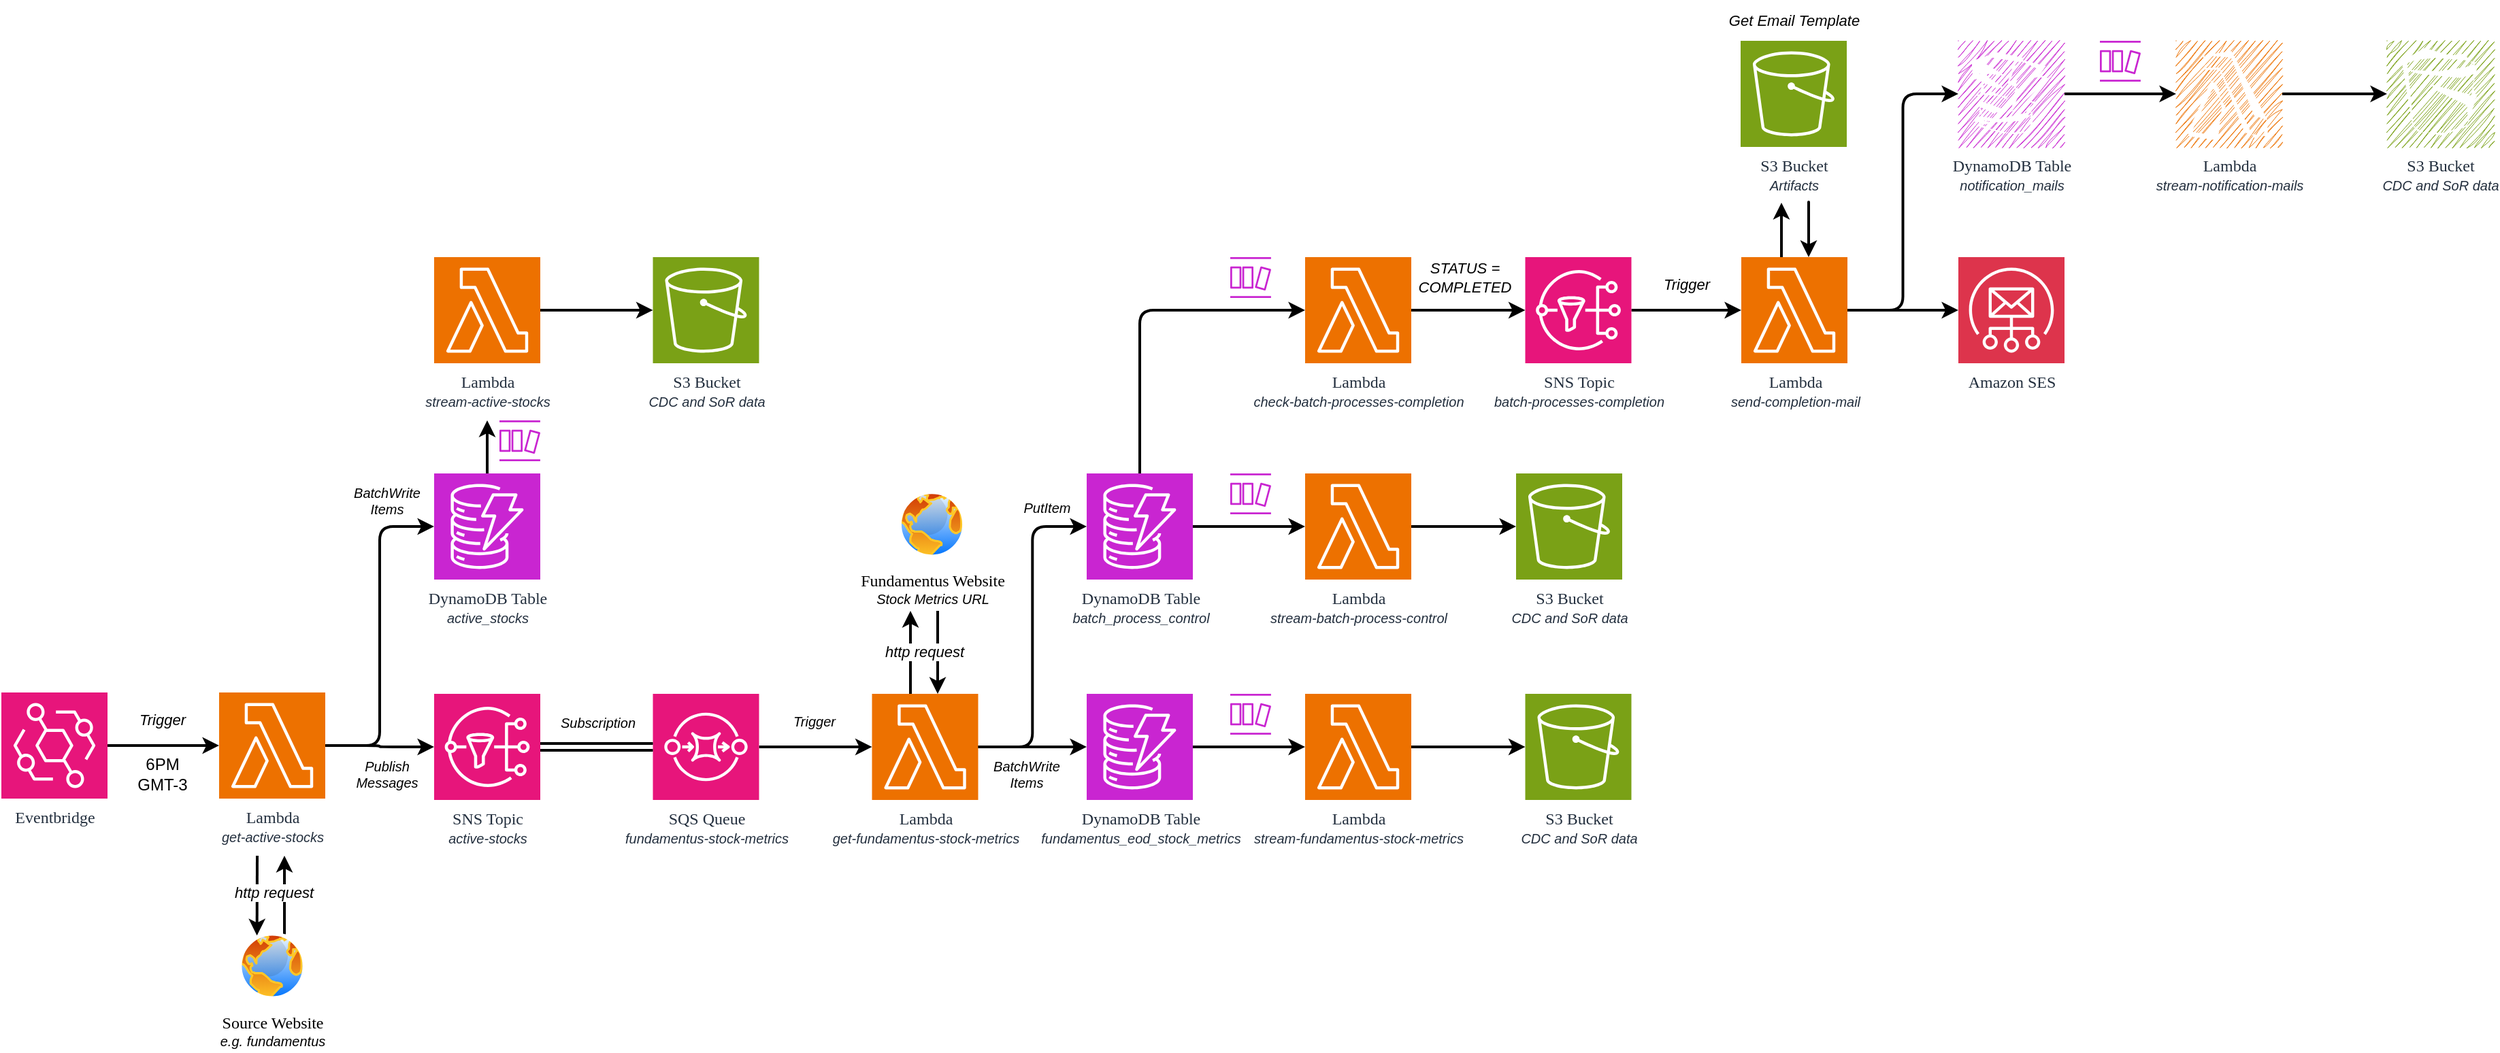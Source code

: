 <mxfile>
    <diagram name="v3" id="jrkv8rb9c3-ItWgzQTLP">
        <mxGraphModel dx="1812" dy="1297" grid="1" gridSize="10" guides="1" tooltips="1" connect="1" arrows="1" fold="1" page="0" pageScale="1" pageWidth="850" pageHeight="1100" math="0" shadow="0">
            <root>
                <mxCell id="QOTIlwkKC3elc9Ik_GOa-0"/>
                <mxCell id="QOTIlwkKC3elc9Ik_GOa-1" parent="QOTIlwkKC3elc9Ik_GOa-0"/>
                <mxCell id="QOTIlwkKC3elc9Ik_GOa-2" value="&lt;font face=&quot;Itau Display&quot;&gt;Eventbridge&lt;/font&gt;" style="sketch=0;points=[[0,0,0],[0.25,0,0],[0.5,0,0],[0.75,0,0],[1,0,0],[0,1,0],[0.25,1,0],[0.5,1,0],[0.75,1,0],[1,1,0],[0,0.25,0],[0,0.5,0],[0,0.75,0],[1,0.25,0],[1,0.5,0],[1,0.75,0]];outlineConnect=0;fontColor=#232F3E;fillColor=#E7157B;strokeColor=#ffffff;dashed=0;verticalLabelPosition=bottom;verticalAlign=top;align=center;html=1;fontSize=12;fontStyle=0;aspect=fixed;shape=mxgraph.aws4.resourceIcon;resIcon=mxgraph.aws4.eventbridge;" parent="QOTIlwkKC3elc9Ik_GOa-1" vertex="1">
                    <mxGeometry x="122" y="240" width="78" height="78" as="geometry"/>
                </mxCell>
                <mxCell id="QOTIlwkKC3elc9Ik_GOa-3" style="edgeStyle=orthogonalEdgeStyle;shape=connector;rounded=1;html=1;strokeColor=default;strokeWidth=2;align=center;verticalAlign=middle;fontFamily=Helvetica;fontSize=11;fontColor=default;labelBackgroundColor=default;endArrow=classic;" parent="QOTIlwkKC3elc9Ik_GOa-1" source="QOTIlwkKC3elc9Ik_GOa-6" target="QOTIlwkKC3elc9Ik_GOa-9" edge="1">
                    <mxGeometry relative="1" as="geometry">
                        <Array as="points">
                            <mxPoint x="400" y="279"/>
                            <mxPoint x="400" y="118"/>
                        </Array>
                    </mxGeometry>
                </mxCell>
                <mxCell id="QOTIlwkKC3elc9Ik_GOa-4" style="edgeStyle=orthogonalEdgeStyle;shape=connector;rounded=1;html=1;entryX=0.25;entryY=0;entryDx=0;entryDy=0;strokeColor=default;strokeWidth=2;align=center;verticalAlign=middle;fontFamily=Helvetica;fontSize=11;fontColor=default;labelBackgroundColor=default;endArrow=classic;" parent="QOTIlwkKC3elc9Ik_GOa-1" target="QOTIlwkKC3elc9Ik_GOa-12" edge="1">
                    <mxGeometry relative="1" as="geometry">
                        <mxPoint x="310" y="360" as="sourcePoint"/>
                        <Array as="points">
                            <mxPoint x="310" y="360"/>
                        </Array>
                    </mxGeometry>
                </mxCell>
                <mxCell id="QOTIlwkKC3elc9Ik_GOa-5" style="edgeStyle=orthogonalEdgeStyle;shape=connector;rounded=1;html=1;strokeColor=default;strokeWidth=2;align=center;verticalAlign=middle;fontFamily=Helvetica;fontSize=11;fontColor=default;labelBackgroundColor=default;endArrow=classic;" parent="QOTIlwkKC3elc9Ik_GOa-1" source="QOTIlwkKC3elc9Ik_GOa-6" target="QOTIlwkKC3elc9Ik_GOa-15" edge="1">
                    <mxGeometry relative="1" as="geometry"/>
                </mxCell>
                <mxCell id="QOTIlwkKC3elc9Ik_GOa-6" value="Lambda&lt;div&gt;&lt;i&gt;&lt;font style=&quot;font-size: 10px;&quot; face=&quot;Helvetica&quot;&gt;get-active-stocks&lt;/font&gt;&lt;/i&gt;&lt;/div&gt;" style="sketch=0;points=[[0,0,0],[0.25,0,0],[0.5,0,0],[0.75,0,0],[1,0,0],[0,1,0],[0.25,1,0],[0.5,1,0],[0.75,1,0],[1,1,0],[0,0.25,0],[0,0.5,0],[0,0.75,0],[1,0.25,0],[1,0.5,0],[1,0.75,0]];outlineConnect=0;fontColor=#232F3E;fillColor=#ED7100;strokeColor=#ffffff;dashed=0;verticalLabelPosition=bottom;verticalAlign=top;align=center;html=1;fontSize=12;fontStyle=0;aspect=fixed;shape=mxgraph.aws4.resourceIcon;resIcon=mxgraph.aws4.lambda;fontFamily=Itau Display;" parent="QOTIlwkKC3elc9Ik_GOa-1" vertex="1">
                    <mxGeometry x="282" y="240" width="78" height="78" as="geometry"/>
                </mxCell>
                <mxCell id="QOTIlwkKC3elc9Ik_GOa-7" style="edgeStyle=orthogonalEdgeStyle;shape=connector;rounded=1;html=1;entryX=0;entryY=0.5;entryDx=0;entryDy=0;entryPerimeter=0;strokeColor=default;strokeWidth=2;align=center;verticalAlign=middle;fontFamily=Helvetica;fontSize=11;fontColor=default;labelBackgroundColor=default;endArrow=classic;" parent="QOTIlwkKC3elc9Ik_GOa-1" source="QOTIlwkKC3elc9Ik_GOa-2" target="QOTIlwkKC3elc9Ik_GOa-6" edge="1">
                    <mxGeometry relative="1" as="geometry"/>
                </mxCell>
                <mxCell id="QOTIlwkKC3elc9Ik_GOa-8" style="edgeStyle=orthogonalEdgeStyle;shape=connector;rounded=1;html=1;strokeColor=default;strokeWidth=2;align=center;verticalAlign=middle;fontFamily=Helvetica;fontSize=11;fontColor=default;labelBackgroundColor=default;endArrow=classic;" parent="QOTIlwkKC3elc9Ik_GOa-1" source="QOTIlwkKC3elc9Ik_GOa-9" edge="1">
                    <mxGeometry relative="1" as="geometry">
                        <mxPoint x="479" y="40" as="targetPoint"/>
                    </mxGeometry>
                </mxCell>
                <mxCell id="QOTIlwkKC3elc9Ik_GOa-9" value="&lt;font face=&quot;Itau Display&quot;&gt;DynamoDB Table&lt;/font&gt;&lt;div&gt;&lt;font style=&quot;font-size: 10px;&quot; face=&quot;Helvetica&quot;&gt;&lt;i style=&quot;&quot;&gt;active_stocks&lt;/i&gt;&lt;/font&gt;&lt;/div&gt;" style="points=[[0,0,0],[0.25,0,0],[0.5,0,0],[0.75,0,0],[1,0,0],[0,1,0],[0.25,1,0],[0.5,1,0],[0.75,1,0],[1,1,0],[0,0.25,0],[0,0.5,0],[0,0.75,0],[1,0.25,0],[1,0.5,0],[1,0.75,0]];outlineConnect=0;fontColor=#232F3E;fillColor=#C925D1;strokeColor=#ffffff;dashed=0;verticalLabelPosition=bottom;verticalAlign=top;align=center;html=1;fontSize=12;fontStyle=0;aspect=fixed;shape=mxgraph.aws4.resourceIcon;resIcon=mxgraph.aws4.dynamodb;fontFamily=Helvetica;labelBackgroundColor=none;" parent="QOTIlwkKC3elc9Ik_GOa-1" vertex="1">
                    <mxGeometry x="440" y="79" width="78" height="78" as="geometry"/>
                </mxCell>
                <mxCell id="QOTIlwkKC3elc9Ik_GOa-10" value="&lt;i&gt;BatchWrite&lt;/i&gt;&lt;div&gt;&lt;i&gt;Items&lt;/i&gt;&lt;/div&gt;" style="text;html=1;align=center;verticalAlign=middle;resizable=0;points=[];autosize=1;strokeColor=none;fillColor=none;fontFamily=Helvetica;fontSize=10;fontColor=default;labelBackgroundColor=none;" parent="QOTIlwkKC3elc9Ik_GOa-1" vertex="1">
                    <mxGeometry x="370" y="79" width="70" height="40" as="geometry"/>
                </mxCell>
                <mxCell id="QOTIlwkKC3elc9Ik_GOa-11" style="edgeStyle=orthogonalEdgeStyle;shape=connector;rounded=1;html=1;strokeColor=default;strokeWidth=2;align=center;verticalAlign=middle;fontFamily=Helvetica;fontSize=11;fontColor=default;labelBackgroundColor=default;endArrow=classic;" parent="QOTIlwkKC3elc9Ik_GOa-1" source="QOTIlwkKC3elc9Ik_GOa-12" edge="1">
                    <mxGeometry relative="1" as="geometry">
                        <mxPoint x="330" y="360" as="targetPoint"/>
                        <Array as="points">
                            <mxPoint x="330" y="360"/>
                        </Array>
                    </mxGeometry>
                </mxCell>
                <mxCell id="QOTIlwkKC3elc9Ik_GOa-12" value="&lt;font style=&quot;font-size: 12px;&quot; face=&quot;Itau Display&quot;&gt;Source Website&lt;/font&gt;&lt;div&gt;&lt;i&gt;&lt;font style=&quot;font-size: 10px;&quot;&gt;e.g. fundamentus&lt;/font&gt;&lt;/i&gt;&lt;/div&gt;" style="image;aspect=fixed;perimeter=ellipsePerimeter;html=1;align=center;shadow=0;dashed=0;spacingTop=3;image=img/lib/active_directory/internet_globe.svg;fontFamily=Helvetica;fontSize=11;fontColor=default;labelBackgroundColor=none;" parent="QOTIlwkKC3elc9Ik_GOa-1" vertex="1">
                    <mxGeometry x="296" y="416" width="50" height="50" as="geometry"/>
                </mxCell>
                <mxCell id="QOTIlwkKC3elc9Ik_GOa-13" value="&lt;i&gt;http request&lt;/i&gt;" style="text;html=1;align=center;verticalAlign=middle;resizable=0;points=[];autosize=1;strokeColor=none;fillColor=none;fontFamily=Helvetica;fontSize=11;fontColor=default;labelBackgroundColor=default;" parent="QOTIlwkKC3elc9Ik_GOa-1" vertex="1">
                    <mxGeometry x="282" y="372" width="80" height="30" as="geometry"/>
                </mxCell>
                <mxCell id="QOTIlwkKC3elc9Ik_GOa-14" value="6PM&lt;div&gt;GMT-3&lt;/div&gt;" style="text;html=1;align=center;verticalAlign=middle;resizable=0;points=[];autosize=1;strokeColor=none;fillColor=none;" parent="QOTIlwkKC3elc9Ik_GOa-1" vertex="1">
                    <mxGeometry x="210" y="280" width="60" height="40" as="geometry"/>
                </mxCell>
                <mxCell id="QOTIlwkKC3elc9Ik_GOa-15" value="&lt;font face=&quot;Itau Display&quot;&gt;SNS Topic&lt;/font&gt;&lt;div&gt;&lt;font face=&quot;Helvetica&quot; style=&quot;font-size: 10px;&quot;&gt;&lt;i style=&quot;&quot;&gt;active-stocks&lt;/i&gt;&lt;/font&gt;&lt;/div&gt;" style="points=[[0,0,0],[0.25,0,0],[0.5,0,0],[0.75,0,0],[1,0,0],[0,1,0],[0.25,1,0],[0.5,1,0],[0.75,1,0],[1,1,0],[0,0.25,0],[0,0.5,0],[0,0.75,0],[1,0.25,0],[1,0.5,0],[1,0.75,0]];outlineConnect=0;fontColor=#232F3E;fillColor=#E7157B;strokeColor=#ffffff;dashed=0;verticalLabelPosition=bottom;verticalAlign=top;align=center;html=1;fontSize=12;fontStyle=0;aspect=fixed;shape=mxgraph.aws4.resourceIcon;resIcon=mxgraph.aws4.sns;" parent="QOTIlwkKC3elc9Ik_GOa-1" vertex="1">
                    <mxGeometry x="440" y="241" width="78" height="78" as="geometry"/>
                </mxCell>
                <mxCell id="QOTIlwkKC3elc9Ik_GOa-16" style="edgeStyle=orthogonalEdgeStyle;shape=connector;rounded=1;html=1;strokeColor=default;strokeWidth=2;align=center;verticalAlign=middle;fontFamily=Helvetica;fontSize=11;fontColor=default;labelBackgroundColor=default;endArrow=classic;" parent="QOTIlwkKC3elc9Ik_GOa-1" source="QOTIlwkKC3elc9Ik_GOa-17" target="QOTIlwkKC3elc9Ik_GOa-20" edge="1">
                    <mxGeometry relative="1" as="geometry"/>
                </mxCell>
                <mxCell id="QOTIlwkKC3elc9Ik_GOa-17" value="&lt;font face=&quot;Itau Display&quot;&gt;SQS Queue&lt;/font&gt;&lt;div&gt;&lt;span style=&quot;font-size: 10px;&quot;&gt;&lt;i&gt;fundamentus-stock-metrics&lt;/i&gt;&lt;/span&gt;&lt;/div&gt;" style="points=[[0,0,0],[0.25,0,0],[0.5,0,0],[0.75,0,0],[1,0,0],[0,1,0],[0.25,1,0],[0.5,1,0],[0.75,1,0],[1,1,0],[0,0.25,0],[0,0.5,0],[0,0.75,0],[1,0.25,0],[1,0.5,0],[1,0.75,0]];outlineConnect=0;fontColor=#232F3E;fillColor=#E7157B;strokeColor=#ffffff;dashed=0;verticalLabelPosition=bottom;verticalAlign=top;align=center;html=1;fontSize=12;fontStyle=0;aspect=fixed;shape=mxgraph.aws4.resourceIcon;resIcon=mxgraph.aws4.sqs;fontFamily=Helvetica;labelBackgroundColor=none;" parent="QOTIlwkKC3elc9Ik_GOa-1" vertex="1">
                    <mxGeometry x="600.75" y="241" width="78" height="78" as="geometry"/>
                </mxCell>
                <mxCell id="QOTIlwkKC3elc9Ik_GOa-18" style="edgeStyle=orthogonalEdgeStyle;shape=connector;rounded=1;html=1;strokeColor=default;strokeWidth=2;align=center;verticalAlign=middle;fontFamily=Helvetica;fontSize=11;fontColor=default;labelBackgroundColor=default;endArrow=classic;" parent="QOTIlwkKC3elc9Ik_GOa-1" source="QOTIlwkKC3elc9Ik_GOa-20" target="QOTIlwkKC3elc9Ik_GOa-22" edge="1">
                    <mxGeometry relative="1" as="geometry"/>
                </mxCell>
                <mxCell id="QOTIlwkKC3elc9Ik_GOa-19" style="edgeStyle=orthogonalEdgeStyle;shape=connector;rounded=1;html=1;strokeColor=default;strokeWidth=2;align=center;verticalAlign=middle;fontFamily=Helvetica;fontSize=11;fontColor=default;labelBackgroundColor=default;endArrow=classic;" parent="QOTIlwkKC3elc9Ik_GOa-1" source="QOTIlwkKC3elc9Ik_GOa-20" edge="1">
                    <mxGeometry relative="1" as="geometry">
                        <mxPoint x="790" y="180" as="targetPoint"/>
                        <Array as="points">
                            <mxPoint x="790" y="230"/>
                            <mxPoint x="790" y="230"/>
                        </Array>
                    </mxGeometry>
                </mxCell>
                <mxCell id="QOTIlwkKC3elc9Ik_GOa-20" value="Lambda&lt;div&gt;&lt;i&gt;&lt;font style=&quot;font-size: 10px;&quot; face=&quot;Helvetica&quot;&gt;get-fundamentus-stock-metrics&lt;/font&gt;&lt;/i&gt;&lt;/div&gt;" style="sketch=0;points=[[0,0,0],[0.25,0,0],[0.5,0,0],[0.75,0,0],[1,0,0],[0,1,0],[0.25,1,0],[0.5,1,0],[0.75,1,0],[1,1,0],[0,0.25,0],[0,0.5,0],[0,0.75,0],[1,0.25,0],[1,0.5,0],[1,0.75,0]];outlineConnect=0;fontColor=#232F3E;fillColor=#ED7100;strokeColor=#ffffff;dashed=0;verticalLabelPosition=bottom;verticalAlign=top;align=center;html=1;fontSize=12;fontStyle=0;aspect=fixed;shape=mxgraph.aws4.resourceIcon;resIcon=mxgraph.aws4.lambda;fontFamily=Itau Display;" parent="QOTIlwkKC3elc9Ik_GOa-1" vertex="1">
                    <mxGeometry x="761.75" y="241" width="78" height="78" as="geometry"/>
                </mxCell>
                <mxCell id="QOTIlwkKC3elc9Ik_GOa-21" style="edgeStyle=orthogonalEdgeStyle;shape=connector;rounded=1;html=1;strokeColor=default;strokeWidth=2;align=center;verticalAlign=middle;fontFamily=Helvetica;fontSize=11;fontColor=default;labelBackgroundColor=default;endArrow=classic;" parent="QOTIlwkKC3elc9Ik_GOa-1" source="QOTIlwkKC3elc9Ik_GOa-22" target="QOTIlwkKC3elc9Ik_GOa-28" edge="1">
                    <mxGeometry relative="1" as="geometry"/>
                </mxCell>
                <mxCell id="QOTIlwkKC3elc9Ik_GOa-22" value="&lt;font face=&quot;Itau Display&quot;&gt;DynamoDB Table&lt;/font&gt;&lt;div&gt;&lt;font style=&quot;font-size: 10px;&quot; face=&quot;Helvetica&quot;&gt;&lt;i style=&quot;&quot;&gt;fundamentus_eod_stock_metrics&lt;/i&gt;&lt;/font&gt;&lt;/div&gt;" style="points=[[0,0,0],[0.25,0,0],[0.5,0,0],[0.75,0,0],[1,0,0],[0,1,0],[0.25,1,0],[0.5,1,0],[0.75,1,0],[1,1,0],[0,0.25,0],[0,0.5,0],[0,0.75,0],[1,0.25,0],[1,0.5,0],[1,0.75,0]];outlineConnect=0;fontColor=#232F3E;fillColor=#C925D1;strokeColor=#ffffff;dashed=0;verticalLabelPosition=bottom;verticalAlign=top;align=center;html=1;fontSize=12;fontStyle=0;aspect=fixed;shape=mxgraph.aws4.resourceIcon;resIcon=mxgraph.aws4.dynamodb;fontFamily=Helvetica;labelBackgroundColor=none;" parent="QOTIlwkKC3elc9Ik_GOa-1" vertex="1">
                    <mxGeometry x="919.5" y="241" width="78" height="78" as="geometry"/>
                </mxCell>
                <mxCell id="QOTIlwkKC3elc9Ik_GOa-23" style="edgeStyle=orthogonalEdgeStyle;shape=connector;rounded=1;html=1;strokeColor=default;strokeWidth=2;align=center;verticalAlign=middle;fontFamily=Helvetica;fontSize=11;fontColor=default;labelBackgroundColor=default;endArrow=classic;" parent="QOTIlwkKC3elc9Ik_GOa-1" source="QOTIlwkKC3elc9Ik_GOa-25" target="QOTIlwkKC3elc9Ik_GOa-49" edge="1">
                    <mxGeometry relative="1" as="geometry"/>
                </mxCell>
                <mxCell id="QOTIlwkKC3elc9Ik_GOa-25" value="Lambda&lt;div&gt;&lt;font face=&quot;Helvetica&quot;&gt;&lt;span style=&quot;font-size: 10px;&quot;&gt;&lt;i&gt;stream-active-stocks&lt;/i&gt;&lt;/span&gt;&lt;/font&gt;&lt;/div&gt;" style="sketch=0;points=[[0,0,0],[0.25,0,0],[0.5,0,0],[0.75,0,0],[1,0,0],[0,1,0],[0.25,1,0],[0.5,1,0],[0.75,1,0],[1,1,0],[0,0.25,0],[0,0.5,0],[0,0.75,0],[1,0.25,0],[1,0.5,0],[1,0.75,0]];outlineConnect=0;fontColor=#232F3E;fillColor=#ED7100;strokeColor=#ffffff;dashed=0;verticalLabelPosition=bottom;verticalAlign=top;align=center;html=1;fontSize=12;fontStyle=0;aspect=fixed;shape=mxgraph.aws4.resourceIcon;resIcon=mxgraph.aws4.lambda;fontFamily=Itau Display;" parent="QOTIlwkKC3elc9Ik_GOa-1" vertex="1">
                    <mxGeometry x="440" y="-80" width="78" height="78" as="geometry"/>
                </mxCell>
                <mxCell id="QOTIlwkKC3elc9Ik_GOa-26" value="" style="sketch=0;outlineConnect=0;fontColor=#232F3E;gradientColor=none;fillColor=#C925D1;strokeColor=none;dashed=0;verticalLabelPosition=bottom;verticalAlign=top;align=center;html=1;fontSize=12;fontStyle=0;aspect=fixed;pointerEvents=1;shape=mxgraph.aws4.dynamodb_stream;fontFamily=Helvetica;labelBackgroundColor=default;" parent="QOTIlwkKC3elc9Ik_GOa-1" vertex="1">
                    <mxGeometry x="488" y="40" width="30" height="30" as="geometry"/>
                </mxCell>
                <mxCell id="QOTIlwkKC3elc9Ik_GOa-27" style="edgeStyle=orthogonalEdgeStyle;shape=connector;rounded=1;html=1;strokeColor=default;strokeWidth=2;align=center;verticalAlign=middle;fontFamily=Helvetica;fontSize=11;fontColor=default;labelBackgroundColor=default;endArrow=classic;" parent="QOTIlwkKC3elc9Ik_GOa-1" source="QOTIlwkKC3elc9Ik_GOa-28" target="QOTIlwkKC3elc9Ik_GOa-50" edge="1">
                    <mxGeometry relative="1" as="geometry"/>
                </mxCell>
                <mxCell id="QOTIlwkKC3elc9Ik_GOa-28" value="Lambda&lt;div&gt;&lt;font face=&quot;Helvetica&quot;&gt;&lt;span style=&quot;font-size: 10px;&quot;&gt;&lt;i&gt;stream-fundamentus-stock-metrics&lt;/i&gt;&lt;/span&gt;&lt;/font&gt;&lt;/div&gt;" style="sketch=0;points=[[0,0,0],[0.25,0,0],[0.5,0,0],[0.75,0,0],[1,0,0],[0,1,0],[0.25,1,0],[0.5,1,0],[0.75,1,0],[1,1,0],[0,0.25,0],[0,0.5,0],[0,0.75,0],[1,0.25,0],[1,0.5,0],[1,0.75,0]];outlineConnect=0;fontColor=#232F3E;fillColor=#ED7100;strokeColor=#ffffff;dashed=0;verticalLabelPosition=bottom;verticalAlign=top;align=center;html=1;fontSize=12;fontStyle=0;aspect=fixed;shape=mxgraph.aws4.resourceIcon;resIcon=mxgraph.aws4.lambda;fontFamily=Itau Display;" parent="QOTIlwkKC3elc9Ik_GOa-1" vertex="1">
                    <mxGeometry x="1080" y="241" width="78" height="78" as="geometry"/>
                </mxCell>
                <mxCell id="QOTIlwkKC3elc9Ik_GOa-29" style="edgeStyle=orthogonalEdgeStyle;shape=connector;rounded=1;html=1;strokeColor=default;strokeWidth=2;align=center;verticalAlign=middle;fontFamily=Helvetica;fontSize=11;fontColor=default;labelBackgroundColor=default;endArrow=classic;" parent="QOTIlwkKC3elc9Ik_GOa-1" target="QOTIlwkKC3elc9Ik_GOa-20" edge="1">
                    <mxGeometry relative="1" as="geometry">
                        <mxPoint x="810" y="180" as="sourcePoint"/>
                        <Array as="points">
                            <mxPoint x="810" y="190"/>
                            <mxPoint x="810" y="190"/>
                        </Array>
                    </mxGeometry>
                </mxCell>
                <mxCell id="QOTIlwkKC3elc9Ik_GOa-30" value="&lt;font style=&quot;font-size: 12px;&quot; face=&quot;Itau Display&quot;&gt;Fundamentus Website&lt;/font&gt;&lt;div&gt;&lt;i&gt;&lt;font style=&quot;font-size: 10px;&quot;&gt;Stock Metrics URL&lt;/font&gt;&lt;/i&gt;&lt;/div&gt;" style="image;aspect=fixed;perimeter=ellipsePerimeter;html=1;align=center;shadow=0;dashed=0;spacingTop=3;image=img/lib/active_directory/internet_globe.svg;fontFamily=Helvetica;fontSize=11;fontColor=default;labelBackgroundColor=none;" parent="QOTIlwkKC3elc9Ik_GOa-1" vertex="1">
                    <mxGeometry x="780.75" y="91.4" width="50" height="50" as="geometry"/>
                </mxCell>
                <mxCell id="QOTIlwkKC3elc9Ik_GOa-31" value="&lt;i&gt;http request&lt;/i&gt;" style="text;html=1;align=center;verticalAlign=middle;resizable=0;points=[];autosize=1;strokeColor=none;fillColor=none;fontFamily=Helvetica;fontSize=11;fontColor=default;labelBackgroundColor=default;" parent="QOTIlwkKC3elc9Ik_GOa-1" vertex="1">
                    <mxGeometry x="759.75" y="195" width="80" height="30" as="geometry"/>
                </mxCell>
                <mxCell id="QOTIlwkKC3elc9Ik_GOa-32" value="&lt;i&gt;Trigger&lt;/i&gt;" style="text;html=1;align=center;verticalAlign=middle;resizable=0;points=[];autosize=1;strokeColor=none;fillColor=none;fontFamily=Helvetica;fontSize=11;fontColor=default;labelBackgroundColor=none;" parent="QOTIlwkKC3elc9Ik_GOa-1" vertex="1">
                    <mxGeometry x="210" y="245" width="60" height="30" as="geometry"/>
                </mxCell>
                <mxCell id="QOTIlwkKC3elc9Ik_GOa-33" style="edgeStyle=orthogonalEdgeStyle;shape=link;rounded=1;html=1;entryX=0;entryY=0.5;entryDx=0;entryDy=0;entryPerimeter=0;strokeColor=default;strokeWidth=2;align=center;verticalAlign=middle;fontFamily=Helvetica;fontSize=11;fontColor=default;labelBackgroundColor=default;endArrow=classic;" parent="QOTIlwkKC3elc9Ik_GOa-1" source="QOTIlwkKC3elc9Ik_GOa-15" target="QOTIlwkKC3elc9Ik_GOa-17" edge="1">
                    <mxGeometry relative="1" as="geometry"/>
                </mxCell>
                <mxCell id="QOTIlwkKC3elc9Ik_GOa-34" value="&lt;i&gt;Subscription&lt;/i&gt;" style="text;html=1;align=center;verticalAlign=middle;resizable=0;points=[];autosize=1;strokeColor=none;fillColor=none;fontFamily=Helvetica;fontSize=10;fontColor=default;labelBackgroundColor=none;" parent="QOTIlwkKC3elc9Ik_GOa-1" vertex="1">
                    <mxGeometry x="519.75" y="247" width="80" height="30" as="geometry"/>
                </mxCell>
                <mxCell id="QOTIlwkKC3elc9Ik_GOa-35" value="&lt;i&gt;Trigger&lt;/i&gt;" style="text;html=1;align=center;verticalAlign=middle;resizable=0;points=[];autosize=1;strokeColor=none;fillColor=none;fontFamily=Helvetica;fontSize=10;fontColor=default;labelBackgroundColor=none;" parent="QOTIlwkKC3elc9Ik_GOa-1" vertex="1">
                    <mxGeometry x="693.75" y="246" width="50" height="30" as="geometry"/>
                </mxCell>
                <mxCell id="QOTIlwkKC3elc9Ik_GOa-36" value="&lt;i&gt;BatchWrite&lt;/i&gt;&lt;div&gt;&lt;i&gt;Items&lt;/i&gt;&lt;/div&gt;" style="text;html=1;align=center;verticalAlign=middle;resizable=0;points=[];autosize=1;strokeColor=none;fillColor=none;fontFamily=Helvetica;fontSize=10;fontColor=default;labelBackgroundColor=none;" parent="QOTIlwkKC3elc9Ik_GOa-1" vertex="1">
                    <mxGeometry x="839.75" y="280" width="70" height="40" as="geometry"/>
                </mxCell>
                <mxCell id="QOTIlwkKC3elc9Ik_GOa-37" value="" style="sketch=0;outlineConnect=0;fontColor=#232F3E;gradientColor=none;fillColor=#C925D1;strokeColor=none;dashed=0;verticalLabelPosition=bottom;verticalAlign=top;align=center;html=1;fontSize=12;fontStyle=0;aspect=fixed;pointerEvents=1;shape=mxgraph.aws4.dynamodb_stream;fontFamily=Helvetica;labelBackgroundColor=default;" parent="QOTIlwkKC3elc9Ik_GOa-1" vertex="1">
                    <mxGeometry x="1025" y="241" width="30" height="30" as="geometry"/>
                </mxCell>
                <mxCell id="QOTIlwkKC3elc9Ik_GOa-39" value="&lt;font face=&quot;Itau Display&quot;&gt;DynamoDB Table&lt;/font&gt;&lt;div&gt;&lt;font style=&quot;font-size: 10px;&quot; face=&quot;Helvetica&quot;&gt;&lt;i style=&quot;&quot;&gt;batch_process_control&lt;/i&gt;&lt;/font&gt;&lt;/div&gt;" style="points=[[0,0,0],[0.25,0,0],[0.5,0,0],[0.75,0,0],[1,0,0],[0,1,0],[0.25,1,0],[0.5,1,0],[0.75,1,0],[1,1,0],[0,0.25,0],[0,0.5,0],[0,0.75,0],[1,0.25,0],[1,0.5,0],[1,0.75,0]];outlineConnect=0;fontColor=#232F3E;fillColor=#C925D1;strokeColor=#ffffff;dashed=0;verticalLabelPosition=bottom;verticalAlign=top;align=center;html=1;fontSize=12;fontStyle=0;aspect=fixed;shape=mxgraph.aws4.resourceIcon;resIcon=mxgraph.aws4.dynamodb;fontFamily=Helvetica;labelBackgroundColor=none;" parent="QOTIlwkKC3elc9Ik_GOa-1" vertex="1">
                    <mxGeometry x="919.5" y="79" width="78" height="78" as="geometry"/>
                </mxCell>
                <mxCell id="QOTIlwkKC3elc9Ik_GOa-48" value="&lt;i&gt;Publish&lt;/i&gt;&lt;div&gt;&lt;i&gt;Messages&lt;/i&gt;&lt;/div&gt;" style="text;html=1;align=center;verticalAlign=middle;resizable=0;points=[];autosize=1;strokeColor=none;fillColor=none;fontFamily=Helvetica;fontSize=10;fontColor=default;labelBackgroundColor=none;" parent="QOTIlwkKC3elc9Ik_GOa-1" vertex="1">
                    <mxGeometry x="370" y="280" width="70" height="40" as="geometry"/>
                </mxCell>
                <mxCell id="QOTIlwkKC3elc9Ik_GOa-49" value="&lt;font face=&quot;Itau Display&quot;&gt;S3 Bucket&lt;/font&gt;&lt;div&gt;&lt;span style=&quot;font-size: 10px;&quot;&gt;&lt;i&gt;CDC and SoR data&lt;/i&gt;&lt;/span&gt;&lt;/div&gt;" style="points=[[0,0,0],[0.25,0,0],[0.5,0,0],[0.75,0,0],[1,0,0],[0,1,0],[0.25,1,0],[0.5,1,0],[0.75,1,0],[1,1,0],[0,0.25,0],[0,0.5,0],[0,0.75,0],[1,0.25,0],[1,0.5,0],[1,0.75,0]];outlineConnect=0;fontColor=#232F3E;fillColor=#7AA116;strokeColor=#ffffff;dashed=0;verticalLabelPosition=bottom;verticalAlign=top;align=center;html=1;fontSize=12;fontStyle=0;aspect=fixed;shape=mxgraph.aws4.resourceIcon;resIcon=mxgraph.aws4.s3;" parent="QOTIlwkKC3elc9Ik_GOa-1" vertex="1">
                    <mxGeometry x="600.75" y="-80" width="78" height="78" as="geometry"/>
                </mxCell>
                <mxCell id="QOTIlwkKC3elc9Ik_GOa-50" value="&lt;font face=&quot;Itau Display&quot;&gt;S3 Bucket&lt;/font&gt;&lt;div&gt;&lt;span style=&quot;font-size: 10px;&quot;&gt;&lt;i&gt;CDC and SoR data&lt;/i&gt;&lt;/span&gt;&lt;/div&gt;" style="points=[[0,0,0],[0.25,0,0],[0.5,0,0],[0.75,0,0],[1,0,0],[0,1,0],[0.25,1,0],[0.5,1,0],[0.75,1,0],[1,1,0],[0,0.25,0],[0,0.5,0],[0,0.75,0],[1,0.25,0],[1,0.5,0],[1,0.75,0]];outlineConnect=0;fontColor=#232F3E;fillColor=#7AA116;strokeColor=#ffffff;dashed=0;verticalLabelPosition=bottom;verticalAlign=top;align=center;html=1;fontSize=12;fontStyle=0;aspect=fixed;shape=mxgraph.aws4.resourceIcon;resIcon=mxgraph.aws4.s3;" parent="QOTIlwkKC3elc9Ik_GOa-1" vertex="1">
                    <mxGeometry x="1241.75" y="241" width="78" height="78" as="geometry"/>
                </mxCell>
                <mxCell id="QOTIlwkKC3elc9Ik_GOa-51" style="edgeStyle=orthogonalEdgeStyle;shape=connector;rounded=1;html=1;strokeColor=default;strokeWidth=2;align=center;verticalAlign=middle;fontFamily=Helvetica;fontSize=11;fontColor=default;labelBackgroundColor=default;endArrow=classic;" parent="QOTIlwkKC3elc9Ik_GOa-1" source="QOTIlwkKC3elc9Ik_GOa-52" target="QOTIlwkKC3elc9Ik_GOa-53" edge="1">
                    <mxGeometry relative="1" as="geometry"/>
                </mxCell>
                <mxCell id="QOTIlwkKC3elc9Ik_GOa-52" value="Lambda&lt;div&gt;&lt;font face=&quot;Helvetica&quot;&gt;&lt;span style=&quot;font-size: 10px;&quot;&gt;&lt;i&gt;stream-batch-process-control&lt;/i&gt;&lt;/span&gt;&lt;/font&gt;&lt;/div&gt;" style="sketch=0;points=[[0,0,0],[0.25,0,0],[0.5,0,0],[0.75,0,0],[1,0,0],[0,1,0],[0.25,1,0],[0.5,1,0],[0.75,1,0],[1,1,0],[0,0.25,0],[0,0.5,0],[0,0.75,0],[1,0.25,0],[1,0.5,0],[1,0.75,0]];outlineConnect=0;fontColor=#232F3E;fillColor=#ED7100;strokeColor=#ffffff;dashed=0;verticalLabelPosition=bottom;verticalAlign=top;align=center;html=1;fontSize=12;fontStyle=0;aspect=fixed;shape=mxgraph.aws4.resourceIcon;resIcon=mxgraph.aws4.lambda;fontFamily=Itau Display;" parent="QOTIlwkKC3elc9Ik_GOa-1" vertex="1">
                    <mxGeometry x="1080" y="79" width="78" height="78" as="geometry"/>
                </mxCell>
                <mxCell id="QOTIlwkKC3elc9Ik_GOa-53" value="&lt;font face=&quot;Itau Display&quot;&gt;S3 Bucket&lt;/font&gt;&lt;div&gt;&lt;span style=&quot;font-size: 10px;&quot;&gt;&lt;i&gt;CDC and SoR data&lt;/i&gt;&lt;/span&gt;&lt;/div&gt;" style="points=[[0,0,0],[0.25,0,0],[0.5,0,0],[0.75,0,0],[1,0,0],[0,1,0],[0.25,1,0],[0.5,1,0],[0.75,1,0],[1,1,0],[0,0.25,0],[0,0.5,0],[0,0.75,0],[1,0.25,0],[1,0.5,0],[1,0.75,0]];outlineConnect=0;fontColor=#232F3E;fillColor=#7AA116;strokeColor=#ffffff;dashed=0;verticalLabelPosition=bottom;verticalAlign=top;align=center;html=1;fontSize=12;fontStyle=0;aspect=fixed;shape=mxgraph.aws4.resourceIcon;resIcon=mxgraph.aws4.s3;" parent="QOTIlwkKC3elc9Ik_GOa-1" vertex="1">
                    <mxGeometry x="1235" y="79" width="78" height="78" as="geometry"/>
                </mxCell>
                <mxCell id="QOTIlwkKC3elc9Ik_GOa-54" style="edgeStyle=orthogonalEdgeStyle;html=1;entryX=0;entryY=0.5;entryDx=0;entryDy=0;entryPerimeter=0;strokeWidth=2;" parent="QOTIlwkKC3elc9Ik_GOa-1" source="QOTIlwkKC3elc9Ik_GOa-20" target="QOTIlwkKC3elc9Ik_GOa-39" edge="1">
                    <mxGeometry relative="1" as="geometry"/>
                </mxCell>
                <mxCell id="QOTIlwkKC3elc9Ik_GOa-55" value="&lt;i&gt;PutItem&lt;/i&gt;" style="text;html=1;align=center;verticalAlign=middle;resizable=0;points=[];autosize=1;strokeColor=none;fillColor=none;fontFamily=Helvetica;fontSize=10;fontColor=default;labelBackgroundColor=none;" parent="QOTIlwkKC3elc9Ik_GOa-1" vertex="1">
                    <mxGeometry x="859.5" y="89" width="60" height="30" as="geometry"/>
                </mxCell>
                <mxCell id="QOTIlwkKC3elc9Ik_GOa-56" style="edgeStyle=orthogonalEdgeStyle;shape=connector;rounded=1;html=1;entryX=0;entryY=0.5;entryDx=0;entryDy=0;entryPerimeter=0;strokeColor=default;strokeWidth=2;align=center;verticalAlign=middle;fontFamily=Helvetica;fontSize=11;fontColor=default;labelBackgroundColor=default;endArrow=classic;" parent="QOTIlwkKC3elc9Ik_GOa-1" source="QOTIlwkKC3elc9Ik_GOa-39" target="QOTIlwkKC3elc9Ik_GOa-52" edge="1">
                    <mxGeometry relative="1" as="geometry"/>
                </mxCell>
                <mxCell id="QOTIlwkKC3elc9Ik_GOa-57" value="" style="sketch=0;outlineConnect=0;fontColor=#232F3E;gradientColor=none;fillColor=#C925D1;strokeColor=none;dashed=0;verticalLabelPosition=bottom;verticalAlign=top;align=center;html=1;fontSize=12;fontStyle=0;aspect=fixed;pointerEvents=1;shape=mxgraph.aws4.dynamodb_stream;fontFamily=Helvetica;labelBackgroundColor=default;" parent="QOTIlwkKC3elc9Ik_GOa-1" vertex="1">
                    <mxGeometry x="1025" y="79" width="30" height="30" as="geometry"/>
                </mxCell>
                <mxCell id="NfDf6B9ALANSyvGbGNb3-7" style="edgeStyle=orthogonalEdgeStyle;shape=connector;rounded=1;html=1;strokeColor=default;strokeWidth=2;align=center;verticalAlign=middle;fontFamily=Helvetica;fontSize=11;fontColor=default;labelBackgroundColor=default;endArrow=classic;" edge="1" parent="QOTIlwkKC3elc9Ik_GOa-1" source="NfDf6B9ALANSyvGbGNb3-0" target="NfDf6B9ALANSyvGbGNb3-1">
                    <mxGeometry relative="1" as="geometry"/>
                </mxCell>
                <mxCell id="NfDf6B9ALANSyvGbGNb3-0" value="Lambda&lt;div&gt;&lt;i&gt;&lt;font style=&quot;font-size: 10px;&quot; face=&quot;Helvetica&quot;&gt;check-batch-processes-completion&lt;/font&gt;&lt;/i&gt;&lt;/div&gt;" style="points=[[0,0,0],[0.25,0,0],[0.5,0,0],[0.75,0,0],[1,0,0],[0,1,0],[0.25,1,0],[0.5,1,0],[0.75,1,0],[1,1,0],[0,0.25,0],[0,0.5,0],[0,0.75,0],[1,0.25,0],[1,0.5,0],[1,0.75,0]];outlineConnect=0;fontColor=#232F3E;fillColor=#ED7100;strokeColor=#ffffff;dashed=0;verticalLabelPosition=bottom;verticalAlign=top;align=center;html=1;fontSize=12;fontStyle=0;aspect=fixed;shape=mxgraph.aws4.resourceIcon;resIcon=mxgraph.aws4.lambda;fontFamily=Itau Display;" vertex="1" parent="QOTIlwkKC3elc9Ik_GOa-1">
                    <mxGeometry x="1080" y="-80" width="78" height="78" as="geometry"/>
                </mxCell>
                <mxCell id="NfDf6B9ALANSyvGbGNb3-9" style="edgeStyle=orthogonalEdgeStyle;shape=connector;rounded=1;html=1;strokeColor=default;strokeWidth=2;align=center;verticalAlign=middle;fontFamily=Helvetica;fontSize=11;fontColor=default;labelBackgroundColor=default;endArrow=classic;" edge="1" parent="QOTIlwkKC3elc9Ik_GOa-1" source="NfDf6B9ALANSyvGbGNb3-1" target="NfDf6B9ALANSyvGbGNb3-2">
                    <mxGeometry relative="1" as="geometry"/>
                </mxCell>
                <mxCell id="NfDf6B9ALANSyvGbGNb3-1" value="&lt;font face=&quot;Itau Display&quot;&gt;SNS Topic&lt;/font&gt;&lt;div&gt;&lt;font face=&quot;Helvetica&quot; style=&quot;font-size: 10px;&quot;&gt;&lt;i style=&quot;&quot;&gt;batch-processes-completion&lt;/i&gt;&lt;/font&gt;&lt;/div&gt;" style="points=[[0,0,0],[0.25,0,0],[0.5,0,0],[0.75,0,0],[1,0,0],[0,1,0],[0.25,1,0],[0.5,1,0],[0.75,1,0],[1,1,0],[0,0.25,0],[0,0.5,0],[0,0.75,0],[1,0.25,0],[1,0.5,0],[1,0.75,0]];outlineConnect=0;fontColor=#232F3E;fillColor=#E7157B;strokeColor=#ffffff;dashed=0;verticalLabelPosition=bottom;verticalAlign=top;align=center;html=1;fontSize=12;fontStyle=0;aspect=fixed;shape=mxgraph.aws4.resourceIcon;resIcon=mxgraph.aws4.sns;shadow=0;" vertex="1" parent="QOTIlwkKC3elc9Ik_GOa-1">
                    <mxGeometry x="1241.75" y="-80" width="78" height="78" as="geometry"/>
                </mxCell>
                <mxCell id="NfDf6B9ALANSyvGbGNb3-10" style="edgeStyle=orthogonalEdgeStyle;shape=connector;rounded=1;html=1;strokeColor=default;strokeWidth=2;align=center;verticalAlign=middle;fontFamily=Helvetica;fontSize=11;fontColor=default;labelBackgroundColor=default;endArrow=classic;" edge="1" parent="QOTIlwkKC3elc9Ik_GOa-1" source="NfDf6B9ALANSyvGbGNb3-2" target="NfDf6B9ALANSyvGbGNb3-3">
                    <mxGeometry relative="1" as="geometry"/>
                </mxCell>
                <mxCell id="NfDf6B9ALANSyvGbGNb3-11" style="edgeStyle=orthogonalEdgeStyle;shape=connector;rounded=1;html=1;strokeColor=default;strokeWidth=2;align=center;verticalAlign=middle;fontFamily=Helvetica;fontSize=11;fontColor=default;labelBackgroundColor=default;endArrow=classic;" edge="1" parent="QOTIlwkKC3elc9Ik_GOa-1" source="NfDf6B9ALANSyvGbGNb3-2">
                    <mxGeometry relative="1" as="geometry">
                        <mxPoint x="1430" y="-120" as="targetPoint"/>
                        <Array as="points">
                            <mxPoint x="1430" y="-120"/>
                        </Array>
                    </mxGeometry>
                </mxCell>
                <mxCell id="NfDf6B9ALANSyvGbGNb3-2" value="Lambda&lt;div&gt;&lt;font face=&quot;Helvetica&quot;&gt;&lt;span style=&quot;font-size: 10px;&quot;&gt;&lt;i&gt;send-completion-mail&lt;/i&gt;&lt;/span&gt;&lt;/font&gt;&lt;/div&gt;" style="points=[[0,0,0],[0.25,0,0],[0.5,0,0],[0.75,0,0],[1,0,0],[0,1,0],[0.25,1,0],[0.5,1,0],[0.75,1,0],[1,1,0],[0,0.25,0],[0,0.5,0],[0,0.75,0],[1,0.25,0],[1,0.5,0],[1,0.75,0]];outlineConnect=0;fontColor=#232F3E;fillColor=#ED7100;strokeColor=#ffffff;dashed=0;verticalLabelPosition=bottom;verticalAlign=top;align=center;html=1;fontSize=12;fontStyle=0;aspect=fixed;shape=mxgraph.aws4.resourceIcon;resIcon=mxgraph.aws4.lambda;fontFamily=Itau Display;shadow=0;" vertex="1" parent="QOTIlwkKC3elc9Ik_GOa-1">
                    <mxGeometry x="1400.5" y="-80" width="78" height="78" as="geometry"/>
                </mxCell>
                <mxCell id="NfDf6B9ALANSyvGbGNb3-3" value="&lt;font face=&quot;Itau Display&quot;&gt;Amazon SES&lt;/font&gt;" style="points=[[0,0,0],[0.25,0,0],[0.5,0,0],[0.75,0,0],[1,0,0],[0,1,0],[0.25,1,0],[0.5,1,0],[0.75,1,0],[1,1,0],[0,0.25,0],[0,0.5,0],[0,0.75,0],[1,0.25,0],[1,0.5,0],[1,0.75,0]];outlineConnect=0;fontColor=#232F3E;fillColor=#DD344C;strokeColor=#ffffff;dashed=0;verticalLabelPosition=bottom;verticalAlign=top;align=center;html=1;fontSize=12;fontStyle=0;aspect=fixed;shape=mxgraph.aws4.resourceIcon;resIcon=mxgraph.aws4.simple_email_service;fontFamily=Helvetica;labelBackgroundColor=none;" vertex="1" parent="QOTIlwkKC3elc9Ik_GOa-1">
                    <mxGeometry x="1560" y="-80" width="78" height="78" as="geometry"/>
                </mxCell>
                <mxCell id="NfDf6B9ALANSyvGbGNb3-12" style="edgeStyle=orthogonalEdgeStyle;shape=connector;rounded=1;html=1;strokeColor=default;strokeWidth=2;align=center;verticalAlign=middle;fontFamily=Helvetica;fontSize=11;fontColor=default;labelBackgroundColor=default;endArrow=classic;" edge="1" parent="QOTIlwkKC3elc9Ik_GOa-1" target="NfDf6B9ALANSyvGbGNb3-2">
                    <mxGeometry relative="1" as="geometry">
                        <mxPoint x="1450" y="-120" as="sourcePoint"/>
                        <Array as="points">
                            <mxPoint x="1450" y="-121"/>
                            <mxPoint x="1450" y="-121"/>
                        </Array>
                    </mxGeometry>
                </mxCell>
                <mxCell id="NfDf6B9ALANSyvGbGNb3-4" value="&lt;font face=&quot;Itau Display&quot;&gt;S3 Bucket&lt;/font&gt;&lt;div&gt;&lt;span style=&quot;font-size: 10px;&quot;&gt;&lt;i&gt;Artifacts&lt;/i&gt;&lt;/span&gt;&lt;/div&gt;" style="points=[[0,0,0],[0.25,0,0],[0.5,0,0],[0.75,0,0],[1,0,0],[0,1,0],[0.25,1,0],[0.5,1,0],[0.75,1,0],[1,1,0],[0,0.25,0],[0,0.5,0],[0,0.75,0],[1,0.25,0],[1,0.5,0],[1,0.75,0]];outlineConnect=0;fontColor=#232F3E;fillColor=#7AA116;strokeColor=#ffffff;dashed=0;verticalLabelPosition=bottom;verticalAlign=top;align=center;html=1;fontSize=12;fontStyle=0;aspect=fixed;shape=mxgraph.aws4.resourceIcon;resIcon=mxgraph.aws4.s3;" vertex="1" parent="QOTIlwkKC3elc9Ik_GOa-1">
                    <mxGeometry x="1400" y="-239" width="78" height="78" as="geometry"/>
                </mxCell>
                <mxCell id="NfDf6B9ALANSyvGbGNb3-5" style="edgeStyle=orthogonalEdgeStyle;html=1;entryX=0;entryY=0.5;entryDx=0;entryDy=0;entryPerimeter=0;strokeWidth=2;" edge="1" parent="QOTIlwkKC3elc9Ik_GOa-1" source="QOTIlwkKC3elc9Ik_GOa-39" target="NfDf6B9ALANSyvGbGNb3-0">
                    <mxGeometry relative="1" as="geometry">
                        <Array as="points">
                            <mxPoint x="959" y="-41"/>
                        </Array>
                    </mxGeometry>
                </mxCell>
                <mxCell id="NfDf6B9ALANSyvGbGNb3-6" value="" style="sketch=0;outlineConnect=0;fontColor=#232F3E;gradientColor=none;fillColor=#C925D1;strokeColor=none;dashed=0;verticalLabelPosition=bottom;verticalAlign=top;align=center;html=1;fontSize=12;fontStyle=0;aspect=fixed;pointerEvents=1;shape=mxgraph.aws4.dynamodb_stream;fontFamily=Helvetica;labelBackgroundColor=default;" vertex="1" parent="QOTIlwkKC3elc9Ik_GOa-1">
                    <mxGeometry x="1025" y="-80" width="30" height="30" as="geometry"/>
                </mxCell>
                <mxCell id="NfDf6B9ALANSyvGbGNb3-8" value="STATUS =&lt;div&gt;COMPLETED&lt;/div&gt;" style="text;html=1;align=center;verticalAlign=middle;resizable=0;points=[];autosize=1;strokeColor=none;fillColor=none;fontFamily=Helvetica;fontSize=11;fontColor=default;labelBackgroundColor=default;fontStyle=2" vertex="1" parent="QOTIlwkKC3elc9Ik_GOa-1">
                    <mxGeometry x="1151.75" y="-85" width="90" height="40" as="geometry"/>
                </mxCell>
                <mxCell id="NfDf6B9ALANSyvGbGNb3-13" value="&lt;i&gt;Get Email Template&lt;/i&gt;" style="text;html=1;align=center;verticalAlign=middle;resizable=0;points=[];autosize=1;strokeColor=none;fillColor=none;fontFamily=Helvetica;fontSize=11;fontColor=default;labelBackgroundColor=default;" vertex="1" parent="QOTIlwkKC3elc9Ik_GOa-1">
                    <mxGeometry x="1379" y="-269" width="120" height="30" as="geometry"/>
                </mxCell>
                <mxCell id="NfDf6B9ALANSyvGbGNb3-14" value="&lt;i&gt;Trigger&lt;/i&gt;" style="text;html=1;align=center;verticalAlign=middle;resizable=0;points=[];autosize=1;strokeColor=none;fillColor=none;fontFamily=Helvetica;fontSize=11;fontColor=default;labelBackgroundColor=none;" vertex="1" parent="QOTIlwkKC3elc9Ik_GOa-1">
                    <mxGeometry x="1330" y="-75" width="60" height="30" as="geometry"/>
                </mxCell>
                <mxCell id="NfDf6B9ALANSyvGbGNb3-15" value="&lt;font face=&quot;Itau Display&quot;&gt;DynamoDB Table&lt;/font&gt;&lt;div&gt;&lt;font style=&quot;font-size: 10px;&quot; face=&quot;Helvetica&quot;&gt;&lt;i style=&quot;&quot;&gt;notification_mails&lt;/i&gt;&lt;/font&gt;&lt;/div&gt;" style="points=[[0,0,0],[0.25,0,0],[0.5,0,0],[0.75,0,0],[1,0,0],[0,1,0],[0.25,1,0],[0.5,1,0],[0.75,1,0],[1,1,0],[0,0.25,0],[0,0.5,0],[0,0.75,0],[1,0.25,0],[1,0.5,0],[1,0.75,0]];outlineConnect=0;fontColor=#232F3E;fillColor=#C925D1;strokeColor=#ffffff;dashed=0;verticalLabelPosition=bottom;verticalAlign=top;align=center;html=1;fontSize=12;fontStyle=0;aspect=fixed;shape=mxgraph.aws4.resourceIcon;resIcon=mxgraph.aws4.dynamodb;fontFamily=Helvetica;labelBackgroundColor=none;sketch=1;curveFitting=1;jiggle=2;" vertex="1" parent="QOTIlwkKC3elc9Ik_GOa-1">
                    <mxGeometry x="1560" y="-239" width="78" height="78" as="geometry"/>
                </mxCell>
                <mxCell id="NfDf6B9ALANSyvGbGNb3-16" style="edgeStyle=orthogonalEdgeStyle;shape=connector;rounded=1;html=1;entryX=0;entryY=0.5;entryDx=0;entryDy=0;entryPerimeter=0;strokeColor=default;strokeWidth=2;align=center;verticalAlign=middle;fontFamily=Helvetica;fontSize=11;fontColor=default;labelBackgroundColor=default;endArrow=classic;" edge="1" parent="QOTIlwkKC3elc9Ik_GOa-1" source="NfDf6B9ALANSyvGbGNb3-2" target="NfDf6B9ALANSyvGbGNb3-15">
                    <mxGeometry relative="1" as="geometry"/>
                </mxCell>
                <mxCell id="NfDf6B9ALANSyvGbGNb3-20" style="edgeStyle=orthogonalEdgeStyle;shape=connector;rounded=1;html=1;strokeColor=default;strokeWidth=2;align=center;verticalAlign=middle;fontFamily=Helvetica;fontSize=11;fontColor=default;labelBackgroundColor=default;endArrow=classic;" edge="1" parent="QOTIlwkKC3elc9Ik_GOa-1" source="NfDf6B9ALANSyvGbGNb3-17" target="NfDf6B9ALANSyvGbGNb3-18">
                    <mxGeometry relative="1" as="geometry"/>
                </mxCell>
                <mxCell id="NfDf6B9ALANSyvGbGNb3-17" value="Lambda&lt;div&gt;&lt;font face=&quot;Helvetica&quot;&gt;&lt;span style=&quot;font-size: 10px;&quot;&gt;&lt;i&gt;stream-notification-mails&lt;/i&gt;&lt;/span&gt;&lt;/font&gt;&lt;/div&gt;" style="sketch=1;points=[[0,0,0],[0.25,0,0],[0.5,0,0],[0.75,0,0],[1,0,0],[0,1,0],[0.25,1,0],[0.5,1,0],[0.75,1,0],[1,1,0],[0,0.25,0],[0,0.5,0],[0,0.75,0],[1,0.25,0],[1,0.5,0],[1,0.75,0]];outlineConnect=0;fontColor=#232F3E;fillColor=#ED7100;strokeColor=#ffffff;dashed=0;verticalLabelPosition=bottom;verticalAlign=top;align=center;html=1;fontSize=12;fontStyle=0;aspect=fixed;shape=mxgraph.aws4.resourceIcon;resIcon=mxgraph.aws4.lambda;fontFamily=Itau Display;curveFitting=1;jiggle=2;" vertex="1" parent="QOTIlwkKC3elc9Ik_GOa-1">
                    <mxGeometry x="1720" y="-239" width="78" height="78" as="geometry"/>
                </mxCell>
                <mxCell id="NfDf6B9ALANSyvGbGNb3-18" value="&lt;font face=&quot;Itau Display&quot;&gt;S3 Bucket&lt;/font&gt;&lt;div&gt;&lt;span style=&quot;font-size: 10px;&quot;&gt;&lt;i&gt;CDC and SoR data&lt;/i&gt;&lt;/span&gt;&lt;/div&gt;" style="points=[[0,0,0],[0.25,0,0],[0.5,0,0],[0.75,0,0],[1,0,0],[0,1,0],[0.25,1,0],[0.5,1,0],[0.75,1,0],[1,1,0],[0,0.25,0],[0,0.5,0],[0,0.75,0],[1,0.25,0],[1,0.5,0],[1,0.75,0]];outlineConnect=0;fontColor=#232F3E;fillColor=#7AA116;strokeColor=#ffffff;dashed=0;verticalLabelPosition=bottom;verticalAlign=top;align=center;html=1;fontSize=12;fontStyle=0;aspect=fixed;shape=mxgraph.aws4.resourceIcon;resIcon=mxgraph.aws4.s3;sketch=1;curveFitting=1;jiggle=2;" vertex="1" parent="QOTIlwkKC3elc9Ik_GOa-1">
                    <mxGeometry x="1875" y="-239" width="78" height="78" as="geometry"/>
                </mxCell>
                <mxCell id="NfDf6B9ALANSyvGbGNb3-19" style="edgeStyle=orthogonalEdgeStyle;shape=connector;rounded=1;html=1;entryX=0;entryY=0.5;entryDx=0;entryDy=0;entryPerimeter=0;strokeColor=default;strokeWidth=2;align=center;verticalAlign=middle;fontFamily=Helvetica;fontSize=11;fontColor=default;labelBackgroundColor=default;endArrow=classic;" edge="1" parent="QOTIlwkKC3elc9Ik_GOa-1" source="NfDf6B9ALANSyvGbGNb3-15" target="NfDf6B9ALANSyvGbGNb3-17">
                    <mxGeometry relative="1" as="geometry"/>
                </mxCell>
                <mxCell id="NfDf6B9ALANSyvGbGNb3-21" value="" style="sketch=0;outlineConnect=0;fontColor=#232F3E;gradientColor=none;fillColor=#C925D1;strokeColor=none;dashed=0;verticalLabelPosition=bottom;verticalAlign=top;align=center;html=1;fontSize=12;fontStyle=0;aspect=fixed;pointerEvents=1;shape=mxgraph.aws4.dynamodb_stream;fontFamily=Helvetica;labelBackgroundColor=default;" vertex="1" parent="QOTIlwkKC3elc9Ik_GOa-1">
                    <mxGeometry x="1664" y="-239" width="30" height="30" as="geometry"/>
                </mxCell>
            </root>
        </mxGraphModel>
    </diagram>
    <diagram name="v2-clean" id="_LheQvpfTonGrPRfqXea">
        <mxGraphModel dx="1359" dy="1073" grid="1" gridSize="10" guides="1" tooltips="1" connect="1" arrows="1" fold="1" page="0" pageScale="1" pageWidth="850" pageHeight="1100" math="0" shadow="0">
            <root>
                <mxCell id="EXJvqmaCtZal6pHEVYZa-0"/>
                <mxCell id="EXJvqmaCtZal6pHEVYZa-1" parent="EXJvqmaCtZal6pHEVYZa-0"/>
                <mxCell id="EXJvqmaCtZal6pHEVYZa-2" value="&lt;font face=&quot;Itau Display&quot;&gt;Eventbridge&lt;/font&gt;" style="sketch=0;points=[[0,0,0],[0.25,0,0],[0.5,0,0],[0.75,0,0],[1,0,0],[0,1,0],[0.25,1,0],[0.5,1,0],[0.75,1,0],[1,1,0],[0,0.25,0],[0,0.5,0],[0,0.75,0],[1,0.25,0],[1,0.5,0],[1,0.75,0]];outlineConnect=0;fontColor=#232F3E;fillColor=#E7157B;strokeColor=#ffffff;dashed=0;verticalLabelPosition=bottom;verticalAlign=top;align=center;html=1;fontSize=12;fontStyle=0;aspect=fixed;shape=mxgraph.aws4.resourceIcon;resIcon=mxgraph.aws4.eventbridge;" parent="EXJvqmaCtZal6pHEVYZa-1" vertex="1">
                    <mxGeometry x="122" y="240" width="78" height="78" as="geometry"/>
                </mxCell>
                <mxCell id="EXJvqmaCtZal6pHEVYZa-3" style="edgeStyle=orthogonalEdgeStyle;shape=connector;rounded=1;html=1;strokeColor=default;strokeWidth=2;align=center;verticalAlign=middle;fontFamily=Helvetica;fontSize=11;fontColor=default;labelBackgroundColor=default;endArrow=classic;" parent="EXJvqmaCtZal6pHEVYZa-1" source="EXJvqmaCtZal6pHEVYZa-5" target="EXJvqmaCtZal6pHEVYZa-7" edge="1">
                    <mxGeometry relative="1" as="geometry">
                        <Array as="points">
                            <mxPoint x="400" y="279"/>
                            <mxPoint x="400" y="118"/>
                        </Array>
                    </mxGeometry>
                </mxCell>
                <mxCell id="EXJvqmaCtZal6pHEVYZa-4" style="edgeStyle=orthogonalEdgeStyle;shape=connector;rounded=1;html=1;entryX=0.25;entryY=0;entryDx=0;entryDy=0;strokeColor=default;strokeWidth=2;align=center;verticalAlign=middle;fontFamily=Helvetica;fontSize=11;fontColor=default;labelBackgroundColor=default;endArrow=classic;" parent="EXJvqmaCtZal6pHEVYZa-1" target="EXJvqmaCtZal6pHEVYZa-10" edge="1">
                    <mxGeometry relative="1" as="geometry">
                        <mxPoint x="310" y="360" as="sourcePoint"/>
                        <Array as="points">
                            <mxPoint x="310" y="360"/>
                        </Array>
                    </mxGeometry>
                </mxCell>
                <mxCell id="-LnPxQrBABL9VB4jlYDg-12" style="edgeStyle=orthogonalEdgeStyle;shape=connector;rounded=1;html=1;strokeColor=default;strokeWidth=2;align=center;verticalAlign=middle;fontFamily=Helvetica;fontSize=11;fontColor=default;labelBackgroundColor=default;endArrow=classic;" parent="EXJvqmaCtZal6pHEVYZa-1" source="EXJvqmaCtZal6pHEVYZa-5" target="EXJvqmaCtZal6pHEVYZa-13" edge="1">
                    <mxGeometry relative="1" as="geometry"/>
                </mxCell>
                <mxCell id="EXJvqmaCtZal6pHEVYZa-5" value="Lambda&lt;div&gt;&lt;i&gt;&lt;font style=&quot;font-size: 10px;&quot; face=&quot;Helvetica&quot;&gt;get-active-stocks&lt;/font&gt;&lt;/i&gt;&lt;/div&gt;" style="sketch=0;points=[[0,0,0],[0.25,0,0],[0.5,0,0],[0.75,0,0],[1,0,0],[0,1,0],[0.25,1,0],[0.5,1,0],[0.75,1,0],[1,1,0],[0,0.25,0],[0,0.5,0],[0,0.75,0],[1,0.25,0],[1,0.5,0],[1,0.75,0]];outlineConnect=0;fontColor=#232F3E;fillColor=#ED7100;strokeColor=#ffffff;dashed=0;verticalLabelPosition=bottom;verticalAlign=top;align=center;html=1;fontSize=12;fontStyle=0;aspect=fixed;shape=mxgraph.aws4.resourceIcon;resIcon=mxgraph.aws4.lambda;fontFamily=Itau Display;" parent="EXJvqmaCtZal6pHEVYZa-1" vertex="1">
                    <mxGeometry x="282" y="240" width="78" height="78" as="geometry"/>
                </mxCell>
                <mxCell id="EXJvqmaCtZal6pHEVYZa-6" style="edgeStyle=orthogonalEdgeStyle;shape=connector;rounded=1;html=1;entryX=0;entryY=0.5;entryDx=0;entryDy=0;entryPerimeter=0;strokeColor=default;strokeWidth=2;align=center;verticalAlign=middle;fontFamily=Helvetica;fontSize=11;fontColor=default;labelBackgroundColor=default;endArrow=classic;" parent="EXJvqmaCtZal6pHEVYZa-1" source="EXJvqmaCtZal6pHEVYZa-2" target="EXJvqmaCtZal6pHEVYZa-5" edge="1">
                    <mxGeometry relative="1" as="geometry"/>
                </mxCell>
                <mxCell id="-LnPxQrBABL9VB4jlYDg-13" style="edgeStyle=orthogonalEdgeStyle;shape=connector;rounded=1;html=1;strokeColor=default;strokeWidth=2;align=center;verticalAlign=middle;fontFamily=Helvetica;fontSize=11;fontColor=default;labelBackgroundColor=default;endArrow=classic;" parent="EXJvqmaCtZal6pHEVYZa-1" source="EXJvqmaCtZal6pHEVYZa-7" edge="1">
                    <mxGeometry relative="1" as="geometry">
                        <mxPoint x="479" y="40" as="targetPoint"/>
                    </mxGeometry>
                </mxCell>
                <mxCell id="EXJvqmaCtZal6pHEVYZa-7" value="&lt;font face=&quot;Itau Display&quot;&gt;DynamoDB Table&lt;/font&gt;&lt;div&gt;&lt;font style=&quot;font-size: 10px;&quot; face=&quot;Helvetica&quot;&gt;&lt;i style=&quot;&quot;&gt;active_stocks&lt;/i&gt;&lt;/font&gt;&lt;/div&gt;" style="points=[[0,0,0],[0.25,0,0],[0.5,0,0],[0.75,0,0],[1,0,0],[0,1,0],[0.25,1,0],[0.5,1,0],[0.75,1,0],[1,1,0],[0,0.25,0],[0,0.5,0],[0,0.75,0],[1,0.25,0],[1,0.5,0],[1,0.75,0]];outlineConnect=0;fontColor=#232F3E;fillColor=#C925D1;strokeColor=#ffffff;dashed=0;verticalLabelPosition=bottom;verticalAlign=top;align=center;html=1;fontSize=12;fontStyle=0;aspect=fixed;shape=mxgraph.aws4.resourceIcon;resIcon=mxgraph.aws4.dynamodb;fontFamily=Helvetica;labelBackgroundColor=none;" parent="EXJvqmaCtZal6pHEVYZa-1" vertex="1">
                    <mxGeometry x="440" y="79" width="78" height="78" as="geometry"/>
                </mxCell>
                <mxCell id="EXJvqmaCtZal6pHEVYZa-8" value="&lt;i&gt;BatchWrite&lt;/i&gt;&lt;div&gt;&lt;i&gt;Items&lt;/i&gt;&lt;/div&gt;" style="text;html=1;align=center;verticalAlign=middle;resizable=0;points=[];autosize=1;strokeColor=none;fillColor=none;fontFamily=Helvetica;fontSize=10;fontColor=default;labelBackgroundColor=none;" parent="EXJvqmaCtZal6pHEVYZa-1" vertex="1">
                    <mxGeometry x="370" y="79" width="70" height="40" as="geometry"/>
                </mxCell>
                <mxCell id="EXJvqmaCtZal6pHEVYZa-9" style="edgeStyle=orthogonalEdgeStyle;shape=connector;rounded=1;html=1;strokeColor=default;strokeWidth=2;align=center;verticalAlign=middle;fontFamily=Helvetica;fontSize=11;fontColor=default;labelBackgroundColor=default;endArrow=classic;" parent="EXJvqmaCtZal6pHEVYZa-1" source="EXJvqmaCtZal6pHEVYZa-10" edge="1">
                    <mxGeometry relative="1" as="geometry">
                        <mxPoint x="330" y="360" as="targetPoint"/>
                        <Array as="points">
                            <mxPoint x="330" y="360"/>
                        </Array>
                    </mxGeometry>
                </mxCell>
                <mxCell id="EXJvqmaCtZal6pHEVYZa-10" value="&lt;font style=&quot;font-size: 12px;&quot; face=&quot;Itau Display&quot;&gt;Source Website&lt;/font&gt;&lt;div&gt;&lt;i&gt;&lt;font style=&quot;font-size: 10px;&quot;&gt;e.g. fundamentus&lt;/font&gt;&lt;/i&gt;&lt;/div&gt;" style="image;aspect=fixed;perimeter=ellipsePerimeter;html=1;align=center;shadow=0;dashed=0;spacingTop=3;image=img/lib/active_directory/internet_globe.svg;fontFamily=Helvetica;fontSize=11;fontColor=default;labelBackgroundColor=none;" parent="EXJvqmaCtZal6pHEVYZa-1" vertex="1">
                    <mxGeometry x="296" y="416" width="50" height="50" as="geometry"/>
                </mxCell>
                <mxCell id="EXJvqmaCtZal6pHEVYZa-11" value="&lt;i&gt;http request&lt;/i&gt;" style="text;html=1;align=center;verticalAlign=middle;resizable=0;points=[];autosize=1;strokeColor=none;fillColor=none;fontFamily=Helvetica;fontSize=11;fontColor=default;labelBackgroundColor=default;" parent="EXJvqmaCtZal6pHEVYZa-1" vertex="1">
                    <mxGeometry x="282" y="372" width="80" height="30" as="geometry"/>
                </mxCell>
                <mxCell id="EXJvqmaCtZal6pHEVYZa-12" value="6PM&lt;div&gt;GMT-3&lt;/div&gt;" style="text;html=1;align=center;verticalAlign=middle;resizable=0;points=[];autosize=1;strokeColor=none;fillColor=none;" parent="EXJvqmaCtZal6pHEVYZa-1" vertex="1">
                    <mxGeometry x="210" y="280" width="60" height="40" as="geometry"/>
                </mxCell>
                <mxCell id="EXJvqmaCtZal6pHEVYZa-13" value="&lt;font face=&quot;Itau Display&quot;&gt;SNS Topic&lt;/font&gt;&lt;div&gt;&lt;font face=&quot;Helvetica&quot; style=&quot;font-size: 10px;&quot;&gt;&lt;i style=&quot;&quot;&gt;active-stocks&lt;/i&gt;&lt;/font&gt;&lt;/div&gt;" style="points=[[0,0,0],[0.25,0,0],[0.5,0,0],[0.75,0,0],[1,0,0],[0,1,0],[0.25,1,0],[0.5,1,0],[0.75,1,0],[1,1,0],[0,0.25,0],[0,0.5,0],[0,0.75,0],[1,0.25,0],[1,0.5,0],[1,0.75,0]];outlineConnect=0;fontColor=#232F3E;fillColor=#E7157B;strokeColor=#ffffff;dashed=0;verticalLabelPosition=bottom;verticalAlign=top;align=center;html=1;fontSize=12;fontStyle=0;aspect=fixed;shape=mxgraph.aws4.resourceIcon;resIcon=mxgraph.aws4.sns;" parent="EXJvqmaCtZal6pHEVYZa-1" vertex="1">
                    <mxGeometry x="440" y="241" width="78" height="78" as="geometry"/>
                </mxCell>
                <mxCell id="EXJvqmaCtZal6pHEVYZa-14" style="edgeStyle=orthogonalEdgeStyle;shape=connector;rounded=1;html=1;strokeColor=default;strokeWidth=2;align=center;verticalAlign=middle;fontFamily=Helvetica;fontSize=11;fontColor=default;labelBackgroundColor=default;endArrow=classic;" parent="EXJvqmaCtZal6pHEVYZa-1" source="EXJvqmaCtZal6pHEVYZa-15" target="EXJvqmaCtZal6pHEVYZa-18" edge="1">
                    <mxGeometry relative="1" as="geometry"/>
                </mxCell>
                <mxCell id="EXJvqmaCtZal6pHEVYZa-15" value="&lt;font face=&quot;Itau Display&quot;&gt;SQS Queue&lt;/font&gt;&lt;div&gt;&lt;span style=&quot;font-size: 10px;&quot;&gt;&lt;i&gt;fundamentus-stock-metrics&lt;/i&gt;&lt;/span&gt;&lt;/div&gt;" style="points=[[0,0,0],[0.25,0,0],[0.5,0,0],[0.75,0,0],[1,0,0],[0,1,0],[0.25,1,0],[0.5,1,0],[0.75,1,0],[1,1,0],[0,0.25,0],[0,0.5,0],[0,0.75,0],[1,0.25,0],[1,0.5,0],[1,0.75,0]];outlineConnect=0;fontColor=#232F3E;fillColor=#E7157B;strokeColor=#ffffff;dashed=0;verticalLabelPosition=bottom;verticalAlign=top;align=center;html=1;fontSize=12;fontStyle=0;aspect=fixed;shape=mxgraph.aws4.resourceIcon;resIcon=mxgraph.aws4.sqs;fontFamily=Helvetica;labelBackgroundColor=none;" parent="EXJvqmaCtZal6pHEVYZa-1" vertex="1">
                    <mxGeometry x="600.75" y="241" width="78" height="78" as="geometry"/>
                </mxCell>
                <mxCell id="EXJvqmaCtZal6pHEVYZa-16" style="edgeStyle=orthogonalEdgeStyle;shape=connector;rounded=1;html=1;strokeColor=default;strokeWidth=2;align=center;verticalAlign=middle;fontFamily=Helvetica;fontSize=11;fontColor=default;labelBackgroundColor=default;endArrow=classic;" parent="EXJvqmaCtZal6pHEVYZa-1" source="EXJvqmaCtZal6pHEVYZa-18" target="EXJvqmaCtZal6pHEVYZa-20" edge="1">
                    <mxGeometry relative="1" as="geometry"/>
                </mxCell>
                <mxCell id="Bz2on_JvxWNvaKv2cIjK-5" style="edgeStyle=orthogonalEdgeStyle;shape=connector;rounded=1;html=1;strokeColor=default;strokeWidth=2;align=center;verticalAlign=middle;fontFamily=Helvetica;fontSize=11;fontColor=default;labelBackgroundColor=default;endArrow=classic;" parent="EXJvqmaCtZal6pHEVYZa-1" source="EXJvqmaCtZal6pHEVYZa-18" edge="1">
                    <mxGeometry relative="1" as="geometry">
                        <mxPoint x="790" y="180" as="targetPoint"/>
                        <Array as="points">
                            <mxPoint x="790" y="230"/>
                            <mxPoint x="790" y="230"/>
                        </Array>
                    </mxGeometry>
                </mxCell>
                <mxCell id="EXJvqmaCtZal6pHEVYZa-18" value="Lambda&lt;div&gt;&lt;i&gt;&lt;font style=&quot;font-size: 10px;&quot; face=&quot;Helvetica&quot;&gt;get-fundamentus-stock-metrics&lt;/font&gt;&lt;/i&gt;&lt;/div&gt;" style="sketch=0;points=[[0,0,0],[0.25,0,0],[0.5,0,0],[0.75,0,0],[1,0,0],[0,1,0],[0.25,1,0],[0.5,1,0],[0.75,1,0],[1,1,0],[0,0.25,0],[0,0.5,0],[0,0.75,0],[1,0.25,0],[1,0.5,0],[1,0.75,0]];outlineConnect=0;fontColor=#232F3E;fillColor=#ED7100;strokeColor=#ffffff;dashed=0;verticalLabelPosition=bottom;verticalAlign=top;align=center;html=1;fontSize=12;fontStyle=0;aspect=fixed;shape=mxgraph.aws4.resourceIcon;resIcon=mxgraph.aws4.lambda;fontFamily=Itau Display;" parent="EXJvqmaCtZal6pHEVYZa-1" vertex="1">
                    <mxGeometry x="761.75" y="241" width="78" height="78" as="geometry"/>
                </mxCell>
                <mxCell id="Bz2on_JvxWNvaKv2cIjK-4" style="edgeStyle=orthogonalEdgeStyle;shape=connector;rounded=1;html=1;strokeColor=default;strokeWidth=2;align=center;verticalAlign=middle;fontFamily=Helvetica;fontSize=11;fontColor=default;labelBackgroundColor=default;endArrow=classic;" parent="EXJvqmaCtZal6pHEVYZa-1" source="EXJvqmaCtZal6pHEVYZa-20" target="EXJvqmaCtZal6pHEVYZa-34" edge="1">
                    <mxGeometry relative="1" as="geometry"/>
                </mxCell>
                <mxCell id="EXJvqmaCtZal6pHEVYZa-20" value="&lt;font face=&quot;Itau Display&quot;&gt;DynamoDB Table&lt;/font&gt;&lt;div&gt;&lt;font style=&quot;font-size: 10px;&quot; face=&quot;Helvetica&quot;&gt;&lt;i style=&quot;&quot;&gt;fundamentus_eod_stock_metrics&lt;/i&gt;&lt;/font&gt;&lt;/div&gt;" style="points=[[0,0,0],[0.25,0,0],[0.5,0,0],[0.75,0,0],[1,0,0],[0,1,0],[0.25,1,0],[0.5,1,0],[0.75,1,0],[1,1,0],[0,0.25,0],[0,0.5,0],[0,0.75,0],[1,0.25,0],[1,0.5,0],[1,0.75,0]];outlineConnect=0;fontColor=#232F3E;fillColor=#C925D1;strokeColor=#ffffff;dashed=0;verticalLabelPosition=bottom;verticalAlign=top;align=center;html=1;fontSize=12;fontStyle=0;aspect=fixed;shape=mxgraph.aws4.resourceIcon;resIcon=mxgraph.aws4.dynamodb;fontFamily=Helvetica;labelBackgroundColor=none;" parent="EXJvqmaCtZal6pHEVYZa-1" vertex="1">
                    <mxGeometry x="919.5" y="241" width="78" height="78" as="geometry"/>
                </mxCell>
                <mxCell id="dzmunwLkrKo5WcXUL8Fi-1" style="edgeStyle=orthogonalEdgeStyle;shape=connector;rounded=1;html=1;strokeColor=default;strokeWidth=2;align=center;verticalAlign=middle;fontFamily=Helvetica;fontSize=11;fontColor=default;labelBackgroundColor=default;endArrow=classic;" parent="EXJvqmaCtZal6pHEVYZa-1" source="EXJvqmaCtZal6pHEVYZa-22" target="dzmunwLkrKo5WcXUL8Fi-0" edge="1">
                    <mxGeometry relative="1" as="geometry"/>
                </mxCell>
                <mxCell id="EXJvqmaCtZal6pHEVYZa-22" value="Lambda&lt;div&gt;&lt;font face=&quot;Helvetica&quot;&gt;&lt;span style=&quot;font-size: 10px;&quot;&gt;&lt;i&gt;stream-active-stocks&lt;/i&gt;&lt;/span&gt;&lt;/font&gt;&lt;/div&gt;" style="sketch=0;points=[[0,0,0],[0.25,0,0],[0.5,0,0],[0.75,0,0],[1,0,0],[0,1,0],[0.25,1,0],[0.5,1,0],[0.75,1,0],[1,1,0],[0,0.25,0],[0,0.5,0],[0,0.75,0],[1,0.25,0],[1,0.5,0],[1,0.75,0]];outlineConnect=0;fontColor=#232F3E;fillColor=#ED7100;strokeColor=#ffffff;dashed=0;verticalLabelPosition=bottom;verticalAlign=top;align=center;html=1;fontSize=12;fontStyle=0;aspect=fixed;shape=mxgraph.aws4.resourceIcon;resIcon=mxgraph.aws4.lambda;fontFamily=Itau Display;" parent="EXJvqmaCtZal6pHEVYZa-1" vertex="1">
                    <mxGeometry x="440" y="-80" width="78" height="78" as="geometry"/>
                </mxCell>
                <mxCell id="EXJvqmaCtZal6pHEVYZa-32" value="" style="sketch=0;outlineConnect=0;fontColor=#232F3E;gradientColor=none;fillColor=#C925D1;strokeColor=none;dashed=0;verticalLabelPosition=bottom;verticalAlign=top;align=center;html=1;fontSize=12;fontStyle=0;aspect=fixed;pointerEvents=1;shape=mxgraph.aws4.dynamodb_stream;fontFamily=Helvetica;labelBackgroundColor=default;" parent="EXJvqmaCtZal6pHEVYZa-1" vertex="1">
                    <mxGeometry x="488" y="40" width="30" height="30" as="geometry"/>
                </mxCell>
                <mxCell id="dzmunwLkrKo5WcXUL8Fi-3" style="edgeStyle=orthogonalEdgeStyle;shape=connector;rounded=1;html=1;strokeColor=default;strokeWidth=2;align=center;verticalAlign=middle;fontFamily=Helvetica;fontSize=11;fontColor=default;labelBackgroundColor=default;endArrow=classic;" parent="EXJvqmaCtZal6pHEVYZa-1" source="EXJvqmaCtZal6pHEVYZa-34" target="dzmunwLkrKo5WcXUL8Fi-2" edge="1">
                    <mxGeometry relative="1" as="geometry"/>
                </mxCell>
                <mxCell id="EXJvqmaCtZal6pHEVYZa-34" value="Lambda&lt;div&gt;&lt;font face=&quot;Helvetica&quot;&gt;&lt;span style=&quot;font-size: 10px;&quot;&gt;&lt;i&gt;stream-fundamentus-stock-metrics&lt;/i&gt;&lt;/span&gt;&lt;/font&gt;&lt;/div&gt;" style="sketch=0;points=[[0,0,0],[0.25,0,0],[0.5,0,0],[0.75,0,0],[1,0,0],[0,1,0],[0.25,1,0],[0.5,1,0],[0.75,1,0],[1,1,0],[0,0.25,0],[0,0.5,0],[0,0.75,0],[1,0.25,0],[1,0.5,0],[1,0.75,0]];outlineConnect=0;fontColor=#232F3E;fillColor=#ED7100;strokeColor=#ffffff;dashed=0;verticalLabelPosition=bottom;verticalAlign=top;align=center;html=1;fontSize=12;fontStyle=0;aspect=fixed;shape=mxgraph.aws4.resourceIcon;resIcon=mxgraph.aws4.lambda;fontFamily=Itau Display;" parent="EXJvqmaCtZal6pHEVYZa-1" vertex="1">
                    <mxGeometry x="1080" y="241" width="78" height="78" as="geometry"/>
                </mxCell>
                <mxCell id="Bz2on_JvxWNvaKv2cIjK-6" style="edgeStyle=orthogonalEdgeStyle;shape=connector;rounded=1;html=1;strokeColor=default;strokeWidth=2;align=center;verticalAlign=middle;fontFamily=Helvetica;fontSize=11;fontColor=default;labelBackgroundColor=default;endArrow=classic;" parent="EXJvqmaCtZal6pHEVYZa-1" target="EXJvqmaCtZal6pHEVYZa-18" edge="1">
                    <mxGeometry relative="1" as="geometry">
                        <mxPoint x="810" y="180" as="sourcePoint"/>
                        <Array as="points">
                            <mxPoint x="810" y="190"/>
                            <mxPoint x="810" y="190"/>
                        </Array>
                    </mxGeometry>
                </mxCell>
                <mxCell id="EXJvqmaCtZal6pHEVYZa-46" value="&lt;font style=&quot;font-size: 12px;&quot; face=&quot;Itau Display&quot;&gt;Fundamentus Website&lt;/font&gt;&lt;div&gt;&lt;i&gt;&lt;font style=&quot;font-size: 10px;&quot;&gt;Stock Metrics URL&lt;/font&gt;&lt;/i&gt;&lt;/div&gt;" style="image;aspect=fixed;perimeter=ellipsePerimeter;html=1;align=center;shadow=0;dashed=0;spacingTop=3;image=img/lib/active_directory/internet_globe.svg;fontFamily=Helvetica;fontSize=11;fontColor=default;labelBackgroundColor=none;" parent="EXJvqmaCtZal6pHEVYZa-1" vertex="1">
                    <mxGeometry x="780.75" y="91.4" width="50" height="50" as="geometry"/>
                </mxCell>
                <mxCell id="EXJvqmaCtZal6pHEVYZa-47" value="&lt;i&gt;http request&lt;/i&gt;" style="text;html=1;align=center;verticalAlign=middle;resizable=0;points=[];autosize=1;strokeColor=none;fillColor=none;fontFamily=Helvetica;fontSize=11;fontColor=default;labelBackgroundColor=default;" parent="EXJvqmaCtZal6pHEVYZa-1" vertex="1">
                    <mxGeometry x="759.75" y="195" width="80" height="30" as="geometry"/>
                </mxCell>
                <mxCell id="EXJvqmaCtZal6pHEVYZa-48" value="&lt;i&gt;Trigger&lt;/i&gt;" style="text;html=1;align=center;verticalAlign=middle;resizable=0;points=[];autosize=1;strokeColor=none;fillColor=none;fontFamily=Helvetica;fontSize=11;fontColor=default;labelBackgroundColor=none;" parent="EXJvqmaCtZal6pHEVYZa-1" vertex="1">
                    <mxGeometry x="210" y="245" width="60" height="30" as="geometry"/>
                </mxCell>
                <mxCell id="EXJvqmaCtZal6pHEVYZa-49" style="edgeStyle=orthogonalEdgeStyle;shape=link;rounded=1;html=1;entryX=0;entryY=0.5;entryDx=0;entryDy=0;entryPerimeter=0;strokeColor=default;strokeWidth=2;align=center;verticalAlign=middle;fontFamily=Helvetica;fontSize=11;fontColor=default;labelBackgroundColor=default;endArrow=classic;" parent="EXJvqmaCtZal6pHEVYZa-1" source="EXJvqmaCtZal6pHEVYZa-13" target="EXJvqmaCtZal6pHEVYZa-15" edge="1">
                    <mxGeometry relative="1" as="geometry"/>
                </mxCell>
                <mxCell id="EXJvqmaCtZal6pHEVYZa-50" value="&lt;i&gt;Subscription&lt;/i&gt;" style="text;html=1;align=center;verticalAlign=middle;resizable=0;points=[];autosize=1;strokeColor=none;fillColor=none;fontFamily=Helvetica;fontSize=10;fontColor=default;labelBackgroundColor=none;" parent="EXJvqmaCtZal6pHEVYZa-1" vertex="1">
                    <mxGeometry x="519.75" y="247" width="80" height="30" as="geometry"/>
                </mxCell>
                <mxCell id="EXJvqmaCtZal6pHEVYZa-51" value="&lt;i&gt;Trigger&lt;/i&gt;" style="text;html=1;align=center;verticalAlign=middle;resizable=0;points=[];autosize=1;strokeColor=none;fillColor=none;fontFamily=Helvetica;fontSize=10;fontColor=default;labelBackgroundColor=none;" parent="EXJvqmaCtZal6pHEVYZa-1" vertex="1">
                    <mxGeometry x="693.75" y="246" width="50" height="30" as="geometry"/>
                </mxCell>
                <mxCell id="EXJvqmaCtZal6pHEVYZa-52" value="&lt;i&gt;BatchWrite&lt;/i&gt;&lt;div&gt;&lt;i&gt;Items&lt;/i&gt;&lt;/div&gt;" style="text;html=1;align=center;verticalAlign=middle;resizable=0;points=[];autosize=1;strokeColor=none;fillColor=none;fontFamily=Helvetica;fontSize=10;fontColor=default;labelBackgroundColor=none;" parent="EXJvqmaCtZal6pHEVYZa-1" vertex="1">
                    <mxGeometry x="839.75" y="280" width="70" height="40" as="geometry"/>
                </mxCell>
                <mxCell id="EXJvqmaCtZal6pHEVYZa-53" value="" style="sketch=0;outlineConnect=0;fontColor=#232F3E;gradientColor=none;fillColor=#C925D1;strokeColor=none;dashed=0;verticalLabelPosition=bottom;verticalAlign=top;align=center;html=1;fontSize=12;fontStyle=0;aspect=fixed;pointerEvents=1;shape=mxgraph.aws4.dynamodb_stream;fontFamily=Helvetica;labelBackgroundColor=default;" parent="EXJvqmaCtZal6pHEVYZa-1" vertex="1">
                    <mxGeometry x="1043" y="240" width="30" height="30" as="geometry"/>
                </mxCell>
                <mxCell id="EXJvqmaCtZal6pHEVYZa-57" style="edgeStyle=orthogonalEdgeStyle;html=1;strokeWidth=2;" parent="EXJvqmaCtZal6pHEVYZa-1" source="EXJvqmaCtZal6pHEVYZa-58" target="EXJvqmaCtZal6pHEVYZa-60" edge="1">
                    <mxGeometry relative="1" as="geometry"/>
                </mxCell>
                <mxCell id="EXJvqmaCtZal6pHEVYZa-58" value="&lt;font face=&quot;Itau Display&quot;&gt;DynamoDB Table&lt;/font&gt;&lt;div&gt;&lt;font style=&quot;font-size: 10px;&quot; face=&quot;Helvetica&quot;&gt;&lt;i style=&quot;&quot;&gt;batch_process_control&lt;/i&gt;&lt;/font&gt;&lt;/div&gt;" style="points=[[0,0,0],[0.25,0,0],[0.5,0,0],[0.75,0,0],[1,0,0],[0,1,0],[0.25,1,0],[0.5,1,0],[0.75,1,0],[1,1,0],[0,0.25,0],[0,0.5,0],[0,0.75,0],[1,0.25,0],[1,0.5,0],[1,0.75,0]];outlineConnect=0;fontColor=#232F3E;fillColor=#C925D1;strokeColor=#ffffff;dashed=0;verticalLabelPosition=bottom;verticalAlign=top;align=center;html=1;fontSize=12;fontStyle=0;aspect=fixed;shape=mxgraph.aws4.resourceIcon;resIcon=mxgraph.aws4.dynamodb;fontFamily=Helvetica;labelBackgroundColor=none;" parent="EXJvqmaCtZal6pHEVYZa-1" vertex="1">
                    <mxGeometry x="919.5" y="79" width="78" height="78" as="geometry"/>
                </mxCell>
                <mxCell id="EXJvqmaCtZal6pHEVYZa-59" style="edgeStyle=orthogonalEdgeStyle;html=1;strokeWidth=2;" parent="EXJvqmaCtZal6pHEVYZa-1" source="EXJvqmaCtZal6pHEVYZa-60" target="EXJvqmaCtZal6pHEVYZa-77" edge="1">
                    <mxGeometry relative="1" as="geometry"/>
                </mxCell>
                <mxCell id="EXJvqmaCtZal6pHEVYZa-60" value="Lambda&lt;div&gt;&lt;i&gt;&lt;font style=&quot;font-size: 10px;&quot; face=&quot;Helvetica&quot;&gt;check-batch-processes-completion&lt;/font&gt;&lt;/i&gt;&lt;/div&gt;" style="sketch=1;points=[[0,0,0],[0.25,0,0],[0.5,0,0],[0.75,0,0],[1,0,0],[0,1,0],[0.25,1,0],[0.5,1,0],[0.75,1,0],[1,1,0],[0,0.25,0],[0,0.5,0],[0,0.75,0],[1,0.25,0],[1,0.5,0],[1,0.75,0]];outlineConnect=0;fontColor=#232F3E;fillColor=#ED7100;strokeColor=#ffffff;dashed=0;verticalLabelPosition=bottom;verticalAlign=top;align=center;html=1;fontSize=12;fontStyle=0;aspect=fixed;shape=mxgraph.aws4.resourceIcon;resIcon=mxgraph.aws4.lambda;fontFamily=Itau Display;curveFitting=1;jiggle=2;" parent="EXJvqmaCtZal6pHEVYZa-1" vertex="1">
                    <mxGeometry x="1080" y="79" width="78" height="78" as="geometry"/>
                </mxCell>
                <mxCell id="EXJvqmaCtZal6pHEVYZa-61" value="" style="sketch=0;outlineConnect=0;fontColor=#232F3E;gradientColor=none;fillColor=#C925D1;strokeColor=none;dashed=0;verticalLabelPosition=bottom;verticalAlign=top;align=center;html=1;fontSize=12;fontStyle=0;aspect=fixed;pointerEvents=1;shape=mxgraph.aws4.dynamodb_stream;fontFamily=Helvetica;labelBackgroundColor=default;" parent="EXJvqmaCtZal6pHEVYZa-1" vertex="1">
                    <mxGeometry x="1043" y="79" width="30" height="30" as="geometry"/>
                </mxCell>
                <mxCell id="EXJvqmaCtZal6pHEVYZa-76" style="edgeStyle=orthogonalEdgeStyle;shape=connector;rounded=1;html=1;strokeColor=default;strokeWidth=2;align=center;verticalAlign=middle;fontFamily=Helvetica;fontSize=11;fontColor=default;labelBackgroundColor=default;endArrow=classic;" parent="EXJvqmaCtZal6pHEVYZa-1" source="EXJvqmaCtZal6pHEVYZa-77" target="EXJvqmaCtZal6pHEVYZa-79" edge="1">
                    <mxGeometry relative="1" as="geometry"/>
                </mxCell>
                <mxCell id="EXJvqmaCtZal6pHEVYZa-77" value="&lt;font face=&quot;Itau Display&quot;&gt;SNS Topic&lt;/font&gt;&lt;div&gt;&lt;font face=&quot;Helvetica&quot; style=&quot;font-size: 10px;&quot;&gt;&lt;i style=&quot;&quot;&gt;batch-processes-completion&lt;/i&gt;&lt;/font&gt;&lt;/div&gt;" style="points=[[0,0,0],[0.25,0,0],[0.5,0,0],[0.75,0,0],[1,0,0],[0,1,0],[0.25,1,0],[0.5,1,0],[0.75,1,0],[1,1,0],[0,0.25,0],[0,0.5,0],[0,0.75,0],[1,0.25,0],[1,0.5,0],[1,0.75,0]];outlineConnect=0;fontColor=#232F3E;fillColor=#E7157B;strokeColor=#ffffff;dashed=0;verticalLabelPosition=bottom;verticalAlign=top;align=center;html=1;fontSize=12;fontStyle=0;aspect=fixed;shape=mxgraph.aws4.resourceIcon;resIcon=mxgraph.aws4.sns;shadow=0;sketch=1;curveFitting=1;jiggle=2;" parent="EXJvqmaCtZal6pHEVYZa-1" vertex="1">
                    <mxGeometry x="1241.75" y="79" width="78" height="78" as="geometry"/>
                </mxCell>
                <mxCell id="jgdJos8bHlk-LWDHGjsd-5" style="edgeStyle=orthogonalEdgeStyle;shape=connector;rounded=1;html=1;strokeColor=default;strokeWidth=2;align=center;verticalAlign=middle;fontFamily=Helvetica;fontSize=11;fontColor=default;labelBackgroundColor=default;endArrow=classic;" parent="EXJvqmaCtZal6pHEVYZa-1" source="EXJvqmaCtZal6pHEVYZa-79" edge="1">
                    <mxGeometry relative="1" as="geometry">
                        <mxPoint x="1430" y="40" as="targetPoint"/>
                        <Array as="points">
                            <mxPoint x="1430" y="40"/>
                        </Array>
                    </mxGeometry>
                </mxCell>
                <mxCell id="EXJvqmaCtZal6pHEVYZa-79" value="Lambda&lt;div&gt;&lt;font face=&quot;Helvetica&quot;&gt;&lt;span style=&quot;font-size: 10px;&quot;&gt;&lt;i&gt;send-completion-mail&lt;/i&gt;&lt;/span&gt;&lt;/font&gt;&lt;/div&gt;" style="points=[[0,0,0],[0.25,0,0],[0.5,0,0],[0.75,0,0],[1,0,0],[0,1,0],[0.25,1,0],[0.5,1,0],[0.75,1,0],[1,1,0],[0,0.25,0],[0,0.5,0],[0,0.75,0],[1,0.25,0],[1,0.5,0],[1,0.75,0]];outlineConnect=0;fontColor=#232F3E;fillColor=#ED7100;strokeColor=#ffffff;dashed=0;verticalLabelPosition=bottom;verticalAlign=top;align=center;html=1;fontSize=12;fontStyle=0;aspect=fixed;shape=mxgraph.aws4.resourceIcon;resIcon=mxgraph.aws4.lambda;fontFamily=Itau Display;shadow=0;sketch=1;curveFitting=1;jiggle=2;" parent="EXJvqmaCtZal6pHEVYZa-1" vertex="1">
                    <mxGeometry x="1400.5" y="79" width="78" height="78" as="geometry"/>
                </mxCell>
                <mxCell id="-LnPxQrBABL9VB4jlYDg-14" value="&lt;i&gt;Publish&lt;/i&gt;&lt;div&gt;&lt;i&gt;Messages&lt;/i&gt;&lt;/div&gt;" style="text;html=1;align=center;verticalAlign=middle;resizable=0;points=[];autosize=1;strokeColor=none;fillColor=none;fontFamily=Helvetica;fontSize=10;fontColor=default;labelBackgroundColor=none;" parent="EXJvqmaCtZal6pHEVYZa-1" vertex="1">
                    <mxGeometry x="370" y="280" width="70" height="40" as="geometry"/>
                </mxCell>
                <mxCell id="dzmunwLkrKo5WcXUL8Fi-0" value="&lt;font face=&quot;Itau Display&quot;&gt;S3 Bucket&lt;/font&gt;&lt;div&gt;&lt;span style=&quot;font-size: 10px;&quot;&gt;&lt;i&gt;CDC and SoR data&lt;/i&gt;&lt;/span&gt;&lt;/div&gt;" style="points=[[0,0,0],[0.25,0,0],[0.5,0,0],[0.75,0,0],[1,0,0],[0,1,0],[0.25,1,0],[0.5,1,0],[0.75,1,0],[1,1,0],[0,0.25,0],[0,0.5,0],[0,0.75,0],[1,0.25,0],[1,0.5,0],[1,0.75,0]];outlineConnect=0;fontColor=#232F3E;fillColor=#7AA116;strokeColor=#ffffff;dashed=0;verticalLabelPosition=bottom;verticalAlign=top;align=center;html=1;fontSize=12;fontStyle=0;aspect=fixed;shape=mxgraph.aws4.resourceIcon;resIcon=mxgraph.aws4.s3;" parent="EXJvqmaCtZal6pHEVYZa-1" vertex="1">
                    <mxGeometry x="600.75" y="-80" width="78" height="78" as="geometry"/>
                </mxCell>
                <mxCell id="dzmunwLkrKo5WcXUL8Fi-2" value="&lt;font face=&quot;Itau Display&quot;&gt;S3 Bucket&lt;/font&gt;&lt;div&gt;&lt;span style=&quot;font-size: 10px;&quot;&gt;&lt;i&gt;CDC and SoR data&lt;/i&gt;&lt;/span&gt;&lt;/div&gt;" style="points=[[0,0,0],[0.25,0,0],[0.5,0,0],[0.75,0,0],[1,0,0],[0,1,0],[0.25,1,0],[0.5,1,0],[0.75,1,0],[1,1,0],[0,0.25,0],[0,0.5,0],[0,0.75,0],[1,0.25,0],[1,0.5,0],[1,0.75,0]];outlineConnect=0;fontColor=#232F3E;fillColor=#7AA116;strokeColor=#ffffff;dashed=0;verticalLabelPosition=bottom;verticalAlign=top;align=center;html=1;fontSize=12;fontStyle=0;aspect=fixed;shape=mxgraph.aws4.resourceIcon;resIcon=mxgraph.aws4.s3;" parent="EXJvqmaCtZal6pHEVYZa-1" vertex="1">
                    <mxGeometry x="1241.75" y="241" width="78" height="78" as="geometry"/>
                </mxCell>
                <mxCell id="dzmunwLkrKo5WcXUL8Fi-9" style="edgeStyle=orthogonalEdgeStyle;shape=connector;rounded=1;html=1;strokeColor=default;strokeWidth=2;align=center;verticalAlign=middle;fontFamily=Helvetica;fontSize=11;fontColor=default;labelBackgroundColor=default;endArrow=classic;" parent="EXJvqmaCtZal6pHEVYZa-1" source="dzmunwLkrKo5WcXUL8Fi-6" target="dzmunwLkrKo5WcXUL8Fi-8" edge="1">
                    <mxGeometry relative="1" as="geometry"/>
                </mxCell>
                <mxCell id="dzmunwLkrKo5WcXUL8Fi-6" value="Lambda&lt;div&gt;&lt;font face=&quot;Helvetica&quot;&gt;&lt;span style=&quot;font-size: 10px;&quot;&gt;&lt;i&gt;stream-batch-process-control&lt;/i&gt;&lt;/span&gt;&lt;/font&gt;&lt;/div&gt;" style="sketch=0;points=[[0,0,0],[0.25,0,0],[0.5,0,0],[0.75,0,0],[1,0,0],[0,1,0],[0.25,1,0],[0.5,1,0],[0.75,1,0],[1,1,0],[0,0.25,0],[0,0.5,0],[0,0.75,0],[1,0.25,0],[1,0.5,0],[1,0.75,0]];outlineConnect=0;fontColor=#232F3E;fillColor=#ED7100;strokeColor=#ffffff;dashed=0;verticalLabelPosition=bottom;verticalAlign=top;align=center;html=1;fontSize=12;fontStyle=0;aspect=fixed;shape=mxgraph.aws4.resourceIcon;resIcon=mxgraph.aws4.lambda;fontFamily=Itau Display;" parent="EXJvqmaCtZal6pHEVYZa-1" vertex="1">
                    <mxGeometry x="1080" y="-80" width="78" height="78" as="geometry"/>
                </mxCell>
                <mxCell id="dzmunwLkrKo5WcXUL8Fi-8" value="&lt;font face=&quot;Itau Display&quot;&gt;S3 Bucket&lt;/font&gt;&lt;div&gt;&lt;span style=&quot;font-size: 10px;&quot;&gt;&lt;i&gt;CDC and SoR data&lt;/i&gt;&lt;/span&gt;&lt;/div&gt;" style="points=[[0,0,0],[0.25,0,0],[0.5,0,0],[0.75,0,0],[1,0,0],[0,1,0],[0.25,1,0],[0.5,1,0],[0.75,1,0],[1,1,0],[0,0.25,0],[0,0.5,0],[0,0.75,0],[1,0.25,0],[1,0.5,0],[1,0.75,0]];outlineConnect=0;fontColor=#232F3E;fillColor=#7AA116;strokeColor=#ffffff;dashed=0;verticalLabelPosition=bottom;verticalAlign=top;align=center;html=1;fontSize=12;fontStyle=0;aspect=fixed;shape=mxgraph.aws4.resourceIcon;resIcon=mxgraph.aws4.s3;" parent="EXJvqmaCtZal6pHEVYZa-1" vertex="1">
                    <mxGeometry x="1241.75" y="-80" width="78" height="78" as="geometry"/>
                </mxCell>
                <mxCell id="Bz2on_JvxWNvaKv2cIjK-0" style="edgeStyle=orthogonalEdgeStyle;html=1;entryX=0;entryY=0.5;entryDx=0;entryDy=0;entryPerimeter=0;strokeWidth=2;" parent="EXJvqmaCtZal6pHEVYZa-1" source="EXJvqmaCtZal6pHEVYZa-18" target="EXJvqmaCtZal6pHEVYZa-58" edge="1">
                    <mxGeometry relative="1" as="geometry"/>
                </mxCell>
                <mxCell id="Bz2on_JvxWNvaKv2cIjK-1" value="&lt;i&gt;PutItem&lt;/i&gt;" style="text;html=1;align=center;verticalAlign=middle;resizable=0;points=[];autosize=1;strokeColor=none;fillColor=none;fontFamily=Helvetica;fontSize=10;fontColor=default;labelBackgroundColor=none;" parent="EXJvqmaCtZal6pHEVYZa-1" vertex="1">
                    <mxGeometry x="859.5" y="89" width="60" height="30" as="geometry"/>
                </mxCell>
                <mxCell id="Bz2on_JvxWNvaKv2cIjK-2" style="edgeStyle=orthogonalEdgeStyle;shape=connector;rounded=1;html=1;entryX=0;entryY=0.5;entryDx=0;entryDy=0;entryPerimeter=0;strokeColor=default;strokeWidth=2;align=center;verticalAlign=middle;fontFamily=Helvetica;fontSize=11;fontColor=default;labelBackgroundColor=default;endArrow=classic;" parent="EXJvqmaCtZal6pHEVYZa-1" source="EXJvqmaCtZal6pHEVYZa-58" target="dzmunwLkrKo5WcXUL8Fi-6" edge="1">
                    <mxGeometry relative="1" as="geometry"/>
                </mxCell>
                <mxCell id="Bz2on_JvxWNvaKv2cIjK-3" value="" style="sketch=0;outlineConnect=0;fontColor=#232F3E;gradientColor=none;fillColor=#C925D1;strokeColor=none;dashed=0;verticalLabelPosition=bottom;verticalAlign=top;align=center;html=1;fontSize=12;fontStyle=0;aspect=fixed;pointerEvents=1;shape=mxgraph.aws4.dynamodb_stream;fontFamily=Helvetica;labelBackgroundColor=default;" parent="EXJvqmaCtZal6pHEVYZa-1" vertex="1">
                    <mxGeometry x="1043" y="-80" width="30" height="30" as="geometry"/>
                </mxCell>
                <mxCell id="jgdJos8bHlk-LWDHGjsd-1" value="&lt;font face=&quot;Itau Display&quot;&gt;Amazon SES&lt;/font&gt;" style="sketch=1;points=[[0,0,0],[0.25,0,0],[0.5,0,0],[0.75,0,0],[1,0,0],[0,1,0],[0.25,1,0],[0.5,1,0],[0.75,1,0],[1,1,0],[0,0.25,0],[0,0.5,0],[0,0.75,0],[1,0.25,0],[1,0.5,0],[1,0.75,0]];outlineConnect=0;fontColor=#232F3E;fillColor=#DD344C;strokeColor=#ffffff;dashed=0;verticalLabelPosition=bottom;verticalAlign=top;align=center;html=1;fontSize=12;fontStyle=0;aspect=fixed;shape=mxgraph.aws4.resourceIcon;resIcon=mxgraph.aws4.simple_email_service;fontFamily=Helvetica;labelBackgroundColor=none;curveFitting=1;jiggle=2;" parent="EXJvqmaCtZal6pHEVYZa-1" vertex="1">
                    <mxGeometry x="1560" y="79" width="78" height="78" as="geometry"/>
                </mxCell>
                <mxCell id="jgdJos8bHlk-LWDHGjsd-3" style="edgeStyle=orthogonalEdgeStyle;shape=connector;rounded=1;html=1;entryX=0;entryY=0.5;entryDx=0;entryDy=0;entryPerimeter=0;strokeColor=default;strokeWidth=2;align=center;verticalAlign=middle;fontFamily=Helvetica;fontSize=11;fontColor=default;labelBackgroundColor=default;endArrow=classic;" parent="EXJvqmaCtZal6pHEVYZa-1" source="EXJvqmaCtZal6pHEVYZa-79" target="jgdJos8bHlk-LWDHGjsd-1" edge="1">
                    <mxGeometry relative="1" as="geometry"/>
                </mxCell>
                <mxCell id="jgdJos8bHlk-LWDHGjsd-4" value="&lt;font face=&quot;Itau Display&quot;&gt;S3 Bucket&lt;/font&gt;&lt;div&gt;&lt;span style=&quot;font-size: 10px;&quot;&gt;&lt;i&gt;Artifacts&lt;/i&gt;&lt;/span&gt;&lt;/div&gt;" style="points=[[0,0,0],[0.25,0,0],[0.5,0,0],[0.75,0,0],[1,0,0],[0,1,0],[0.25,1,0],[0.5,1,0],[0.75,1,0],[1,1,0],[0,0.25,0],[0,0.5,0],[0,0.75,0],[1,0.25,0],[1,0.5,0],[1,0.75,0]];outlineConnect=0;fontColor=#232F3E;fillColor=#7AA116;strokeColor=#ffffff;dashed=0;verticalLabelPosition=bottom;verticalAlign=top;align=center;html=1;fontSize=12;fontStyle=0;aspect=fixed;shape=mxgraph.aws4.resourceIcon;resIcon=mxgraph.aws4.s3;sketch=1;curveFitting=1;jiggle=2;" parent="EXJvqmaCtZal6pHEVYZa-1" vertex="1">
                    <mxGeometry x="1400" y="-80" width="78" height="78" as="geometry"/>
                </mxCell>
                <mxCell id="jgdJos8bHlk-LWDHGjsd-6" style="edgeStyle=orthogonalEdgeStyle;shape=connector;rounded=1;html=1;strokeColor=default;strokeWidth=2;align=center;verticalAlign=middle;fontFamily=Helvetica;fontSize=11;fontColor=default;labelBackgroundColor=default;endArrow=classic;" parent="EXJvqmaCtZal6pHEVYZa-1" edge="1">
                    <mxGeometry relative="1" as="geometry">
                        <mxPoint x="1450" y="40" as="sourcePoint"/>
                        <mxPoint x="1450" y="80" as="targetPoint"/>
                        <Array as="points">
                            <mxPoint x="1450" y="79"/>
                        </Array>
                    </mxGeometry>
                </mxCell>
            </root>
        </mxGraphModel>
    </diagram>
    <diagram name="v2" id="n621slL-nwXr80oeEgzK">
        <mxGraphModel dx="1463" dy="1609" grid="1" gridSize="10" guides="1" tooltips="1" connect="1" arrows="1" fold="1" page="0" pageScale="1" pageWidth="850" pageHeight="1100" math="0" shadow="0">
            <root>
                <mxCell id="B9UbWOE9ZLPbwA2eMYIg-0"/>
                <mxCell id="B9UbWOE9ZLPbwA2eMYIg-1" parent="B9UbWOE9ZLPbwA2eMYIg-0"/>
                <mxCell id="B9UbWOE9ZLPbwA2eMYIg-2" value="&lt;font face=&quot;Itau Display&quot;&gt;Eventbridge&lt;/font&gt;" style="sketch=0;points=[[0,0,0],[0.25,0,0],[0.5,0,0],[0.75,0,0],[1,0,0],[0,1,0],[0.25,1,0],[0.5,1,0],[0.75,1,0],[1,1,0],[0,0.25,0],[0,0.5,0],[0,0.75,0],[1,0.25,0],[1,0.5,0],[1,0.75,0]];outlineConnect=0;fontColor=#232F3E;fillColor=#E7157B;strokeColor=#ffffff;dashed=0;verticalLabelPosition=bottom;verticalAlign=top;align=center;html=1;fontSize=12;fontStyle=0;aspect=fixed;shape=mxgraph.aws4.resourceIcon;resIcon=mxgraph.aws4.eventbridge;" parent="B9UbWOE9ZLPbwA2eMYIg-1" vertex="1">
                    <mxGeometry x="122" y="240" width="78" height="78" as="geometry"/>
                </mxCell>
                <mxCell id="B9UbWOE9ZLPbwA2eMYIg-3" style="edgeStyle=orthogonalEdgeStyle;shape=connector;rounded=1;html=1;strokeColor=default;strokeWidth=2;align=center;verticalAlign=middle;fontFamily=Helvetica;fontSize=11;fontColor=default;labelBackgroundColor=default;endArrow=classic;" parent="B9UbWOE9ZLPbwA2eMYIg-1" source="B9UbWOE9ZLPbwA2eMYIg-5" target="B9UbWOE9ZLPbwA2eMYIg-9" edge="1">
                    <mxGeometry relative="1" as="geometry"/>
                </mxCell>
                <mxCell id="B9UbWOE9ZLPbwA2eMYIg-4" style="edgeStyle=orthogonalEdgeStyle;shape=connector;rounded=1;html=1;entryX=0.25;entryY=0;entryDx=0;entryDy=0;strokeColor=default;strokeWidth=2;align=center;verticalAlign=middle;fontFamily=Helvetica;fontSize=11;fontColor=default;labelBackgroundColor=default;endArrow=classic;" parent="B9UbWOE9ZLPbwA2eMYIg-1" target="B9UbWOE9ZLPbwA2eMYIg-12" edge="1">
                    <mxGeometry relative="1" as="geometry">
                        <mxPoint x="310" y="360" as="sourcePoint"/>
                        <Array as="points">
                            <mxPoint x="310" y="360"/>
                        </Array>
                    </mxGeometry>
                </mxCell>
                <mxCell id="B9UbWOE9ZLPbwA2eMYIg-5" value="Lambda&lt;div&gt;&lt;i&gt;&lt;font style=&quot;font-size: 10px;&quot; face=&quot;Helvetica&quot;&gt;get-active-stocks&lt;/font&gt;&lt;/i&gt;&lt;/div&gt;" style="sketch=0;points=[[0,0,0],[0.25,0,0],[0.5,0,0],[0.75,0,0],[1,0,0],[0,1,0],[0.25,1,0],[0.5,1,0],[0.75,1,0],[1,1,0],[0,0.25,0],[0,0.5,0],[0,0.75,0],[1,0.25,0],[1,0.5,0],[1,0.75,0]];outlineConnect=0;fontColor=#232F3E;fillColor=#ED7100;strokeColor=#ffffff;dashed=0;verticalLabelPosition=bottom;verticalAlign=top;align=center;html=1;fontSize=12;fontStyle=0;aspect=fixed;shape=mxgraph.aws4.resourceIcon;resIcon=mxgraph.aws4.lambda;fontFamily=Itau Display;" parent="B9UbWOE9ZLPbwA2eMYIg-1" vertex="1">
                    <mxGeometry x="282" y="240" width="78" height="78" as="geometry"/>
                </mxCell>
                <mxCell id="B9UbWOE9ZLPbwA2eMYIg-6" style="edgeStyle=orthogonalEdgeStyle;shape=connector;rounded=1;html=1;entryX=0;entryY=0.5;entryDx=0;entryDy=0;entryPerimeter=0;strokeColor=default;strokeWidth=2;align=center;verticalAlign=middle;fontFamily=Helvetica;fontSize=11;fontColor=default;labelBackgroundColor=default;endArrow=classic;" parent="B9UbWOE9ZLPbwA2eMYIg-1" source="B9UbWOE9ZLPbwA2eMYIg-2" target="B9UbWOE9ZLPbwA2eMYIg-5" edge="1">
                    <mxGeometry relative="1" as="geometry"/>
                </mxCell>
                <mxCell id="B9UbWOE9ZLPbwA2eMYIg-9" value="&lt;font face=&quot;Itau Display&quot;&gt;DynamoDB Table&lt;/font&gt;&lt;div&gt;&lt;font style=&quot;font-size: 10px;&quot; face=&quot;Helvetica&quot;&gt;&lt;i style=&quot;&quot;&gt;active_stocks&lt;/i&gt;&lt;/font&gt;&lt;/div&gt;" style="points=[[0,0,0],[0.25,0,0],[0.5,0,0],[0.75,0,0],[1,0,0],[0,1,0],[0.25,1,0],[0.5,1,0],[0.75,1,0],[1,1,0],[0,0.25,0],[0,0.5,0],[0,0.75,0],[1,0.25,0],[1,0.5,0],[1,0.75,0]];outlineConnect=0;fontColor=#232F3E;fillColor=#C925D1;strokeColor=#ffffff;dashed=0;verticalLabelPosition=bottom;verticalAlign=top;align=center;html=1;fontSize=12;fontStyle=0;aspect=fixed;shape=mxgraph.aws4.resourceIcon;resIcon=mxgraph.aws4.dynamodb;fontFamily=Helvetica;labelBackgroundColor=none;" parent="B9UbWOE9ZLPbwA2eMYIg-1" vertex="1">
                    <mxGeometry x="440" y="240" width="78" height="78" as="geometry"/>
                </mxCell>
                <mxCell id="B9UbWOE9ZLPbwA2eMYIg-10" value="&lt;i&gt;BatchWrite&lt;/i&gt;&lt;div&gt;&lt;i&gt;Items&lt;/i&gt;&lt;/div&gt;" style="text;html=1;align=center;verticalAlign=middle;resizable=0;points=[];autosize=1;strokeColor=none;fillColor=none;fontFamily=Helvetica;fontSize=10;fontColor=default;labelBackgroundColor=none;" parent="B9UbWOE9ZLPbwA2eMYIg-1" vertex="1">
                    <mxGeometry x="362" y="278" width="70" height="40" as="geometry"/>
                </mxCell>
                <mxCell id="B9UbWOE9ZLPbwA2eMYIg-11" style="edgeStyle=orthogonalEdgeStyle;shape=connector;rounded=1;html=1;strokeColor=default;strokeWidth=2;align=center;verticalAlign=middle;fontFamily=Helvetica;fontSize=11;fontColor=default;labelBackgroundColor=default;endArrow=classic;" parent="B9UbWOE9ZLPbwA2eMYIg-1" source="B9UbWOE9ZLPbwA2eMYIg-12" edge="1">
                    <mxGeometry relative="1" as="geometry">
                        <mxPoint x="330" y="360" as="targetPoint"/>
                        <Array as="points">
                            <mxPoint x="330" y="360"/>
                        </Array>
                    </mxGeometry>
                </mxCell>
                <mxCell id="B9UbWOE9ZLPbwA2eMYIg-12" value="&lt;font style=&quot;font-size: 12px;&quot; face=&quot;Itau Display&quot;&gt;Source Website&lt;/font&gt;&lt;div&gt;&lt;i&gt;&lt;font style=&quot;font-size: 10px;&quot;&gt;e.g. fundamentus&lt;/font&gt;&lt;/i&gt;&lt;/div&gt;" style="image;aspect=fixed;perimeter=ellipsePerimeter;html=1;align=center;shadow=0;dashed=0;spacingTop=3;image=img/lib/active_directory/internet_globe.svg;fontFamily=Helvetica;fontSize=11;fontColor=default;labelBackgroundColor=none;" parent="B9UbWOE9ZLPbwA2eMYIg-1" vertex="1">
                    <mxGeometry x="296" y="416" width="50" height="50" as="geometry"/>
                </mxCell>
                <mxCell id="B9UbWOE9ZLPbwA2eMYIg-13" value="&lt;i&gt;http request&lt;/i&gt;" style="text;html=1;align=center;verticalAlign=middle;resizable=0;points=[];autosize=1;strokeColor=none;fillColor=none;fontFamily=Helvetica;fontSize=11;fontColor=default;labelBackgroundColor=default;" parent="B9UbWOE9ZLPbwA2eMYIg-1" vertex="1">
                    <mxGeometry x="282" y="372" width="80" height="30" as="geometry"/>
                </mxCell>
                <mxCell id="B9UbWOE9ZLPbwA2eMYIg-14" value="6PM&lt;div&gt;GMT-3&lt;/div&gt;" style="text;html=1;align=center;verticalAlign=middle;resizable=0;points=[];autosize=1;strokeColor=none;fillColor=none;" parent="B9UbWOE9ZLPbwA2eMYIg-1" vertex="1">
                    <mxGeometry x="210" y="280" width="60" height="40" as="geometry"/>
                </mxCell>
                <mxCell id="B9UbWOE9ZLPbwA2eMYIg-15" value="&lt;font face=&quot;Itau Display&quot;&gt;SNS Topic&lt;/font&gt;&lt;div&gt;&lt;font face=&quot;Helvetica&quot; style=&quot;font-size: 10px;&quot;&gt;&lt;i style=&quot;&quot;&gt;active-stocks&lt;/i&gt;&lt;/font&gt;&lt;/div&gt;" style="points=[[0,0,0],[0.25,0,0],[0.5,0,0],[0.75,0,0],[1,0,0],[0,1,0],[0.25,1,0],[0.5,1,0],[0.75,1,0],[1,1,0],[0,0.25,0],[0,0.5,0],[0,0.75,0],[1,0.25,0],[1,0.5,0],[1,0.75,0]];outlineConnect=0;fontColor=#232F3E;fillColor=#E7157B;strokeColor=#ffffff;dashed=0;verticalLabelPosition=bottom;verticalAlign=top;align=center;html=1;fontSize=12;fontStyle=0;aspect=fixed;shape=mxgraph.aws4.resourceIcon;resIcon=mxgraph.aws4.sns;" parent="B9UbWOE9ZLPbwA2eMYIg-1" vertex="1">
                    <mxGeometry x="440" y="82" width="78" height="78" as="geometry"/>
                </mxCell>
                <mxCell id="B9UbWOE9ZLPbwA2eMYIg-16" style="edgeStyle=orthogonalEdgeStyle;shape=connector;rounded=1;html=1;strokeColor=default;strokeWidth=2;align=center;verticalAlign=middle;fontFamily=Helvetica;fontSize=11;fontColor=default;labelBackgroundColor=default;endArrow=classic;" parent="B9UbWOE9ZLPbwA2eMYIg-1" source="B9UbWOE9ZLPbwA2eMYIg-17" target="B9UbWOE9ZLPbwA2eMYIg-19" edge="1">
                    <mxGeometry relative="1" as="geometry"/>
                </mxCell>
                <mxCell id="B9UbWOE9ZLPbwA2eMYIg-17" value="&lt;font face=&quot;Itau Display&quot;&gt;SQS Queue&lt;/font&gt;&lt;div&gt;&lt;span style=&quot;font-size: 10px;&quot;&gt;&lt;i&gt;fundamentus-stock-metrics&lt;/i&gt;&lt;/span&gt;&lt;/div&gt;" style="points=[[0,0,0],[0.25,0,0],[0.5,0,0],[0.75,0,0],[1,0,0],[0,1,0],[0.25,1,0],[0.5,1,0],[0.75,1,0],[1,1,0],[0,0.25,0],[0,0.5,0],[0,0.75,0],[1,0.25,0],[1,0.5,0],[1,0.75,0]];outlineConnect=0;fontColor=#232F3E;fillColor=#E7157B;strokeColor=#ffffff;dashed=0;verticalLabelPosition=bottom;verticalAlign=top;align=center;html=1;fontSize=12;fontStyle=0;aspect=fixed;shape=mxgraph.aws4.resourceIcon;resIcon=mxgraph.aws4.sqs;fontFamily=Helvetica;labelBackgroundColor=none;" parent="B9UbWOE9ZLPbwA2eMYIg-1" vertex="1">
                    <mxGeometry x="600.75" y="82" width="78" height="78" as="geometry"/>
                </mxCell>
                <mxCell id="B9UbWOE9ZLPbwA2eMYIg-18" style="edgeStyle=orthogonalEdgeStyle;shape=connector;rounded=1;html=1;strokeColor=default;strokeWidth=2;align=center;verticalAlign=middle;fontFamily=Helvetica;fontSize=11;fontColor=default;labelBackgroundColor=default;endArrow=classic;" parent="B9UbWOE9ZLPbwA2eMYIg-1" source="B9UbWOE9ZLPbwA2eMYIg-19" target="B9UbWOE9ZLPbwA2eMYIg-21" edge="1">
                    <mxGeometry relative="1" as="geometry"/>
                </mxCell>
                <mxCell id="0" style="edgeStyle=orthogonalEdgeStyle;html=1;strokeWidth=2;" parent="B9UbWOE9ZLPbwA2eMYIg-1" source="B9UbWOE9ZLPbwA2eMYIg-19" edge="1">
                    <mxGeometry relative="1" as="geometry">
                        <mxPoint x="800.75" y="40" as="targetPoint"/>
                    </mxGeometry>
                </mxCell>
                <mxCell id="B9UbWOE9ZLPbwA2eMYIg-19" value="Lambda&lt;div&gt;&lt;i&gt;&lt;font style=&quot;font-size: 10px;&quot; face=&quot;Helvetica&quot;&gt;get-fundamentus-stock-metrics&lt;/font&gt;&lt;/i&gt;&lt;/div&gt;" style="sketch=0;points=[[0,0,0],[0.25,0,0],[0.5,0,0],[0.75,0,0],[1,0,0],[0,1,0],[0.25,1,0],[0.5,1,0],[0.75,1,0],[1,1,0],[0,0.25,0],[0,0.5,0],[0,0.75,0],[1,0.25,0],[1,0.5,0],[1,0.75,0]];outlineConnect=0;fontColor=#232F3E;fillColor=#ED7100;strokeColor=#ffffff;dashed=0;verticalLabelPosition=bottom;verticalAlign=top;align=center;html=1;fontSize=12;fontStyle=0;aspect=fixed;shape=mxgraph.aws4.resourceIcon;resIcon=mxgraph.aws4.lambda;fontFamily=Itau Display;" parent="B9UbWOE9ZLPbwA2eMYIg-1" vertex="1">
                    <mxGeometry x="761.75" y="82" width="78" height="78" as="geometry"/>
                </mxCell>
                <mxCell id="B9UbWOE9ZLPbwA2eMYIg-20" style="edgeStyle=orthogonalEdgeStyle;html=1;entryX=0.5;entryY=0;entryDx=0;entryDy=0;strokeWidth=2;" parent="B9UbWOE9ZLPbwA2eMYIg-1" edge="1">
                    <mxGeometry relative="1" as="geometry">
                        <mxPoint x="959" y="200" as="sourcePoint"/>
                        <Array as="points">
                            <mxPoint x="959" y="200"/>
                        </Array>
                        <mxPoint x="958.5" y="240" as="targetPoint"/>
                    </mxGeometry>
                </mxCell>
                <mxCell id="B9UbWOE9ZLPbwA2eMYIg-21" value="&lt;font face=&quot;Itau Display&quot;&gt;DynamoDB Table&lt;/font&gt;&lt;div&gt;&lt;font style=&quot;font-size: 10px;&quot; face=&quot;Helvetica&quot;&gt;&lt;i style=&quot;&quot;&gt;fundamentus_eod_stock_metrics&lt;/i&gt;&lt;/font&gt;&lt;/div&gt;" style="points=[[0,0,0],[0.25,0,0],[0.5,0,0],[0.75,0,0],[1,0,0],[0,1,0],[0.25,1,0],[0.5,1,0],[0.75,1,0],[1,1,0],[0,0.25,0],[0,0.5,0],[0,0.75,0],[1,0.25,0],[1,0.5,0],[1,0.75,0]];outlineConnect=0;fontColor=#232F3E;fillColor=#C925D1;strokeColor=#ffffff;dashed=0;verticalLabelPosition=bottom;verticalAlign=top;align=center;html=1;fontSize=12;fontStyle=0;aspect=fixed;shape=mxgraph.aws4.resourceIcon;resIcon=mxgraph.aws4.dynamodb;fontFamily=Helvetica;labelBackgroundColor=none;" parent="B9UbWOE9ZLPbwA2eMYIg-1" vertex="1">
                    <mxGeometry x="919.5" y="82" width="78" height="78" as="geometry"/>
                </mxCell>
                <mxCell id="B9UbWOE9ZLPbwA2eMYIg-22" style="edgeStyle=orthogonalEdgeStyle;shape=connector;rounded=1;html=1;strokeColor=default;strokeWidth=2;align=center;verticalAlign=middle;fontFamily=Helvetica;fontSize=11;fontColor=default;labelBackgroundColor=default;endArrow=classic;" parent="B9UbWOE9ZLPbwA2eMYIg-1" source="B9UbWOE9ZLPbwA2eMYIg-23" target="B9UbWOE9ZLPbwA2eMYIg-25" edge="1">
                    <mxGeometry relative="1" as="geometry"/>
                </mxCell>
                <mxCell id="B9UbWOE9ZLPbwA2eMYIg-23" value="Lambda&lt;div&gt;&lt;font face=&quot;Helvetica&quot;&gt;&lt;span style=&quot;font-size: 10px;&quot;&gt;&lt;i&gt;stream-active-stocks&lt;/i&gt;&lt;/span&gt;&lt;/font&gt;&lt;/div&gt;" style="sketch=0;points=[[0,0,0],[0.25,0,0],[0.5,0,0],[0.75,0,0],[1,0,0],[0,1,0],[0.25,1,0],[0.5,1,0],[0.75,1,0],[1,1,0],[0,0.25,0],[0,0.5,0],[0,0.75,0],[1,0.25,0],[1,0.5,0],[1,0.75,0]];outlineConnect=0;fontColor=#232F3E;fillColor=#ED7100;strokeColor=#ffffff;dashed=0;verticalLabelPosition=bottom;verticalAlign=top;align=center;html=1;fontSize=12;fontStyle=0;aspect=fixed;shape=mxgraph.aws4.resourceIcon;resIcon=mxgraph.aws4.lambda;fontFamily=Itau Display;" parent="B9UbWOE9ZLPbwA2eMYIg-1" vertex="1">
                    <mxGeometry x="440" y="402" width="78" height="78" as="geometry"/>
                </mxCell>
                <mxCell id="B9UbWOE9ZLPbwA2eMYIg-24" style="edgeStyle=orthogonalEdgeStyle;shape=link;rounded=1;html=1;strokeColor=default;strokeWidth=2;align=center;verticalAlign=middle;fontFamily=Helvetica;fontSize=11;fontColor=default;labelBackgroundColor=default;endArrow=classic;" parent="B9UbWOE9ZLPbwA2eMYIg-1" source="B9UbWOE9ZLPbwA2eMYIg-25" target="B9UbWOE9ZLPbwA2eMYIg-26" edge="1">
                    <mxGeometry relative="1" as="geometry"/>
                </mxCell>
                <mxCell id="B9UbWOE9ZLPbwA2eMYIg-25" value="&lt;font face=&quot;Itau Display&quot;&gt;S3 Bucket&lt;/font&gt;&lt;div&gt;&lt;span style=&quot;font-size: 10px;&quot;&gt;&lt;i&gt;Analytics CDC Data&lt;/i&gt;&lt;/span&gt;&lt;/div&gt;" style="points=[[0,0,0],[0.25,0,0],[0.5,0,0],[0.75,0,0],[1,0,0],[0,1,0],[0.25,1,0],[0.5,1,0],[0.75,1,0],[1,1,0],[0,0.25,0],[0,0.5,0],[0,0.75,0],[1,0.25,0],[1,0.5,0],[1,0.75,0]];outlineConnect=0;fontColor=#232F3E;fillColor=#7AA116;strokeColor=#ffffff;dashed=0;verticalLabelPosition=bottom;verticalAlign=top;align=center;html=1;fontSize=12;fontStyle=0;aspect=fixed;shape=mxgraph.aws4.resourceIcon;resIcon=mxgraph.aws4.s3;" parent="B9UbWOE9ZLPbwA2eMYIg-1" vertex="1">
                    <mxGeometry x="602" y="402" width="78" height="78" as="geometry"/>
                </mxCell>
                <mxCell id="B9UbWOE9ZLPbwA2eMYIg-26" value="&lt;font style=&quot;scrollbar-color: rgb(75, 75, 75) rgb(27, 29, 30);&quot; face=&quot;Itau Display&quot;&gt;Glue Data Catalog&lt;/font&gt;&lt;div style=&quot;scrollbar-color: rgb(75, 75, 75) rgb(27, 29, 30);&quot;&gt;&lt;font style=&quot;scrollbar-color: rgb(75, 75, 75) rgb(27, 29, 30); font-size: 10px;&quot; face=&quot;Helvetica&quot;&gt;&lt;i style=&quot;scrollbar-color: rgb(75, 75, 75) rgb(27, 29, 30);&quot;&gt;cdc_active_stocks&lt;/i&gt;&lt;/font&gt;&lt;/div&gt;" style="sketch=0;outlineConnect=0;fontColor=light-dark(#232F3E,#C0C0C0);gradientColor=none;fillColor=#8C4FFF;strokeColor=none;dashed=0;verticalLabelPosition=bottom;verticalAlign=top;align=center;html=1;fontSize=12;fontStyle=0;aspect=fixed;pointerEvents=1;shape=mxgraph.aws4.glue_data_catalog;fontFamily=Helvetica;labelBackgroundColor=none;" parent="B9UbWOE9ZLPbwA2eMYIg-1" vertex="1">
                    <mxGeometry x="771.75" y="402" width="72" height="78" as="geometry"/>
                </mxCell>
                <mxCell id="B9UbWOE9ZLPbwA2eMYIg-27" style="edgeStyle=orthogonalEdgeStyle;shape=link;rounded=1;html=1;strokeColor=default;strokeWidth=2;align=center;verticalAlign=middle;fontFamily=Helvetica;fontSize=11;fontColor=default;labelBackgroundColor=default;endArrow=classic;" parent="B9UbWOE9ZLPbwA2eMYIg-1" source="B9UbWOE9ZLPbwA2eMYIg-28" target="B9UbWOE9ZLPbwA2eMYIg-29" edge="1">
                    <mxGeometry relative="1" as="geometry"/>
                </mxCell>
                <mxCell id="B9UbWOE9ZLPbwA2eMYIg-28" value="&lt;font face=&quot;Itau Display&quot;&gt;S3 Bucket&lt;/font&gt;&lt;div&gt;&lt;font style=&quot;font-size: 10px;&quot; face=&quot;Helvetica&quot;&gt;&lt;i&gt;Analytics SoR Data&lt;/i&gt;&lt;/font&gt;&lt;/div&gt;" style="points=[[0,0,0],[0.25,0,0],[0.5,0,0],[0.75,0,0],[1,0,0],[0,1,0],[0.25,1,0],[0.5,1,0],[0.75,1,0],[1,1,0],[0,0.25,0],[0,0.5,0],[0,0.75,0],[1,0.25,0],[1,0.5,0],[1,0.75,0]];outlineConnect=0;fontColor=#232F3E;fillColor=#7AA116;strokeColor=#ffffff;dashed=0;verticalLabelPosition=bottom;verticalAlign=top;align=center;html=1;fontSize=12;fontStyle=0;aspect=fixed;shape=mxgraph.aws4.resourceIcon;resIcon=mxgraph.aws4.s3;" parent="B9UbWOE9ZLPbwA2eMYIg-1" vertex="1">
                    <mxGeometry x="602" y="558" width="78" height="78" as="geometry"/>
                </mxCell>
                <mxCell id="B9UbWOE9ZLPbwA2eMYIg-29" value="&lt;font style=&quot;scrollbar-color: rgb(75, 75, 75) rgb(27, 29, 30);&quot; face=&quot;Itau Display&quot;&gt;Glue Data Catalog&lt;/font&gt;&lt;div style=&quot;scrollbar-color: rgb(75, 75, 75) rgb(27, 29, 30);&quot;&gt;&lt;font style=&quot;scrollbar-color: rgb(75, 75, 75) rgb(27, 29, 30); font-size: 10px;&quot; face=&quot;Helvetica&quot;&gt;&lt;i style=&quot;scrollbar-color: rgb(75, 75, 75) rgb(27, 29, 30);&quot;&gt;sor_active_stocks&lt;/i&gt;&lt;/font&gt;&lt;/div&gt;" style="sketch=0;outlineConnect=0;fontColor=light-dark(#232F3E,#C0C0C0);gradientColor=none;fillColor=#8C4FFF;strokeColor=none;dashed=0;verticalLabelPosition=bottom;verticalAlign=top;align=center;html=1;fontSize=12;fontStyle=0;aspect=fixed;pointerEvents=1;shape=mxgraph.aws4.glue_data_catalog;fontFamily=Helvetica;labelBackgroundColor=none;" parent="B9UbWOE9ZLPbwA2eMYIg-1" vertex="1">
                    <mxGeometry x="771" y="558" width="72" height="78" as="geometry"/>
                </mxCell>
                <mxCell id="B9UbWOE9ZLPbwA2eMYIg-30" value="&lt;i&gt;Partition Update&lt;/i&gt;&lt;div&gt;&lt;i&gt;via awswrangler&lt;/i&gt;&lt;/div&gt;" style="text;html=1;align=center;verticalAlign=middle;resizable=0;points=[];autosize=1;strokeColor=none;fillColor=none;fontFamily=Helvetica;fontSize=10;fontColor=default;labelBackgroundColor=none;" parent="B9UbWOE9ZLPbwA2eMYIg-1" vertex="1">
                    <mxGeometry x="675.25" y="554" width="100" height="40" as="geometry"/>
                </mxCell>
                <mxCell id="B9UbWOE9ZLPbwA2eMYIg-31" value="&lt;i&gt;Partition Update&lt;/i&gt;&lt;div&gt;&lt;i&gt;via awswrangler&lt;/i&gt;&lt;/div&gt;" style="text;html=1;align=center;verticalAlign=middle;resizable=0;points=[];autosize=1;strokeColor=none;fillColor=none;fontFamily=Helvetica;fontSize=10;fontColor=default;labelBackgroundColor=none;" parent="B9UbWOE9ZLPbwA2eMYIg-1" vertex="1">
                    <mxGeometry x="673.5" y="394" width="100" height="40" as="geometry"/>
                </mxCell>
                <mxCell id="B9UbWOE9ZLPbwA2eMYIg-32" style="edgeStyle=orthogonalEdgeStyle;shape=connector;rounded=1;html=1;entryX=0;entryY=0.5;entryDx=0;entryDy=0;entryPerimeter=0;strokeColor=default;strokeWidth=2;align=center;verticalAlign=middle;fontFamily=Helvetica;fontSize=11;fontColor=default;labelBackgroundColor=default;endArrow=classic;" parent="B9UbWOE9ZLPbwA2eMYIg-1" source="B9UbWOE9ZLPbwA2eMYIg-23" target="B9UbWOE9ZLPbwA2eMYIg-28" edge="1">
                    <mxGeometry relative="1" as="geometry"/>
                </mxCell>
                <mxCell id="B9UbWOE9ZLPbwA2eMYIg-33" value="" style="sketch=0;outlineConnect=0;fontColor=#232F3E;gradientColor=none;fillColor=#C925D1;strokeColor=none;dashed=0;verticalLabelPosition=bottom;verticalAlign=top;align=center;html=1;fontSize=12;fontStyle=0;aspect=fixed;pointerEvents=1;shape=mxgraph.aws4.dynamodb_stream;fontFamily=Helvetica;labelBackgroundColor=default;" parent="B9UbWOE9ZLPbwA2eMYIg-1" vertex="1">
                    <mxGeometry x="488" y="363" width="30" height="30" as="geometry"/>
                </mxCell>
                <mxCell id="B9UbWOE9ZLPbwA2eMYIg-34" style="edgeStyle=orthogonalEdgeStyle;shape=connector;rounded=1;html=1;strokeColor=default;strokeWidth=2;align=center;verticalAlign=middle;fontFamily=Helvetica;fontSize=11;fontColor=default;labelBackgroundColor=default;endArrow=classic;" parent="B9UbWOE9ZLPbwA2eMYIg-1" source="B9UbWOE9ZLPbwA2eMYIg-35" target="B9UbWOE9ZLPbwA2eMYIg-37" edge="1">
                    <mxGeometry relative="1" as="geometry"/>
                </mxCell>
                <mxCell id="B9UbWOE9ZLPbwA2eMYIg-35" value="Lambda&lt;div&gt;&lt;font face=&quot;Helvetica&quot;&gt;&lt;span style=&quot;font-size: 10px;&quot;&gt;&lt;i&gt;stream-fundamentus-stock-metrics&lt;/i&gt;&lt;/span&gt;&lt;/font&gt;&lt;/div&gt;" style="sketch=0;points=[[0,0,0],[0.25,0,0],[0.5,0,0],[0.75,0,0],[1,0,0],[0,1,0],[0.25,1,0],[0.5,1,0],[0.75,1,0],[1,1,0],[0,0.25,0],[0,0.5,0],[0,0.75,0],[1,0.25,0],[1,0.5,0],[1,0.75,0]];outlineConnect=0;fontColor=#232F3E;fillColor=#ED7100;strokeColor=#ffffff;dashed=0;verticalLabelPosition=bottom;verticalAlign=top;align=center;html=1;fontSize=12;fontStyle=0;aspect=fixed;shape=mxgraph.aws4.resourceIcon;resIcon=mxgraph.aws4.lambda;fontFamily=Itau Display;" parent="B9UbWOE9ZLPbwA2eMYIg-1" vertex="1">
                    <mxGeometry x="919.5" y="242" width="78" height="78" as="geometry"/>
                </mxCell>
                <mxCell id="B9UbWOE9ZLPbwA2eMYIg-36" style="edgeStyle=orthogonalEdgeStyle;shape=link;rounded=1;html=1;strokeColor=default;strokeWidth=2;align=center;verticalAlign=middle;fontFamily=Helvetica;fontSize=11;fontColor=default;labelBackgroundColor=default;endArrow=classic;" parent="B9UbWOE9ZLPbwA2eMYIg-1" source="B9UbWOE9ZLPbwA2eMYIg-37" target="B9UbWOE9ZLPbwA2eMYIg-38" edge="1">
                    <mxGeometry relative="1" as="geometry"/>
                </mxCell>
                <mxCell id="B9UbWOE9ZLPbwA2eMYIg-37" value="&lt;font face=&quot;Itau Display&quot;&gt;S3 Bucket&lt;/font&gt;&lt;div&gt;&lt;span style=&quot;font-size: 10px;&quot;&gt;&lt;i&gt;Analytics CDC Data&lt;/i&gt;&lt;/span&gt;&lt;/div&gt;" style="points=[[0,0,0],[0.25,0,0],[0.5,0,0],[0.75,0,0],[1,0,0],[0,1,0],[0.25,1,0],[0.5,1,0],[0.75,1,0],[1,1,0],[0,0.25,0],[0,0.5,0],[0,0.75,0],[1,0.25,0],[1,0.5,0],[1,0.75,0]];outlineConnect=0;fontColor=#232F3E;fillColor=#7AA116;strokeColor=#ffffff;dashed=0;verticalLabelPosition=bottom;verticalAlign=top;align=center;html=1;fontSize=12;fontStyle=0;aspect=fixed;shape=mxgraph.aws4.resourceIcon;resIcon=mxgraph.aws4.s3;" parent="B9UbWOE9ZLPbwA2eMYIg-1" vertex="1">
                    <mxGeometry x="1080.25" y="242" width="78" height="78" as="geometry"/>
                </mxCell>
                <mxCell id="B9UbWOE9ZLPbwA2eMYIg-38" value="&lt;font style=&quot;scrollbar-color: rgb(75, 75, 75) rgb(27, 29, 30);&quot; face=&quot;Itau Display&quot;&gt;Glue Data Catalog&lt;/font&gt;&lt;div style=&quot;scrollbar-color: rgb(75, 75, 75) rgb(27, 29, 30);&quot;&gt;&lt;font style=&quot;scrollbar-color: rgb(75, 75, 75) rgb(27, 29, 30); font-size: 10px;&quot; face=&quot;Helvetica&quot;&gt;&lt;i style=&quot;scrollbar-color: rgb(75, 75, 75) rgb(27, 29, 30);&quot;&gt;cdc_fundamentos_eod_stock_metrics&lt;/i&gt;&lt;/font&gt;&lt;/div&gt;" style="sketch=0;outlineConnect=0;fontColor=light-dark(#232F3E,#C0C0C0);gradientColor=none;fillColor=#8C4FFF;strokeColor=none;dashed=0;verticalLabelPosition=bottom;verticalAlign=top;align=center;html=1;fontSize=12;fontStyle=0;aspect=fixed;pointerEvents=1;shape=mxgraph.aws4.glue_data_catalog;fontFamily=Helvetica;labelBackgroundColor=none;" parent="B9UbWOE9ZLPbwA2eMYIg-1" vertex="1">
                    <mxGeometry x="1250" y="242" width="72" height="78" as="geometry"/>
                </mxCell>
                <mxCell id="B9UbWOE9ZLPbwA2eMYIg-39" style="edgeStyle=orthogonalEdgeStyle;shape=link;rounded=1;html=1;strokeColor=default;strokeWidth=2;align=center;verticalAlign=middle;fontFamily=Helvetica;fontSize=11;fontColor=default;labelBackgroundColor=default;endArrow=classic;" parent="B9UbWOE9ZLPbwA2eMYIg-1" source="B9UbWOE9ZLPbwA2eMYIg-40" target="B9UbWOE9ZLPbwA2eMYIg-41" edge="1">
                    <mxGeometry relative="1" as="geometry"/>
                </mxCell>
                <mxCell id="B9UbWOE9ZLPbwA2eMYIg-40" value="&lt;font face=&quot;Itau Display&quot;&gt;S3 Bucket&lt;/font&gt;&lt;div&gt;&lt;font style=&quot;font-size: 10px;&quot; face=&quot;Helvetica&quot;&gt;&lt;i&gt;Analytics SoR Data&lt;/i&gt;&lt;/font&gt;&lt;/div&gt;" style="points=[[0,0,0],[0.25,0,0],[0.5,0,0],[0.75,0,0],[1,0,0],[0,1,0],[0.25,1,0],[0.5,1,0],[0.75,1,0],[1,1,0],[0,0.25,0],[0,0.5,0],[0,0.75,0],[1,0.25,0],[1,0.5,0],[1,0.75,0]];outlineConnect=0;fontColor=#232F3E;fillColor=#7AA116;strokeColor=#ffffff;dashed=0;verticalLabelPosition=bottom;verticalAlign=top;align=center;html=1;fontSize=12;fontStyle=0;aspect=fixed;shape=mxgraph.aws4.resourceIcon;resIcon=mxgraph.aws4.s3;" parent="B9UbWOE9ZLPbwA2eMYIg-1" vertex="1">
                    <mxGeometry x="1080.25" y="402" width="78" height="78" as="geometry"/>
                </mxCell>
                <mxCell id="B9UbWOE9ZLPbwA2eMYIg-41" value="&lt;font style=&quot;scrollbar-color: rgb(75, 75, 75) rgb(27, 29, 30);&quot; face=&quot;Itau Display&quot;&gt;Glue Data Catalog&lt;/font&gt;&lt;div style=&quot;scrollbar-color: rgb(75, 75, 75) rgb(27, 29, 30);&quot;&gt;&lt;font style=&quot;scrollbar-color: rgb(75, 75, 75) rgb(27, 29, 30); font-size: 10px;&quot; face=&quot;Helvetica&quot;&gt;&lt;i style=&quot;scrollbar-color: rgb(75, 75, 75) rgb(27, 29, 30);&quot;&gt;sor_fundamentus_eod_stock_metrics&lt;/i&gt;&lt;/font&gt;&lt;/div&gt;" style="sketch=0;outlineConnect=0;fontColor=light-dark(#232F3E,#C0C0C0);gradientColor=none;fillColor=#8C4FFF;strokeColor=none;dashed=0;verticalLabelPosition=bottom;verticalAlign=top;align=center;html=1;fontSize=12;fontStyle=0;aspect=fixed;pointerEvents=1;shape=mxgraph.aws4.glue_data_catalog;fontFamily=Helvetica;labelBackgroundColor=none;" parent="B9UbWOE9ZLPbwA2eMYIg-1" vertex="1">
                    <mxGeometry x="1249.25" y="402" width="72" height="78" as="geometry"/>
                </mxCell>
                <mxCell id="B9UbWOE9ZLPbwA2eMYIg-42" value="&lt;i&gt;Partition Update&lt;/i&gt;&lt;div&gt;&lt;i&gt;via awswrangler&lt;/i&gt;&lt;/div&gt;" style="text;html=1;align=center;verticalAlign=middle;resizable=0;points=[];autosize=1;strokeColor=none;fillColor=none;fontFamily=Helvetica;fontSize=10;fontColor=default;labelBackgroundColor=none;" parent="B9UbWOE9ZLPbwA2eMYIg-1" vertex="1">
                    <mxGeometry x="1153.5" y="394" width="100" height="40" as="geometry"/>
                </mxCell>
                <mxCell id="B9UbWOE9ZLPbwA2eMYIg-43" value="&lt;i&gt;Partition Update&lt;/i&gt;&lt;div&gt;&lt;i&gt;via awswrangler&lt;/i&gt;&lt;/div&gt;" style="text;html=1;align=center;verticalAlign=middle;resizable=0;points=[];autosize=1;strokeColor=none;fillColor=none;fontFamily=Helvetica;fontSize=10;fontColor=default;labelBackgroundColor=none;" parent="B9UbWOE9ZLPbwA2eMYIg-1" vertex="1">
                    <mxGeometry x="1153" y="238" width="100" height="40" as="geometry"/>
                </mxCell>
                <mxCell id="B9UbWOE9ZLPbwA2eMYIg-44" style="edgeStyle=orthogonalEdgeStyle;shape=connector;rounded=1;html=1;entryX=0;entryY=0.5;entryDx=0;entryDy=0;entryPerimeter=0;strokeColor=default;strokeWidth=2;align=center;verticalAlign=middle;fontFamily=Helvetica;fontSize=11;fontColor=default;labelBackgroundColor=default;endArrow=classic;" parent="B9UbWOE9ZLPbwA2eMYIg-1" source="B9UbWOE9ZLPbwA2eMYIg-35" target="B9UbWOE9ZLPbwA2eMYIg-40" edge="1">
                    <mxGeometry relative="1" as="geometry"/>
                </mxCell>
                <mxCell id="B9UbWOE9ZLPbwA2eMYIg-45" style="edgeStyle=orthogonalEdgeStyle;shape=connector;rounded=1;html=1;entryX=0.25;entryY=0;entryDx=0;entryDy=0;strokeColor=default;strokeWidth=2;align=center;verticalAlign=middle;fontFamily=Helvetica;fontSize=11;fontColor=default;labelBackgroundColor=default;endArrow=classic;" parent="B9UbWOE9ZLPbwA2eMYIg-1" target="B9UbWOE9ZLPbwA2eMYIg-47" edge="1">
                    <mxGeometry relative="1" as="geometry">
                        <mxPoint x="795" y="200" as="sourcePoint"/>
                        <Array as="points">
                            <mxPoint x="795" y="200"/>
                        </Array>
                    </mxGeometry>
                </mxCell>
                <mxCell id="B9UbWOE9ZLPbwA2eMYIg-46" style="edgeStyle=orthogonalEdgeStyle;shape=connector;rounded=1;html=1;strokeColor=default;strokeWidth=2;align=center;verticalAlign=middle;fontFamily=Helvetica;fontSize=11;fontColor=default;labelBackgroundColor=default;endArrow=classic;" parent="B9UbWOE9ZLPbwA2eMYIg-1" source="B9UbWOE9ZLPbwA2eMYIg-47" edge="1">
                    <mxGeometry relative="1" as="geometry">
                        <mxPoint x="815" y="200" as="targetPoint"/>
                        <Array as="points">
                            <mxPoint x="815" y="200"/>
                        </Array>
                    </mxGeometry>
                </mxCell>
                <mxCell id="B9UbWOE9ZLPbwA2eMYIg-47" value="&lt;font style=&quot;font-size: 12px;&quot; face=&quot;Itau Display&quot;&gt;Fundamentus Website&lt;/font&gt;&lt;div&gt;&lt;i&gt;&lt;font style=&quot;font-size: 10px;&quot;&gt;Stock Metrics URL&lt;/font&gt;&lt;/i&gt;&lt;/div&gt;" style="image;aspect=fixed;perimeter=ellipsePerimeter;html=1;align=center;shadow=0;dashed=0;spacingTop=3;image=img/lib/active_directory/internet_globe.svg;fontFamily=Helvetica;fontSize=11;fontColor=default;labelBackgroundColor=none;" parent="B9UbWOE9ZLPbwA2eMYIg-1" vertex="1">
                    <mxGeometry x="780.75" y="256" width="50" height="50" as="geometry"/>
                </mxCell>
                <mxCell id="B9UbWOE9ZLPbwA2eMYIg-48" value="&lt;i&gt;http request&lt;/i&gt;" style="text;html=1;align=center;verticalAlign=middle;resizable=0;points=[];autosize=1;strokeColor=none;fillColor=none;fontFamily=Helvetica;fontSize=11;fontColor=default;labelBackgroundColor=default;" parent="B9UbWOE9ZLPbwA2eMYIg-1" vertex="1">
                    <mxGeometry x="765.75" y="212" width="80" height="30" as="geometry"/>
                </mxCell>
                <mxCell id="B9UbWOE9ZLPbwA2eMYIg-49" value="&lt;i&gt;Trigger&lt;/i&gt;" style="text;html=1;align=center;verticalAlign=middle;resizable=0;points=[];autosize=1;strokeColor=none;fillColor=none;fontFamily=Helvetica;fontSize=11;fontColor=default;labelBackgroundColor=none;" parent="B9UbWOE9ZLPbwA2eMYIg-1" vertex="1">
                    <mxGeometry x="210" y="245" width="60" height="30" as="geometry"/>
                </mxCell>
                <mxCell id="B9UbWOE9ZLPbwA2eMYIg-51" style="edgeStyle=orthogonalEdgeStyle;shape=link;rounded=1;html=1;entryX=0;entryY=0.5;entryDx=0;entryDy=0;entryPerimeter=0;strokeColor=default;strokeWidth=2;align=center;verticalAlign=middle;fontFamily=Helvetica;fontSize=11;fontColor=default;labelBackgroundColor=default;endArrow=classic;" parent="B9UbWOE9ZLPbwA2eMYIg-1" source="B9UbWOE9ZLPbwA2eMYIg-15" target="B9UbWOE9ZLPbwA2eMYIg-17" edge="1">
                    <mxGeometry relative="1" as="geometry"/>
                </mxCell>
                <mxCell id="B9UbWOE9ZLPbwA2eMYIg-52" value="&lt;i&gt;Subscription&lt;/i&gt;" style="text;html=1;align=center;verticalAlign=middle;resizable=0;points=[];autosize=1;strokeColor=none;fillColor=none;fontFamily=Helvetica;fontSize=10;fontColor=default;labelBackgroundColor=none;" parent="B9UbWOE9ZLPbwA2eMYIg-1" vertex="1">
                    <mxGeometry x="519.75" y="88" width="80" height="30" as="geometry"/>
                </mxCell>
                <mxCell id="B9UbWOE9ZLPbwA2eMYIg-53" value="&lt;i&gt;Trigger&lt;/i&gt;" style="text;html=1;align=center;verticalAlign=middle;resizable=0;points=[];autosize=1;strokeColor=none;fillColor=none;fontFamily=Helvetica;fontSize=10;fontColor=default;labelBackgroundColor=none;" parent="B9UbWOE9ZLPbwA2eMYIg-1" vertex="1">
                    <mxGeometry x="693.75" y="87" width="50" height="30" as="geometry"/>
                </mxCell>
                <mxCell id="B9UbWOE9ZLPbwA2eMYIg-54" value="&lt;i&gt;BatchWrite&lt;/i&gt;&lt;div&gt;&lt;i&gt;Items&lt;/i&gt;&lt;/div&gt;" style="text;html=1;align=center;verticalAlign=middle;resizable=0;points=[];autosize=1;strokeColor=none;fillColor=none;fontFamily=Helvetica;fontSize=10;fontColor=default;labelBackgroundColor=none;" parent="B9UbWOE9ZLPbwA2eMYIg-1" vertex="1">
                    <mxGeometry x="843.75" y="82" width="70" height="40" as="geometry"/>
                </mxCell>
                <mxCell id="B9UbWOE9ZLPbwA2eMYIg-55" value="" style="sketch=0;outlineConnect=0;fontColor=#232F3E;gradientColor=none;fillColor=#C925D1;strokeColor=none;dashed=0;verticalLabelPosition=bottom;verticalAlign=top;align=center;html=1;fontSize=12;fontStyle=0;aspect=fixed;pointerEvents=1;shape=mxgraph.aws4.dynamodb_stream;fontFamily=Helvetica;labelBackgroundColor=default;" parent="B9UbWOE9ZLPbwA2eMYIg-1" vertex="1">
                    <mxGeometry x="967.5" y="202" width="30" height="30" as="geometry"/>
                </mxCell>
                <mxCell id="kDWV6jlzKcIcYUDeWA2W-0" style="edgeStyle=orthogonalEdgeStyle;shape=connector;rounded=1;html=1;entryX=0;entryY=0.5;entryDx=0;entryDy=0;entryPerimeter=0;strokeColor=default;strokeWidth=2;align=center;verticalAlign=middle;fontFamily=Helvetica;fontSize=11;fontColor=default;labelBackgroundColor=default;endArrow=classic;" parent="B9UbWOE9ZLPbwA2eMYIg-1" source="B9UbWOE9ZLPbwA2eMYIg-5" target="B9UbWOE9ZLPbwA2eMYIg-15" edge="1">
                    <mxGeometry relative="1" as="geometry">
                        <Array as="points">
                            <mxPoint x="400" y="279"/>
                            <mxPoint x="400" y="120"/>
                            <mxPoint x="440" y="120"/>
                        </Array>
                    </mxGeometry>
                </mxCell>
                <mxCell id="IpJCHM9isQav-_SGvPIo-0" value="&lt;i&gt;Batch Publish&lt;/i&gt;&lt;div&gt;&lt;i&gt;Messages&lt;/i&gt;&lt;/div&gt;" style="text;html=1;align=center;verticalAlign=middle;resizable=0;points=[];autosize=1;strokeColor=none;fillColor=none;fontFamily=Helvetica;fontSize=10;fontColor=default;labelBackgroundColor=default;" parent="B9UbWOE9ZLPbwA2eMYIg-1" vertex="1">
                    <mxGeometry x="360" y="150" width="80" height="40" as="geometry"/>
                </mxCell>
                <mxCell id="IpJCHM9isQav-_SGvPIo-2" style="edgeStyle=orthogonalEdgeStyle;html=1;entryX=0.5;entryY=0;entryDx=0;entryDy=0;entryPerimeter=0;strokeWidth=2;" parent="B9UbWOE9ZLPbwA2eMYIg-1" target="B9UbWOE9ZLPbwA2eMYIg-23" edge="1">
                    <mxGeometry relative="1" as="geometry">
                        <mxPoint x="480" y="360" as="sourcePoint"/>
                        <Array as="points">
                            <mxPoint x="479" y="360"/>
                        </Array>
                    </mxGeometry>
                </mxCell>
                <mxCell id="3" style="edgeStyle=orthogonalEdgeStyle;html=1;strokeWidth=2;" parent="B9UbWOE9ZLPbwA2eMYIg-1" source="IpJCHM9isQav-_SGvPIo-3" target="1" edge="1">
                    <mxGeometry relative="1" as="geometry"/>
                </mxCell>
                <mxCell id="IpJCHM9isQav-_SGvPIo-3" value="&lt;font face=&quot;Itau Display&quot;&gt;DynamoDB Table&lt;/font&gt;&lt;div&gt;&lt;font style=&quot;font-size: 10px;&quot; face=&quot;Helvetica&quot;&gt;&lt;i style=&quot;&quot;&gt;batch_process_control&lt;/i&gt;&lt;/font&gt;&lt;/div&gt;" style="points=[[0,0,0],[0.25,0,0],[0.5,0,0],[0.75,0,0],[1,0,0],[0,1,0],[0.25,1,0],[0.5,1,0],[0.75,1,0],[1,1,0],[0,0.25,0],[0,0.5,0],[0,0.75,0],[1,0.25,0],[1,0.5,0],[1,0.75,0]];outlineConnect=0;fontColor=#232F3E;fillColor=#C925D1;strokeColor=#ffffff;dashed=0;verticalLabelPosition=bottom;verticalAlign=top;align=center;html=1;fontSize=12;fontStyle=0;aspect=fixed;shape=mxgraph.aws4.resourceIcon;resIcon=mxgraph.aws4.dynamodb;fontFamily=Helvetica;labelBackgroundColor=none;" parent="B9UbWOE9ZLPbwA2eMYIg-1" vertex="1">
                    <mxGeometry x="761.75" y="-80" width="78" height="78" as="geometry"/>
                </mxCell>
                <mxCell id="32" style="edgeStyle=orthogonalEdgeStyle;html=1;strokeWidth=2;" parent="B9UbWOE9ZLPbwA2eMYIg-1" source="1" target="31" edge="1">
                    <mxGeometry relative="1" as="geometry"/>
                </mxCell>
                <mxCell id="1" value="Lambda&lt;div&gt;&lt;i&gt;&lt;font style=&quot;font-size: 10px;&quot; face=&quot;Helvetica&quot;&gt;notify-batch-completion&lt;/font&gt;&lt;/i&gt;&lt;/div&gt;" style="sketch=0;points=[[0,0,0],[0.25,0,0],[0.5,0,0],[0.75,0,0],[1,0,0],[0,1,0],[0.25,1,0],[0.5,1,0],[0.75,1,0],[1,1,0],[0,0.25,0],[0,0.5,0],[0,0.75,0],[1,0.25,0],[1,0.5,0],[1,0.75,0]];outlineConnect=0;fontColor=#232F3E;fillColor=#ED7100;strokeColor=#ffffff;dashed=0;verticalLabelPosition=bottom;verticalAlign=top;align=center;html=1;fontSize=12;fontStyle=0;aspect=fixed;shape=mxgraph.aws4.resourceIcon;resIcon=mxgraph.aws4.lambda;fontFamily=Itau Display;" parent="B9UbWOE9ZLPbwA2eMYIg-1" vertex="1">
                    <mxGeometry x="919.5" y="-80" width="78" height="78" as="geometry"/>
                </mxCell>
                <mxCell id="4" value="" style="sketch=0;outlineConnect=0;fontColor=#232F3E;gradientColor=none;fillColor=#C925D1;strokeColor=none;dashed=0;verticalLabelPosition=bottom;verticalAlign=top;align=center;html=1;fontSize=12;fontStyle=0;aspect=fixed;pointerEvents=1;shape=mxgraph.aws4.dynamodb_stream;fontFamily=Helvetica;labelBackgroundColor=default;" parent="B9UbWOE9ZLPbwA2eMYIg-1" vertex="1">
                    <mxGeometry x="883.75" y="-80" width="30" height="30" as="geometry"/>
                </mxCell>
                <mxCell id="6" value="&lt;i&gt;PutItem&lt;/i&gt;" style="text;html=1;align=center;verticalAlign=middle;resizable=0;points=[];autosize=1;strokeColor=none;fillColor=none;fontFamily=Helvetica;fontSize=10;fontColor=default;labelBackgroundColor=default;" parent="B9UbWOE9ZLPbwA2eMYIg-1" vertex="1">
                    <mxGeometry x="770" y="51" width="60" height="30" as="geometry"/>
                </mxCell>
                <mxCell id="18" style="edgeStyle=orthogonalEdgeStyle;shape=connector;rounded=1;html=1;strokeColor=default;strokeWidth=2;align=center;verticalAlign=middle;fontFamily=Helvetica;fontSize=11;fontColor=default;labelBackgroundColor=default;endArrow=classic;" parent="B9UbWOE9ZLPbwA2eMYIg-1" source="19" target="21" edge="1">
                    <mxGeometry relative="1" as="geometry">
                        <Array as="points">
                            <mxPoint x="1025.75" y="-201"/>
                            <mxPoint x="1025.75" y="-361"/>
                        </Array>
                    </mxGeometry>
                </mxCell>
                <mxCell id="19" value="Lambda&lt;div&gt;&lt;font face=&quot;Helvetica&quot;&gt;&lt;span style=&quot;font-size: 10px;&quot;&gt;&lt;i&gt;stream-batch-process-control&lt;/i&gt;&lt;/span&gt;&lt;/font&gt;&lt;/div&gt;" style="sketch=0;points=[[0,0,0],[0.25,0,0],[0.5,0,0],[0.75,0,0],[1,0,0],[0,1,0],[0.25,1,0],[0.5,1,0],[0.75,1,0],[1,1,0],[0,0.25,0],[0,0.5,0],[0,0.75,0],[1,0.25,0],[1,0.5,0],[1,0.75,0]];outlineConnect=0;fontColor=#232F3E;fillColor=#ED7100;strokeColor=#ffffff;dashed=0;verticalLabelPosition=bottom;verticalAlign=top;align=center;html=1;fontSize=12;fontStyle=0;aspect=fixed;shape=mxgraph.aws4.resourceIcon;resIcon=mxgraph.aws4.lambda;fontFamily=Itau Display;" parent="B9UbWOE9ZLPbwA2eMYIg-1" vertex="1">
                    <mxGeometry x="919.5" y="-240" width="78" height="78" as="geometry"/>
                </mxCell>
                <mxCell id="20" style="edgeStyle=orthogonalEdgeStyle;shape=link;rounded=1;html=1;strokeColor=default;strokeWidth=2;align=center;verticalAlign=middle;fontFamily=Helvetica;fontSize=11;fontColor=default;labelBackgroundColor=default;endArrow=classic;" parent="B9UbWOE9ZLPbwA2eMYIg-1" source="21" target="22" edge="1">
                    <mxGeometry relative="1" as="geometry"/>
                </mxCell>
                <mxCell id="21" value="&lt;font face=&quot;Itau Display&quot;&gt;S3 Bucket&lt;/font&gt;&lt;div&gt;&lt;span style=&quot;font-size: 10px;&quot;&gt;&lt;i&gt;Analytics CDC Data&lt;/i&gt;&lt;/span&gt;&lt;/div&gt;" style="points=[[0,0,0],[0.25,0,0],[0.5,0,0],[0.75,0,0],[1,0,0],[0,1,0],[0.25,1,0],[0.5,1,0],[0.75,1,0],[1,1,0],[0,0.25,0],[0,0.5,0],[0,0.75,0],[1,0.25,0],[1,0.5,0],[1,0.75,0]];outlineConnect=0;fontColor=#232F3E;fillColor=#7AA116;strokeColor=#ffffff;dashed=0;verticalLabelPosition=bottom;verticalAlign=top;align=center;html=1;fontSize=12;fontStyle=0;aspect=fixed;shape=mxgraph.aws4.resourceIcon;resIcon=mxgraph.aws4.s3;" parent="B9UbWOE9ZLPbwA2eMYIg-1" vertex="1">
                    <mxGeometry x="1081.25" y="-400" width="78" height="78" as="geometry"/>
                </mxCell>
                <mxCell id="22" value="&lt;font style=&quot;scrollbar-color: rgb(75, 75, 75) rgb(27, 29, 30);&quot; face=&quot;Itau Display&quot;&gt;Glue Data Catalog&lt;/font&gt;&lt;div style=&quot;scrollbar-color: rgb(75, 75, 75) rgb(27, 29, 30);&quot;&gt;&lt;font style=&quot;scrollbar-color: rgb(75, 75, 75) rgb(27, 29, 30); font-size: 10px;&quot; face=&quot;Helvetica&quot;&gt;&lt;i style=&quot;scrollbar-color: rgb(75, 75, 75) rgb(27, 29, 30);&quot;&gt;cdc_batch_process_control&lt;/i&gt;&lt;/font&gt;&lt;/div&gt;" style="sketch=0;outlineConnect=0;fontColor=light-dark(#232F3E,#C0C0C0);gradientColor=none;fillColor=#8C4FFF;strokeColor=none;dashed=0;verticalLabelPosition=bottom;verticalAlign=top;align=center;html=1;fontSize=12;fontStyle=0;aspect=fixed;pointerEvents=1;shape=mxgraph.aws4.glue_data_catalog;fontFamily=Helvetica;labelBackgroundColor=none;" parent="B9UbWOE9ZLPbwA2eMYIg-1" vertex="1">
                    <mxGeometry x="1245.25" y="-400" width="72" height="78" as="geometry"/>
                </mxCell>
                <mxCell id="23" style="edgeStyle=orthogonalEdgeStyle;shape=link;rounded=1;html=1;strokeColor=default;strokeWidth=2;align=center;verticalAlign=middle;fontFamily=Helvetica;fontSize=11;fontColor=default;labelBackgroundColor=default;endArrow=classic;" parent="B9UbWOE9ZLPbwA2eMYIg-1" source="24" target="25" edge="1">
                    <mxGeometry relative="1" as="geometry"/>
                </mxCell>
                <mxCell id="24" value="&lt;font face=&quot;Itau Display&quot;&gt;S3 Bucket&lt;/font&gt;&lt;div&gt;&lt;font style=&quot;font-size: 10px;&quot; face=&quot;Helvetica&quot;&gt;&lt;i&gt;Analytics SoR Data&lt;/i&gt;&lt;/font&gt;&lt;/div&gt;" style="points=[[0,0,0],[0.25,0,0],[0.5,0,0],[0.75,0,0],[1,0,0],[0,1,0],[0.25,1,0],[0.5,1,0],[0.75,1,0],[1,1,0],[0,0.25,0],[0,0.5,0],[0,0.75,0],[1,0.25,0],[1,0.5,0],[1,0.75,0]];outlineConnect=0;fontColor=#232F3E;fillColor=#7AA116;strokeColor=#ffffff;dashed=0;verticalLabelPosition=bottom;verticalAlign=top;align=center;html=1;fontSize=12;fontStyle=0;aspect=fixed;shape=mxgraph.aws4.resourceIcon;resIcon=mxgraph.aws4.s3;" parent="B9UbWOE9ZLPbwA2eMYIg-1" vertex="1">
                    <mxGeometry x="1081.25" y="-240" width="78" height="78" as="geometry"/>
                </mxCell>
                <mxCell id="25" value="&lt;font style=&quot;scrollbar-color: rgb(75, 75, 75) rgb(27, 29, 30);&quot; face=&quot;Itau Display&quot;&gt;Glue Data Catalog&lt;/font&gt;&lt;div style=&quot;scrollbar-color: rgb(75, 75, 75) rgb(27, 29, 30);&quot;&gt;&lt;font style=&quot;scrollbar-color: rgb(75, 75, 75) rgb(27, 29, 30); font-size: 10px;&quot; face=&quot;Helvetica&quot;&gt;&lt;i style=&quot;scrollbar-color: rgb(75, 75, 75) rgb(27, 29, 30);&quot;&gt;sor_batch_process_control&lt;/i&gt;&lt;/font&gt;&lt;/div&gt;" style="sketch=0;outlineConnect=0;fontColor=light-dark(#232F3E,#C0C0C0);gradientColor=none;fillColor=#8C4FFF;strokeColor=none;dashed=0;verticalLabelPosition=bottom;verticalAlign=top;align=center;html=1;fontSize=12;fontStyle=0;aspect=fixed;pointerEvents=1;shape=mxgraph.aws4.glue_data_catalog;fontFamily=Helvetica;labelBackgroundColor=none;" parent="B9UbWOE9ZLPbwA2eMYIg-1" vertex="1">
                    <mxGeometry x="1245.25" y="-240" width="72" height="78" as="geometry"/>
                </mxCell>
                <mxCell id="26" value="&lt;i&gt;Partition Update&lt;/i&gt;&lt;div&gt;&lt;i&gt;via awswrangler&lt;/i&gt;&lt;/div&gt;" style="text;html=1;align=center;verticalAlign=middle;resizable=0;points=[];autosize=1;strokeColor=none;fillColor=none;fontFamily=Helvetica;fontSize=10;fontColor=default;labelBackgroundColor=none;" parent="B9UbWOE9ZLPbwA2eMYIg-1" vertex="1">
                    <mxGeometry x="1152.5" y="-247" width="100" height="40" as="geometry"/>
                </mxCell>
                <mxCell id="27" style="edgeStyle=orthogonalEdgeStyle;shape=connector;rounded=1;html=1;entryX=0;entryY=0.5;entryDx=0;entryDy=0;entryPerimeter=0;strokeColor=default;strokeWidth=2;align=center;verticalAlign=middle;fontFamily=Helvetica;fontSize=11;fontColor=default;labelBackgroundColor=default;endArrow=classic;" parent="B9UbWOE9ZLPbwA2eMYIg-1" source="19" target="24" edge="1">
                    <mxGeometry relative="1" as="geometry"/>
                </mxCell>
                <mxCell id="28" style="edgeStyle=orthogonalEdgeStyle;shape=connector;rounded=1;html=1;entryX=0;entryY=0.5;entryDx=0;entryDy=0;entryPerimeter=0;strokeColor=default;strokeWidth=2;align=center;verticalAlign=middle;fontFamily=Helvetica;fontSize=11;fontColor=default;labelBackgroundColor=default;endArrow=classic;" parent="B9UbWOE9ZLPbwA2eMYIg-1" source="IpJCHM9isQav-_SGvPIo-3" target="19" edge="1">
                    <mxGeometry relative="1" as="geometry"/>
                </mxCell>
                <mxCell id="29" value="" style="sketch=0;outlineConnect=0;fontColor=#232F3E;gradientColor=none;fillColor=#C925D1;strokeColor=none;dashed=0;verticalLabelPosition=bottom;verticalAlign=top;align=center;html=1;fontSize=12;fontStyle=0;aspect=fixed;pointerEvents=1;shape=mxgraph.aws4.dynamodb_stream;fontFamily=Helvetica;labelBackgroundColor=default;" parent="B9UbWOE9ZLPbwA2eMYIg-1" vertex="1">
                    <mxGeometry x="883.75" y="-240" width="30" height="30" as="geometry"/>
                </mxCell>
                <mxCell id="30" value="&lt;i&gt;Partition Update&lt;/i&gt;&lt;div&gt;&lt;i&gt;via awswrangler&lt;/i&gt;&lt;/div&gt;" style="text;html=1;align=center;verticalAlign=middle;resizable=0;points=[];autosize=1;strokeColor=none;fillColor=none;fontFamily=Helvetica;fontSize=10;fontColor=default;labelBackgroundColor=none;" parent="B9UbWOE9ZLPbwA2eMYIg-1" vertex="1">
                    <mxGeometry x="1152.5" y="-403" width="100" height="40" as="geometry"/>
                </mxCell>
                <mxCell id="34" style="edgeStyle=orthogonalEdgeStyle;shape=connector;rounded=1;html=1;strokeColor=default;strokeWidth=2;align=center;verticalAlign=middle;fontFamily=Helvetica;fontSize=11;fontColor=default;labelBackgroundColor=default;endArrow=classic;" parent="B9UbWOE9ZLPbwA2eMYIg-1" source="31" target="33" edge="1">
                    <mxGeometry relative="1" as="geometry"/>
                </mxCell>
                <mxCell id="31" value="&lt;font face=&quot;Itau Display&quot;&gt;SNS Topic&lt;/font&gt;&lt;div&gt;&lt;font face=&quot;Helvetica&quot; style=&quot;font-size: 10px;&quot;&gt;&lt;i style=&quot;&quot;&gt;batch-processes-completion&lt;/i&gt;&lt;/font&gt;&lt;/div&gt;" style="points=[[0,0,0],[0.25,0,0],[0.5,0,0],[0.75,0,0],[1,0,0],[0,1,0],[0.25,1,0],[0.5,1,0],[0.75,1,0],[1,1,0],[0,0.25,0],[0,0.5,0],[0,0.75,0],[1,0.25,0],[1,0.5,0],[1,0.75,0]];outlineConnect=0;fontColor=#232F3E;fillColor=#E7157B;strokeColor=#ffffff;dashed=0;verticalLabelPosition=bottom;verticalAlign=top;align=center;html=1;fontSize=12;fontStyle=0;aspect=fixed;shape=mxgraph.aws4.resourceIcon;resIcon=mxgraph.aws4.sns;" parent="B9UbWOE9ZLPbwA2eMYIg-1" vertex="1">
                    <mxGeometry x="1081.25" y="-80" width="78" height="78" as="geometry"/>
                </mxCell>
                <mxCell id="36" style="edgeStyle=orthogonalEdgeStyle;shape=connector;rounded=1;html=1;strokeColor=default;strokeWidth=2;align=center;verticalAlign=middle;fontFamily=Helvetica;fontSize=11;fontColor=default;labelBackgroundColor=default;endArrow=classic;" parent="B9UbWOE9ZLPbwA2eMYIg-1" source="33" target="35" edge="1">
                    <mxGeometry relative="1" as="geometry"/>
                </mxCell>
                <mxCell id="33" value="Lambda&lt;div&gt;&lt;font face=&quot;Helvetica&quot;&gt;&lt;span style=&quot;font-size: 10px;&quot;&gt;&lt;i&gt;send-completion-mail&lt;/i&gt;&lt;/span&gt;&lt;/font&gt;&lt;/div&gt;" style="sketch=0;points=[[0,0,0],[0.25,0,0],[0.5,0,0],[0.75,0,0],[1,0,0],[0,1,0],[0.25,1,0],[0.5,1,0],[0.75,1,0],[1,1,0],[0,0.25,0],[0,0.5,0],[0,0.75,0],[1,0.25,0],[1,0.5,0],[1,0.75,0]];outlineConnect=0;fontColor=#232F3E;fillColor=#ED7100;strokeColor=#ffffff;dashed=0;verticalLabelPosition=bottom;verticalAlign=top;align=center;html=1;fontSize=12;fontStyle=0;aspect=fixed;shape=mxgraph.aws4.resourceIcon;resIcon=mxgraph.aws4.lambda;fontFamily=Itau Display;" parent="B9UbWOE9ZLPbwA2eMYIg-1" vertex="1">
                    <mxGeometry x="1240" y="-80" width="78" height="78" as="geometry"/>
                </mxCell>
                <mxCell id="35" value="" style="dashed=0;outlineConnect=0;html=1;align=center;labelPosition=center;verticalLabelPosition=bottom;verticalAlign=top;shape=mxgraph.weblogos.gmail;fontFamily=Helvetica;fontSize=11;fontColor=default;labelBackgroundColor=default;" parent="B9UbWOE9ZLPbwA2eMYIg-1" vertex="1">
                    <mxGeometry x="1390" y="-64.4" width="64.8" height="46.8" as="geometry"/>
                </mxCell>
            </root>
        </mxGraphModel>
    </diagram>
    <diagram id="nYgXCQ_IGjsGC3Td55zd" name="v1">
        <mxGraphModel dx="1418" dy="1296" grid="1" gridSize="10" guides="1" tooltips="1" connect="1" arrows="1" fold="1" page="0" pageScale="1" pageWidth="850" pageHeight="1100" math="0" shadow="0">
            <root>
                <mxCell id="0"/>
                <mxCell id="1" parent="0"/>
                <mxCell id="99" value="" style="rounded=1;whiteSpace=wrap;html=1;fontFamily=Helvetica;fontSize=11;fontColor=default;labelBackgroundColor=none;arcSize=6;fillColor=none;dashed=1;" parent="1" vertex="1">
                    <mxGeometry x="650" y="-690" width="620" height="330" as="geometry"/>
                </mxCell>
                <mxCell id="sRY_Xw8htGY2SRkkOrzN-27" style="edgeStyle=orthogonalEdgeStyle;shape=connector;rounded=1;html=1;strokeColor=default;strokeWidth=2;align=center;verticalAlign=middle;fontFamily=Helvetica;fontSize=11;fontColor=default;labelBackgroundColor=default;endArrow=classic;" parent="1" target="sRY_Xw8htGY2SRkkOrzN-24" edge="1">
                    <mxGeometry relative="1" as="geometry">
                        <mxPoint x="330" y="-40" as="sourcePoint"/>
                        <Array as="points">
                            <mxPoint x="330"/>
                            <mxPoint x="330"/>
                        </Array>
                    </mxGeometry>
                </mxCell>
                <mxCell id="sRY_Xw8htGY2SRkkOrzN-23" value="&lt;font face=&quot;Itau Display&quot;&gt;S3 Bucket&lt;/font&gt;&lt;div&gt;&lt;font style=&quot;font-size: 10px;&quot; face=&quot;Helvetica&quot;&gt;&lt;i&gt;artifacts/investment_portfolios&lt;/i&gt;&lt;/font&gt;&lt;/div&gt;" style="points=[[0,0,0],[0.25,0,0],[0.5,0,0],[0.75,0,0],[1,0,0],[0,1,0],[0.25,1,0],[0.5,1,0],[0.75,1,0],[1,1,0],[0,0.25,0],[0,0.5,0],[0,0.75,0],[1,0.25,0],[1,0.5,0],[1,0.75,0]];outlineConnect=0;fontColor=#232F3E;fillColor=#7AA116;strokeColor=#ffffff;dashed=0;verticalLabelPosition=bottom;verticalAlign=top;align=center;html=1;fontSize=12;fontStyle=0;aspect=fixed;shape=mxgraph.aws4.resourceIcon;resIcon=mxgraph.aws4.s3;" parent="1" vertex="1">
                    <mxGeometry x="282" y="-160" width="78" height="78" as="geometry"/>
                </mxCell>
                <mxCell id="sRY_Xw8htGY2SRkkOrzN-26" style="edgeStyle=orthogonalEdgeStyle;shape=connector;rounded=1;html=1;strokeColor=default;strokeWidth=2;align=center;verticalAlign=middle;fontFamily=Helvetica;fontSize=11;fontColor=default;labelBackgroundColor=default;endArrow=classic;" parent="1" source="sRY_Xw8htGY2SRkkOrzN-24" edge="1">
                    <mxGeometry relative="1" as="geometry">
                        <mxPoint x="310" y="-40" as="targetPoint"/>
                        <Array as="points">
                            <mxPoint x="311" y="40"/>
                            <mxPoint x="311" y="40"/>
                        </Array>
                    </mxGeometry>
                </mxCell>
                <mxCell id="sRY_Xw8htGY2SRkkOrzN-45" style="edgeStyle=orthogonalEdgeStyle;shape=connector;rounded=1;html=1;strokeColor=default;strokeWidth=2;align=center;verticalAlign=middle;fontFamily=Helvetica;fontSize=11;fontColor=default;labelBackgroundColor=default;endArrow=classic;exitX=1;exitY=0.5;exitDx=0;exitDy=0;exitPerimeter=0;entryX=0;entryY=0.5;entryDx=0;entryDy=0;entryPerimeter=0;" parent="1" source="sRY_Xw8htGY2SRkkOrzN-24" target="sRY_Xw8htGY2SRkkOrzN-44" edge="1">
                    <mxGeometry relative="1" as="geometry">
                        <mxPoint x="321" y="160" as="sourcePoint"/>
                    </mxGeometry>
                </mxCell>
                <mxCell id="sRY_Xw8htGY2SRkkOrzN-24" value="Lambda&lt;div&gt;&lt;i&gt;&lt;font style=&quot;font-size: 10px;&quot; face=&quot;Helvetica&quot;&gt;get-invetment-portfolios&lt;/font&gt;&lt;/i&gt;&lt;/div&gt;" style="sketch=0;points=[[0,0,0],[0.25,0,0],[0.5,0,0],[0.75,0,0],[1,0,0],[0,1,0],[0.25,1,0],[0.5,1,0],[0.75,1,0],[1,1,0],[0,0.25,0],[0,0.5,0],[0,0.75,0],[1,0.25,0],[1,0.5,0],[1,0.75,0]];outlineConnect=0;fontColor=#232F3E;fillColor=#ED7100;strokeColor=#ffffff;dashed=0;verticalLabelPosition=bottom;verticalAlign=top;align=center;html=1;fontSize=12;fontStyle=0;aspect=fixed;shape=mxgraph.aws4.resourceIcon;resIcon=mxgraph.aws4.lambda;fontFamily=Itau Display;" parent="1" vertex="1">
                    <mxGeometry x="282" y="40" width="78" height="78" as="geometry"/>
                </mxCell>
                <mxCell id="sRY_Xw8htGY2SRkkOrzN-29" style="edgeStyle=orthogonalEdgeStyle;shape=connector;rounded=1;html=1;strokeColor=default;strokeWidth=2;align=center;verticalAlign=middle;fontFamily=Helvetica;fontSize=11;fontColor=default;labelBackgroundColor=default;endArrow=classic;" parent="1" source="sRY_Xw8htGY2SRkkOrzN-25" target="sRY_Xw8htGY2SRkkOrzN-24" edge="1">
                    <mxGeometry relative="1" as="geometry"/>
                </mxCell>
                <mxCell id="sRY_Xw8htGY2SRkkOrzN-25" value="&lt;font face=&quot;Itau Display&quot;&gt;Eventbridge&lt;/font&gt;" style="sketch=0;points=[[0,0,0],[0.25,0,0],[0.5,0,0],[0.75,0,0],[1,0,0],[0,1,0],[0.25,1,0],[0.5,1,0],[0.75,1,0],[1,1,0],[0,0.25,0],[0,0.5,0],[0,0.75,0],[1,0.25,0],[1,0.5,0],[1,0.75,0]];outlineConnect=0;fontColor=#232F3E;fillColor=#E7157B;strokeColor=#ffffff;dashed=0;verticalLabelPosition=bottom;verticalAlign=top;align=center;html=1;fontSize=12;fontStyle=0;aspect=fixed;shape=mxgraph.aws4.resourceIcon;resIcon=mxgraph.aws4.eventbridge;" parent="1" vertex="1">
                    <mxGeometry x="120" y="40" width="78" height="78" as="geometry"/>
                </mxCell>
                <mxCell id="sRY_Xw8htGY2SRkkOrzN-44" value="&lt;font face=&quot;Itau Display&quot;&gt;DynamoDB Table&lt;/font&gt;&lt;div&gt;&lt;font style=&quot;font-size: 10px;&quot; face=&quot;Helvetica&quot;&gt;&lt;i style=&quot;&quot;&gt;tbl_b3stocks_investment_portfolio&lt;/i&gt;&lt;/font&gt;&lt;/div&gt;" style="points=[[0,0,0],[0.25,0,0],[0.5,0,0],[0.75,0,0],[1,0,0],[0,1,0],[0.25,1,0],[0.5,1,0],[0.75,1,0],[1,1,0],[0,0.25,0],[0,0.5,0],[0,0.75,0],[1,0.25,0],[1,0.5,0],[1,0.75,0]];outlineConnect=0;fontColor=#232F3E;fillColor=#C925D1;strokeColor=#ffffff;dashed=0;verticalLabelPosition=bottom;verticalAlign=top;align=center;html=1;fontSize=12;fontStyle=0;aspect=fixed;shape=mxgraph.aws4.resourceIcon;resIcon=mxgraph.aws4.dynamodb;fontFamily=Helvetica;labelBackgroundColor=none;" parent="1" vertex="1">
                    <mxGeometry x="440" y="40" width="78" height="78" as="geometry"/>
                </mxCell>
                <mxCell id="xh-GMbxWttO3LTl1tbMa-14" value="&lt;i&gt;GetObject&lt;/i&gt;" style="text;html=1;align=center;verticalAlign=middle;resizable=0;points=[];autosize=1;strokeColor=none;fillColor=none;fontFamily=Helvetica;fontSize=11;fontColor=default;labelBackgroundColor=default;" parent="1" vertex="1">
                    <mxGeometry x="282" y="-16" width="70" height="30" as="geometry"/>
                </mxCell>
                <mxCell id="39" style="edgeStyle=orthogonalEdgeStyle;shape=connector;rounded=1;html=1;strokeColor=default;strokeWidth=2;align=center;verticalAlign=middle;fontFamily=Helvetica;fontSize=11;fontColor=default;labelBackgroundColor=default;endArrow=classic;" parent="1" source="2" target="34" edge="1">
                    <mxGeometry relative="1" as="geometry"/>
                </mxCell>
                <mxCell id="42" style="edgeStyle=orthogonalEdgeStyle;shape=connector;rounded=1;html=1;entryX=0.25;entryY=0;entryDx=0;entryDy=0;strokeColor=default;strokeWidth=2;align=center;verticalAlign=middle;fontFamily=Helvetica;fontSize=11;fontColor=default;labelBackgroundColor=default;endArrow=classic;" parent="1" target="41" edge="1">
                    <mxGeometry relative="1" as="geometry">
                        <mxPoint x="310" y="360" as="sourcePoint"/>
                        <Array as="points">
                            <mxPoint x="310" y="360"/>
                        </Array>
                    </mxGeometry>
                </mxCell>
                <mxCell id="2" value="Lambda&lt;div&gt;&lt;i&gt;&lt;font style=&quot;font-size: 10px;&quot; face=&quot;Helvetica&quot;&gt;get-active-stocks&lt;/font&gt;&lt;/i&gt;&lt;/div&gt;" style="sketch=0;points=[[0,0,0],[0.25,0,0],[0.5,0,0],[0.75,0,0],[1,0,0],[0,1,0],[0.25,1,0],[0.5,1,0],[0.75,1,0],[1,1,0],[0,0.25,0],[0,0.5,0],[0,0.75,0],[1,0.25,0],[1,0.5,0],[1,0.75,0]];outlineConnect=0;fontColor=#232F3E;fillColor=#ED7100;strokeColor=#ffffff;dashed=0;verticalLabelPosition=bottom;verticalAlign=top;align=center;html=1;fontSize=12;fontStyle=0;aspect=fixed;shape=mxgraph.aws4.resourceIcon;resIcon=mxgraph.aws4.lambda;fontFamily=Itau Display;" parent="1" vertex="1">
                    <mxGeometry x="282" y="240" width="78" height="78" as="geometry"/>
                </mxCell>
                <mxCell id="4" value="&lt;i&gt;Put/Update&lt;/i&gt;&lt;div&gt;&lt;i&gt;Item&lt;/i&gt;&lt;/div&gt;" style="text;html=1;align=center;verticalAlign=middle;resizable=0;points=[];autosize=1;strokeColor=none;fillColor=none;fontSize=10;" parent="1" vertex="1">
                    <mxGeometry x="365" y="39" width="70" height="40" as="geometry"/>
                </mxCell>
                <mxCell id="32" style="edgeStyle=orthogonalEdgeStyle;shape=connector;rounded=1;html=1;entryX=0;entryY=0.5;entryDx=0;entryDy=0;entryPerimeter=0;strokeColor=default;strokeWidth=2;align=center;verticalAlign=middle;fontFamily=Helvetica;fontSize=11;fontColor=default;labelBackgroundColor=default;endArrow=classic;" parent="1" source="sRY_Xw8htGY2SRkkOrzN-25" target="2" edge="1">
                    <mxGeometry relative="1" as="geometry"/>
                </mxCell>
                <mxCell id="100" style="edgeStyle=orthogonalEdgeStyle;html=1;entryX=0.5;entryY=0;entryDx=0;entryDy=0;strokeWidth=2;" parent="1" target="96" edge="1">
                    <mxGeometry relative="1" as="geometry">
                        <mxPoint x="480" y="360" as="sourcePoint"/>
                        <Array as="points">
                            <mxPoint x="479" y="360"/>
                        </Array>
                    </mxGeometry>
                </mxCell>
                <mxCell id="108" style="edgeStyle=orthogonalEdgeStyle;shape=connector;rounded=1;html=1;strokeColor=default;strokeWidth=2;align=center;verticalAlign=middle;fontFamily=Helvetica;fontSize=11;fontColor=default;labelBackgroundColor=default;endArrow=classic;" parent="1" source="34" target="105" edge="1">
                    <mxGeometry relative="1" as="geometry"/>
                </mxCell>
                <mxCell id="34" value="&lt;font face=&quot;Itau Display&quot;&gt;DynamoDB Table&lt;/font&gt;&lt;div&gt;&lt;font style=&quot;font-size: 10px;&quot; face=&quot;Helvetica&quot;&gt;&lt;i style=&quot;&quot;&gt;tbl_b3stocks_active_stocks&lt;/i&gt;&lt;/font&gt;&lt;/div&gt;" style="points=[[0,0,0],[0.25,0,0],[0.5,0,0],[0.75,0,0],[1,0,0],[0,1,0],[0.25,1,0],[0.5,1,0],[0.75,1,0],[1,1,0],[0,0.25,0],[0,0.5,0],[0,0.75,0],[1,0.25,0],[1,0.5,0],[1,0.75,0]];outlineConnect=0;fontColor=#232F3E;fillColor=#C925D1;strokeColor=#ffffff;dashed=0;verticalLabelPosition=bottom;verticalAlign=top;align=center;html=1;fontSize=12;fontStyle=0;aspect=fixed;shape=mxgraph.aws4.resourceIcon;resIcon=mxgraph.aws4.dynamodb;fontFamily=Helvetica;labelBackgroundColor=none;" parent="1" vertex="1">
                    <mxGeometry x="440" y="240" width="78" height="78" as="geometry"/>
                </mxCell>
                <mxCell id="40" value="&lt;i&gt;BatchWrite&lt;/i&gt;&lt;div&gt;&lt;i&gt;Item&lt;/i&gt;&lt;/div&gt;" style="text;html=1;align=center;verticalAlign=middle;resizable=0;points=[];autosize=1;strokeColor=none;fillColor=none;fontFamily=Helvetica;fontSize=10;fontColor=default;labelBackgroundColor=none;" parent="1" vertex="1">
                    <mxGeometry x="365" y="240" width="70" height="40" as="geometry"/>
                </mxCell>
                <mxCell id="44" style="edgeStyle=orthogonalEdgeStyle;shape=connector;rounded=1;html=1;strokeColor=default;strokeWidth=2;align=center;verticalAlign=middle;fontFamily=Helvetica;fontSize=11;fontColor=default;labelBackgroundColor=default;endArrow=classic;" parent="1" source="41" edge="1">
                    <mxGeometry relative="1" as="geometry">
                        <mxPoint x="330" y="360" as="targetPoint"/>
                        <Array as="points">
                            <mxPoint x="330" y="360"/>
                        </Array>
                    </mxGeometry>
                </mxCell>
                <mxCell id="41" value="&lt;font style=&quot;font-size: 12px;&quot; face=&quot;Itau Display&quot;&gt;Source Website&lt;/font&gt;&lt;div&gt;&lt;i&gt;&lt;font style=&quot;font-size: 10px;&quot;&gt;e.g. fundamentus&lt;/font&gt;&lt;/i&gt;&lt;/div&gt;" style="image;aspect=fixed;perimeter=ellipsePerimeter;html=1;align=center;shadow=0;dashed=0;spacingTop=3;image=img/lib/active_directory/internet_globe.svg;fontFamily=Helvetica;fontSize=11;fontColor=default;labelBackgroundColor=none;" parent="1" vertex="1">
                    <mxGeometry x="296" y="430" width="50" height="50" as="geometry"/>
                </mxCell>
                <mxCell id="43" value="&lt;i&gt;http request&lt;/i&gt;" style="text;html=1;align=center;verticalAlign=middle;resizable=0;points=[];autosize=1;strokeColor=none;fillColor=none;fontFamily=Helvetica;fontSize=11;fontColor=default;labelBackgroundColor=default;" parent="1" vertex="1">
                    <mxGeometry x="277" y="378" width="80" height="30" as="geometry"/>
                </mxCell>
                <mxCell id="70" style="edgeStyle=orthogonalEdgeStyle;shape=connector;rounded=1;html=1;strokeColor=default;strokeWidth=2;align=center;verticalAlign=middle;fontFamily=Helvetica;fontSize=11;fontColor=default;labelBackgroundColor=default;endArrow=classic;" parent="1" source="72" target="74" edge="1">
                    <mxGeometry relative="1" as="geometry"/>
                </mxCell>
                <mxCell id="72" value="Lambda&lt;div&gt;&lt;font face=&quot;Helvetica&quot;&gt;&lt;span style=&quot;font-size: 10px;&quot;&gt;&lt;i&gt;store-dynamodb-streams-data&lt;/i&gt;&lt;/span&gt;&lt;/font&gt;&lt;/div&gt;" style="sketch=0;points=[[0,0,0],[0.25,0,0],[0.5,0,0],[0.75,0,0],[1,0,0],[0,1,0],[0.25,1,0],[0.5,1,0],[0.75,1,0],[1,1,0],[0,0.25,0],[0,0.5,0],[0,0.75,0],[1,0.25,0],[1,0.5,0],[1,0.75,0]];outlineConnect=0;fontColor=#232F3E;fillColor=#ED7100;strokeColor=#ffffff;dashed=0;verticalLabelPosition=bottom;verticalAlign=top;align=center;html=1;fontSize=12;fontStyle=0;aspect=fixed;shape=mxgraph.aws4.resourceIcon;resIcon=mxgraph.aws4.lambda;fontFamily=Itau Display;" parent="1" vertex="1">
                    <mxGeometry x="823.25" y="-581" width="78" height="78" as="geometry"/>
                </mxCell>
                <mxCell id="87" style="edgeStyle=orthogonalEdgeStyle;shape=link;rounded=1;html=1;strokeColor=default;strokeWidth=2;align=center;verticalAlign=middle;fontFamily=Helvetica;fontSize=11;fontColor=default;labelBackgroundColor=default;endArrow=classic;" parent="1" source="74" target="75" edge="1">
                    <mxGeometry relative="1" as="geometry"/>
                </mxCell>
                <mxCell id="74" value="&lt;font face=&quot;Itau Display&quot;&gt;S3 Bucket&lt;/font&gt;&lt;div&gt;&lt;span style=&quot;font-size: 10px;&quot;&gt;&lt;i&gt;Analytics CDC Data&lt;/i&gt;&lt;/span&gt;&lt;/div&gt;" style="points=[[0,0,0],[0.25,0,0],[0.5,0,0],[0.75,0,0],[1,0,0],[0,1,0],[0.25,1,0],[0.5,1,0],[0.75,1,0],[1,1,0],[0,0.25,0],[0,0.5,0],[0,0.75,0],[1,0.25,0],[1,0.5,0],[1,0.75,0]];outlineConnect=0;fontColor=#232F3E;fillColor=#7AA116;strokeColor=#ffffff;dashed=0;verticalLabelPosition=bottom;verticalAlign=top;align=center;html=1;fontSize=12;fontStyle=0;aspect=fixed;shape=mxgraph.aws4.resourceIcon;resIcon=mxgraph.aws4.s3;" parent="1" vertex="1">
                    <mxGeometry x="980" y="-656" width="78" height="78" as="geometry"/>
                </mxCell>
                <mxCell id="75" value="&lt;font style=&quot;scrollbar-color: rgb(75, 75, 75) rgb(27, 29, 30);&quot; face=&quot;Itau Display&quot;&gt;Glue Data Catalog&lt;/font&gt;&lt;div style=&quot;scrollbar-color: rgb(75, 75, 75) rgb(27, 29, 30);&quot;&gt;&lt;font style=&quot;scrollbar-color: rgb(75, 75, 75) rgb(27, 29, 30); font-size: 10px;&quot; face=&quot;Helvetica&quot;&gt;&lt;i style=&quot;scrollbar-color: rgb(75, 75, 75) rgb(27, 29, 30);&quot;&gt;CDC Table&lt;/i&gt;&lt;/font&gt;&lt;/div&gt;" style="sketch=0;outlineConnect=0;fontColor=light-dark(#232F3E,#C0C0C0);gradientColor=none;fillColor=#8C4FFF;strokeColor=none;dashed=0;verticalLabelPosition=bottom;verticalAlign=top;align=center;html=1;fontSize=12;fontStyle=0;aspect=fixed;pointerEvents=1;shape=mxgraph.aws4.glue_data_catalog;fontFamily=Helvetica;labelBackgroundColor=none;" parent="1" vertex="1">
                    <mxGeometry x="1149.75" y="-656" width="72" height="78" as="geometry"/>
                </mxCell>
                <mxCell id="76" value="" style="ellipse;whiteSpace=wrap;html=1;aspect=fixed;" parent="1" vertex="1">
                    <mxGeometry x="704.5" y="-562" width="40" height="40" as="geometry"/>
                </mxCell>
                <mxCell id="77" value="Analytics workloads&lt;div&gt;&lt;font style=&quot;&quot;&gt;for CDC and raw data&lt;/font&gt;&lt;/div&gt;" style="text;html=1;align=center;verticalAlign=middle;resizable=0;points=[];autosize=1;strokeColor=none;fillColor=none;fontFamily=Helvetica;fontSize=11;fontColor=light-dark(#000000,#C0C0C0);labelBackgroundColor=none;" parent="1" vertex="1">
                    <mxGeometry x="660" y="-522" width="130" height="40" as="geometry"/>
                </mxCell>
                <mxCell id="78" value="" style="sketch=0;outlineConnect=0;fontColor=#232F3E;gradientColor=none;fillColor=#C925D1;strokeColor=none;dashed=0;verticalLabelPosition=bottom;verticalAlign=top;align=center;html=1;fontSize=12;fontStyle=0;aspect=fixed;pointerEvents=1;shape=mxgraph.aws4.dynamodb_stream;fontFamily=Helvetica;labelBackgroundColor=default;" parent="1" vertex="1">
                    <mxGeometry x="715" y="-552" width="20" height="20" as="geometry"/>
                </mxCell>
                <mxCell id="79" style="edgeStyle=orthogonalEdgeStyle;shape=connector;rounded=1;html=1;entryX=0;entryY=0.5;entryDx=0;entryDy=0;entryPerimeter=0;strokeColor=default;strokeWidth=2;align=center;verticalAlign=middle;fontFamily=Helvetica;fontSize=11;fontColor=default;labelBackgroundColor=default;endArrow=classic;" parent="1" source="76" target="72" edge="1">
                    <mxGeometry relative="1" as="geometry"/>
                </mxCell>
                <mxCell id="80" value="&lt;i&gt;Trigger&lt;/i&gt;" style="text;html=1;align=center;verticalAlign=middle;resizable=0;points=[];autosize=1;strokeColor=none;fillColor=none;fontFamily=Helvetica;fontSize=10;fontColor=default;labelBackgroundColor=none;" parent="1" vertex="1">
                    <mxGeometry x="760" y="-571" width="50" height="30" as="geometry"/>
                </mxCell>
                <mxCell id="82" value="9AM&lt;div&gt;GMT-3&lt;/div&gt;" style="text;html=1;align=center;verticalAlign=middle;resizable=0;points=[];autosize=1;strokeColor=none;fillColor=none;" parent="1" vertex="1">
                    <mxGeometry x="204" y="38" width="60" height="40" as="geometry"/>
                </mxCell>
                <mxCell id="88" style="edgeStyle=orthogonalEdgeStyle;shape=link;rounded=1;html=1;strokeColor=default;strokeWidth=2;align=center;verticalAlign=middle;fontFamily=Helvetica;fontSize=11;fontColor=default;labelBackgroundColor=default;endArrow=classic;" parent="1" source="83" target="85" edge="1">
                    <mxGeometry relative="1" as="geometry"/>
                </mxCell>
                <mxCell id="83" value="&lt;font face=&quot;Itau Display&quot;&gt;S3 Bucket&lt;/font&gt;&lt;div&gt;&lt;font style=&quot;font-size: 10px;&quot; face=&quot;Helvetica&quot;&gt;&lt;i&gt;Analytics Raw Data&lt;/i&gt;&lt;/font&gt;&lt;/div&gt;" style="points=[[0,0,0],[0.25,0,0],[0.5,0,0],[0.75,0,0],[1,0,0],[0,1,0],[0.25,1,0],[0.5,1,0],[0.75,1,0],[1,1,0],[0,0.25,0],[0,0.5,0],[0,0.75,0],[1,0.25,0],[1,0.5,0],[1,0.75,0]];outlineConnect=0;fontColor=#232F3E;fillColor=#7AA116;strokeColor=#ffffff;dashed=0;verticalLabelPosition=bottom;verticalAlign=top;align=center;html=1;fontSize=12;fontStyle=0;aspect=fixed;shape=mxgraph.aws4.resourceIcon;resIcon=mxgraph.aws4.s3;" parent="1" vertex="1">
                    <mxGeometry x="980.75" y="-502" width="78" height="78" as="geometry"/>
                </mxCell>
                <mxCell id="84" style="edgeStyle=orthogonalEdgeStyle;html=1;entryX=0;entryY=0.5;entryDx=0;entryDy=0;entryPerimeter=0;strokeWidth=2;" parent="1" source="72" target="83" edge="1">
                    <mxGeometry relative="1" as="geometry"/>
                </mxCell>
                <mxCell id="85" value="&lt;font style=&quot;scrollbar-color: rgb(75, 75, 75) rgb(27, 29, 30);&quot; face=&quot;Itau Display&quot;&gt;Glue Data Catalog&lt;/font&gt;&lt;div style=&quot;scrollbar-color: rgb(75, 75, 75) rgb(27, 29, 30);&quot;&gt;&lt;font style=&quot;scrollbar-color: rgb(75, 75, 75) rgb(27, 29, 30); font-size: 10px;&quot; face=&quot;Helvetica&quot;&gt;&lt;i style=&quot;scrollbar-color: rgb(75, 75, 75) rgb(27, 29, 30);&quot;&gt;Raw Table&lt;/i&gt;&lt;/font&gt;&lt;/div&gt;" style="sketch=0;outlineConnect=0;fontColor=light-dark(#232F3E,#C0C0C0);gradientColor=none;fillColor=#8C4FFF;strokeColor=none;dashed=0;verticalLabelPosition=bottom;verticalAlign=top;align=center;html=1;fontSize=12;fontStyle=0;aspect=fixed;pointerEvents=1;shape=mxgraph.aws4.glue_data_catalog;fontFamily=Helvetica;labelBackgroundColor=none;" parent="1" vertex="1">
                    <mxGeometry x="1149.75" y="-502" width="72" height="78" as="geometry"/>
                </mxCell>
                <mxCell id="91" value="&lt;i&gt;Partition Update&lt;/i&gt;&lt;div&gt;&lt;i&gt;via awswrangler&lt;/i&gt;&lt;/div&gt;" style="text;html=1;align=center;verticalAlign=middle;resizable=0;points=[];autosize=1;strokeColor=none;fillColor=none;fontFamily=Helvetica;fontSize=10;fontColor=default;labelBackgroundColor=none;" parent="1" vertex="1">
                    <mxGeometry x="1054" y="-506" width="100" height="40" as="geometry"/>
                </mxCell>
                <mxCell id="92" value="&lt;i&gt;Partition Update&lt;/i&gt;&lt;div&gt;&lt;i&gt;via awswrangler&lt;/i&gt;&lt;/div&gt;" style="text;html=1;align=center;verticalAlign=middle;resizable=0;points=[];autosize=1;strokeColor=none;fillColor=none;fontFamily=Helvetica;fontSize=10;fontColor=default;labelBackgroundColor=none;" parent="1" vertex="1">
                    <mxGeometry x="1052.75" y="-660" width="100" height="40" as="geometry"/>
                </mxCell>
                <mxCell id="93" value="" style="group" parent="1" vertex="1" connectable="0">
                    <mxGeometry x="414" y="-130" width="130" height="80" as="geometry"/>
                </mxCell>
                <mxCell id="36" value="" style="ellipse;whiteSpace=wrap;html=1;aspect=fixed;" parent="93" vertex="1">
                    <mxGeometry x="45" width="40" height="40" as="geometry"/>
                </mxCell>
                <mxCell id="37" value="" style="sketch=0;outlineConnect=0;fontColor=#232F3E;gradientColor=none;fillColor=#C925D1;strokeColor=none;dashed=0;verticalLabelPosition=bottom;verticalAlign=top;align=center;html=1;fontSize=12;fontStyle=0;aspect=fixed;pointerEvents=1;shape=mxgraph.aws4.dynamodb_stream;fontFamily=Helvetica;labelBackgroundColor=default;" parent="93" vertex="1">
                    <mxGeometry x="55.5" y="10" width="20" height="20" as="geometry"/>
                </mxCell>
                <mxCell id="38" value="Analytics workloads&lt;div&gt;&lt;font style=&quot;&quot;&gt;for CDC and raw data&lt;/font&gt;&lt;/div&gt;" style="text;html=1;align=center;verticalAlign=middle;resizable=0;points=[];autosize=1;strokeColor=none;fillColor=none;fontFamily=Helvetica;fontSize=11;fontColor=light-dark(#000000,#C0C0C0);labelBackgroundColor=none;" parent="93" vertex="1">
                    <mxGeometry y="40" width="130" height="40" as="geometry"/>
                </mxCell>
                <mxCell id="95" value="" style="group" parent="1" vertex="1" connectable="0">
                    <mxGeometry x="414" y="438" width="130" height="80" as="geometry"/>
                </mxCell>
                <mxCell id="96" value="" style="ellipse;whiteSpace=wrap;html=1;aspect=fixed;" parent="95" vertex="1">
                    <mxGeometry x="45" width="40" height="40" as="geometry"/>
                </mxCell>
                <mxCell id="97" value="" style="sketch=0;outlineConnect=0;fontColor=#232F3E;gradientColor=none;fillColor=#C925D1;strokeColor=none;dashed=0;verticalLabelPosition=bottom;verticalAlign=top;align=center;html=1;fontSize=12;fontStyle=0;aspect=fixed;pointerEvents=1;shape=mxgraph.aws4.dynamodb_stream;fontFamily=Helvetica;labelBackgroundColor=default;" parent="95" vertex="1">
                    <mxGeometry x="55.5" y="10" width="20" height="20" as="geometry"/>
                </mxCell>
                <mxCell id="98" value="Analytics workloads&lt;div&gt;&lt;font style=&quot;&quot;&gt;for CDC and raw data&lt;/font&gt;&lt;/div&gt;" style="text;html=1;align=center;verticalAlign=middle;resizable=0;points=[];autosize=1;strokeColor=none;fillColor=none;fontFamily=Helvetica;fontSize=11;fontColor=light-dark(#000000,#C0C0C0);labelBackgroundColor=none;" parent="95" vertex="1">
                    <mxGeometry y="40" width="130" height="40" as="geometry"/>
                </mxCell>
                <mxCell id="101" style="edgeStyle=orthogonalEdgeStyle;shape=connector;rounded=1;html=1;entryX=0.502;entryY=1.005;entryDx=0;entryDy=0;entryPerimeter=0;strokeColor=default;strokeWidth=2;align=center;verticalAlign=middle;fontFamily=Helvetica;fontSize=11;fontColor=default;labelBackgroundColor=default;endArrow=classic;" parent="1" source="sRY_Xw8htGY2SRkkOrzN-44" target="38" edge="1">
                    <mxGeometry relative="1" as="geometry"/>
                </mxCell>
                <mxCell id="102" value="&lt;i&gt;DynamoDB&lt;/i&gt;&lt;div&gt;&lt;i&gt;Streams&lt;/i&gt;&lt;/div&gt;" style="text;html=1;align=center;verticalAlign=middle;resizable=0;points=[];autosize=1;strokeColor=none;fillColor=none;fontFamily=Helvetica;fontSize=10;fontColor=default;labelBackgroundColor=default;" parent="1" vertex="1">
                    <mxGeometry x="444" y="-21" width="70" height="40" as="geometry"/>
                </mxCell>
                <mxCell id="103" value="&lt;i&gt;DynamoDB&lt;/i&gt;&lt;div&gt;&lt;i&gt;Streams&lt;/i&gt;&lt;/div&gt;" style="text;html=1;align=center;verticalAlign=middle;resizable=0;points=[];autosize=1;strokeColor=none;fillColor=none;fontFamily=Helvetica;fontSize=10;fontColor=default;labelBackgroundColor=default;" parent="1" vertex="1">
                    <mxGeometry x="444" y="373" width="70" height="40" as="geometry"/>
                </mxCell>
                <mxCell id="112" style="edgeStyle=orthogonalEdgeStyle;shape=connector;rounded=1;html=1;strokeColor=default;strokeWidth=2;align=center;verticalAlign=middle;fontFamily=Helvetica;fontSize=11;fontColor=default;labelBackgroundColor=default;endArrow=classic;" parent="1" source="105" target="106" edge="1">
                    <mxGeometry relative="1" as="geometry"/>
                </mxCell>
                <mxCell id="105" value="&lt;font face=&quot;Itau Display&quot;&gt;SNS Topic&lt;/font&gt;&lt;div&gt;&lt;font face=&quot;Helvetica&quot; style=&quot;font-size: 10px;&quot;&gt;&lt;i style=&quot;&quot;&gt;active-stocks&lt;/i&gt;&lt;/font&gt;&lt;/div&gt;" style="points=[[0,0,0],[0.25,0,0],[0.5,0,0],[0.75,0,0],[1,0,0],[0,1,0],[0.25,1,0],[0.5,1,0],[0.75,1,0],[1,1,0],[0,0.25,0],[0,0.5,0],[0,0.75,0],[1,0.25,0],[1,0.5,0],[1,0.75,0]];outlineConnect=0;fontColor=#232F3E;fillColor=#E7157B;strokeColor=#ffffff;dashed=0;verticalLabelPosition=bottom;verticalAlign=top;align=center;html=1;fontSize=12;fontStyle=0;aspect=fixed;shape=mxgraph.aws4.resourceIcon;resIcon=mxgraph.aws4.sns;" parent="1" vertex="1">
                    <mxGeometry x="600" y="240" width="78" height="78" as="geometry"/>
                </mxCell>
                <mxCell id="113" style="edgeStyle=orthogonalEdgeStyle;shape=connector;rounded=1;html=1;strokeColor=default;strokeWidth=2;align=center;verticalAlign=middle;fontFamily=Helvetica;fontSize=11;fontColor=default;labelBackgroundColor=default;endArrow=classic;" parent="1" source="106" target="107" edge="1">
                    <mxGeometry relative="1" as="geometry"/>
                </mxCell>
                <mxCell id="106" value="&lt;font face=&quot;Itau Display&quot;&gt;SQS Queue&lt;/font&gt;&lt;div&gt;&lt;span style=&quot;font-size: 10px;&quot;&gt;&lt;i&gt;fundamentus-stock-metrics&lt;/i&gt;&lt;/span&gt;&lt;/div&gt;" style="points=[[0,0,0],[0.25,0,0],[0.5,0,0],[0.75,0,0],[1,0,0],[0,1,0],[0.25,1,0],[0.5,1,0],[0.75,1,0],[1,1,0],[0,0.25,0],[0,0.5,0],[0,0.75,0],[1,0.25,0],[1,0.5,0],[1,0.75,0]];outlineConnect=0;fontColor=#232F3E;fillColor=#E7157B;strokeColor=#ffffff;dashed=0;verticalLabelPosition=bottom;verticalAlign=top;align=center;html=1;fontSize=12;fontStyle=0;aspect=fixed;shape=mxgraph.aws4.resourceIcon;resIcon=mxgraph.aws4.sqs;fontFamily=Helvetica;labelBackgroundColor=none;" parent="1" vertex="1">
                    <mxGeometry x="760" y="240" width="78" height="78" as="geometry"/>
                </mxCell>
                <mxCell id="121" style="edgeStyle=orthogonalEdgeStyle;shape=connector;rounded=1;html=1;strokeColor=default;strokeWidth=2;align=center;verticalAlign=middle;fontFamily=Helvetica;fontSize=11;fontColor=default;labelBackgroundColor=default;endArrow=classic;" parent="1" source="107" target="115" edge="1">
                    <mxGeometry relative="1" as="geometry"/>
                </mxCell>
                <mxCell id="107" value="Lambda&lt;div&gt;&lt;i&gt;&lt;font style=&quot;font-size: 10px;&quot; face=&quot;Helvetica&quot;&gt;get-fundamentus-stock-metrics&lt;/font&gt;&lt;/i&gt;&lt;/div&gt;" style="sketch=0;points=[[0,0,0],[0.25,0,0],[0.5,0,0],[0.75,0,0],[1,0,0],[0,1,0],[0.25,1,0],[0.5,1,0],[0.75,1,0],[1,1,0],[0,0.25,0],[0,0.5,0],[0,0.75,0],[1,0.25,0],[1,0.5,0],[1,0.75,0]];outlineConnect=0;fontColor=#232F3E;fillColor=#ED7100;strokeColor=#ffffff;dashed=0;verticalLabelPosition=bottom;verticalAlign=top;align=center;html=1;fontSize=12;fontStyle=0;aspect=fixed;shape=mxgraph.aws4.resourceIcon;resIcon=mxgraph.aws4.lambda;fontFamily=Itau Display;" parent="1" vertex="1">
                    <mxGeometry x="921" y="240" width="78" height="78" as="geometry"/>
                </mxCell>
                <mxCell id="114" style="edgeStyle=orthogonalEdgeStyle;html=1;entryX=0.5;entryY=0;entryDx=0;entryDy=0;strokeWidth=2;" parent="1" target="117" edge="1">
                    <mxGeometry relative="1" as="geometry">
                        <mxPoint x="1118.75" y="360" as="sourcePoint"/>
                        <Array as="points">
                            <mxPoint x="1117.75" y="360"/>
                        </Array>
                    </mxGeometry>
                </mxCell>
                <mxCell id="115" value="&lt;font face=&quot;Itau Display&quot;&gt;DynamoDB Table&lt;/font&gt;&lt;div&gt;&lt;font style=&quot;font-size: 10px;&quot; face=&quot;Helvetica&quot;&gt;&lt;i style=&quot;&quot;&gt;tbl_b3stocks_fundamentus_stocks&lt;/i&gt;&lt;/font&gt;&lt;/div&gt;" style="points=[[0,0,0],[0.25,0,0],[0.5,0,0],[0.75,0,0],[1,0,0],[0,1,0],[0.25,1,0],[0.5,1,0],[0.75,1,0],[1,1,0],[0,0.25,0],[0,0.5,0],[0,0.75,0],[1,0.25,0],[1,0.5,0],[1,0.75,0]];outlineConnect=0;fontColor=#232F3E;fillColor=#C925D1;strokeColor=#ffffff;dashed=0;verticalLabelPosition=bottom;verticalAlign=top;align=center;html=1;fontSize=12;fontStyle=0;aspect=fixed;shape=mxgraph.aws4.resourceIcon;resIcon=mxgraph.aws4.dynamodb;fontFamily=Helvetica;labelBackgroundColor=none;" parent="1" vertex="1">
                    <mxGeometry x="1078.75" y="240" width="78" height="78" as="geometry"/>
                </mxCell>
                <mxCell id="116" value="" style="group" parent="1" vertex="1" connectable="0">
                    <mxGeometry x="1052.75" y="438" width="130" height="80" as="geometry"/>
                </mxCell>
                <mxCell id="117" value="" style="ellipse;whiteSpace=wrap;html=1;aspect=fixed;" parent="116" vertex="1">
                    <mxGeometry x="45" width="40" height="40" as="geometry"/>
                </mxCell>
                <mxCell id="118" value="" style="sketch=0;outlineConnect=0;fontColor=#232F3E;gradientColor=none;fillColor=#C925D1;strokeColor=none;dashed=0;verticalLabelPosition=bottom;verticalAlign=top;align=center;html=1;fontSize=12;fontStyle=0;aspect=fixed;pointerEvents=1;shape=mxgraph.aws4.dynamodb_stream;fontFamily=Helvetica;labelBackgroundColor=default;" parent="116" vertex="1">
                    <mxGeometry x="55.5" y="10" width="20" height="20" as="geometry"/>
                </mxCell>
                <mxCell id="119" value="Analytics workloads&lt;div&gt;&lt;font style=&quot;&quot;&gt;for CDC and raw data&lt;/font&gt;&lt;/div&gt;" style="text;html=1;align=center;verticalAlign=middle;resizable=0;points=[];autosize=1;strokeColor=none;fillColor=none;fontFamily=Helvetica;fontSize=11;fontColor=light-dark(#000000,#C0C0C0);labelBackgroundColor=none;" parent="116" vertex="1">
                    <mxGeometry y="40" width="130" height="40" as="geometry"/>
                </mxCell>
                <mxCell id="120" value="&lt;i&gt;DynamoDB&lt;/i&gt;&lt;div&gt;&lt;i&gt;Streams&lt;/i&gt;&lt;/div&gt;" style="text;html=1;align=center;verticalAlign=middle;resizable=0;points=[];autosize=1;strokeColor=none;fillColor=none;fontFamily=Helvetica;fontSize=10;fontColor=default;labelBackgroundColor=default;" parent="1" vertex="1">
                    <mxGeometry x="1082.75" y="373" width="70" height="40" as="geometry"/>
                </mxCell>
                <mxCell id="2ziQskMn0Bf0ZOXnHubJ-121" style="edgeStyle=orthogonalEdgeStyle;shape=connector;rounded=1;html=1;strokeColor=default;strokeWidth=2;align=center;verticalAlign=middle;fontFamily=Helvetica;fontSize=11;fontColor=default;labelBackgroundColor=default;endArrow=classic;" parent="1" target="2ziQskMn0Bf0ZOXnHubJ-125" edge="1">
                    <mxGeometry relative="1" as="geometry">
                        <mxPoint x="-262" y="-310" as="sourcePoint"/>
                        <Array as="points">
                            <mxPoint x="-262" y="-270"/>
                            <mxPoint x="-262" y="-270"/>
                        </Array>
                    </mxGeometry>
                </mxCell>
                <mxCell id="2ziQskMn0Bf0ZOXnHubJ-122" value="&lt;font face=&quot;Itau Display&quot;&gt;S3 Bucket&lt;/font&gt;&lt;div&gt;&lt;font style=&quot;font-size: 10px;&quot; face=&quot;Helvetica&quot;&gt;&lt;i&gt;artifacts/investment_portfolios&lt;/i&gt;&lt;/font&gt;&lt;/div&gt;" style="points=[[0,0,0],[0.25,0,0],[0.5,0,0],[0.75,0,0],[1,0,0],[0,1,0],[0.25,1,0],[0.5,1,0],[0.75,1,0],[1,1,0],[0,0.25,0],[0,0.5,0],[0,0.75,0],[1,0.25,0],[1,0.5,0],[1,0.75,0]];outlineConnect=0;fontColor=#232F3E;fillColor=#7AA116;strokeColor=#ffffff;dashed=0;verticalLabelPosition=bottom;verticalAlign=top;align=center;html=1;fontSize=12;fontStyle=0;aspect=fixed;shape=mxgraph.aws4.resourceIcon;resIcon=mxgraph.aws4.s3;" parent="1" vertex="1">
                    <mxGeometry x="-310" y="-430" width="78" height="78" as="geometry"/>
                </mxCell>
                <mxCell id="2ziQskMn0Bf0ZOXnHubJ-123" style="edgeStyle=orthogonalEdgeStyle;shape=connector;rounded=1;html=1;strokeColor=default;strokeWidth=2;align=center;verticalAlign=middle;fontFamily=Helvetica;fontSize=11;fontColor=default;labelBackgroundColor=default;endArrow=classic;" parent="1" source="2ziQskMn0Bf0ZOXnHubJ-125" edge="1">
                    <mxGeometry relative="1" as="geometry">
                        <mxPoint x="-282" y="-310" as="targetPoint"/>
                        <Array as="points">
                            <mxPoint x="-281" y="-230"/>
                            <mxPoint x="-281" y="-230"/>
                        </Array>
                    </mxGeometry>
                </mxCell>
                <mxCell id="2ziQskMn0Bf0ZOXnHubJ-124" style="edgeStyle=orthogonalEdgeStyle;shape=connector;rounded=1;html=1;strokeColor=default;strokeWidth=2;align=center;verticalAlign=middle;fontFamily=Helvetica;fontSize=11;fontColor=default;labelBackgroundColor=default;endArrow=classic;exitX=1;exitY=0.5;exitDx=0;exitDy=0;exitPerimeter=0;entryX=0;entryY=0.5;entryDx=0;entryDy=0;entryPerimeter=0;" parent="1" source="2ziQskMn0Bf0ZOXnHubJ-125" target="2ziQskMn0Bf0ZOXnHubJ-126" edge="1">
                    <mxGeometry relative="1" as="geometry">
                        <mxPoint x="-271" y="-110" as="sourcePoint"/>
                    </mxGeometry>
                </mxCell>
                <mxCell id="2ziQskMn0Bf0ZOXnHubJ-125" value="Lambda&lt;div&gt;&lt;i&gt;&lt;font style=&quot;font-size: 10px;&quot; face=&quot;Helvetica&quot;&gt;get-invetment-portfolios&lt;/font&gt;&lt;/i&gt;&lt;/div&gt;" style="sketch=0;points=[[0,0,0],[0.25,0,0],[0.5,0,0],[0.75,0,0],[1,0,0],[0,1,0],[0.25,1,0],[0.5,1,0],[0.75,1,0],[1,1,0],[0,0.25,0],[0,0.5,0],[0,0.75,0],[1,0.25,0],[1,0.5,0],[1,0.75,0]];outlineConnect=0;fontColor=#232F3E;fillColor=#ED7100;strokeColor=#ffffff;dashed=0;verticalLabelPosition=bottom;verticalAlign=top;align=center;html=1;fontSize=12;fontStyle=0;aspect=fixed;shape=mxgraph.aws4.resourceIcon;resIcon=mxgraph.aws4.lambda;fontFamily=Itau Display;" parent="1" vertex="1">
                    <mxGeometry x="-310" y="-230" width="78" height="78" as="geometry"/>
                </mxCell>
                <mxCell id="2ziQskMn0Bf0ZOXnHubJ-126" value="&lt;font face=&quot;Itau Display&quot;&gt;DynamoDB Table&lt;/font&gt;&lt;div&gt;&lt;font style=&quot;font-size: 10px;&quot; face=&quot;Helvetica&quot;&gt;&lt;i style=&quot;&quot;&gt;tbl_b3stocks_investment_portfolio&lt;/i&gt;&lt;/font&gt;&lt;/div&gt;" style="points=[[0,0,0],[0.25,0,0],[0.5,0,0],[0.75,0,0],[1,0,0],[0,1,0],[0.25,1,0],[0.5,1,0],[0.75,1,0],[1,1,0],[0,0.25,0],[0,0.5,0],[0,0.75,0],[1,0.25,0],[1,0.5,0],[1,0.75,0]];outlineConnect=0;fontColor=#232F3E;fillColor=#C925D1;strokeColor=#ffffff;dashed=0;verticalLabelPosition=bottom;verticalAlign=top;align=center;html=1;fontSize=12;fontStyle=0;aspect=fixed;shape=mxgraph.aws4.resourceIcon;resIcon=mxgraph.aws4.dynamodb;fontFamily=Helvetica;labelBackgroundColor=none;" parent="1" vertex="1">
                    <mxGeometry x="-152" y="-230" width="78" height="78" as="geometry"/>
                </mxCell>
                <mxCell id="2ziQskMn0Bf0ZOXnHubJ-127" value="&lt;i&gt;GetObject&lt;/i&gt;" style="text;html=1;align=center;verticalAlign=middle;resizable=0;points=[];autosize=1;strokeColor=none;fillColor=none;fontFamily=Helvetica;fontSize=11;fontColor=default;labelBackgroundColor=default;" parent="1" vertex="1">
                    <mxGeometry x="-310" y="-286" width="70" height="30" as="geometry"/>
                </mxCell>
                <mxCell id="2ziQskMn0Bf0ZOXnHubJ-128" value="&lt;i&gt;Put/Update&lt;/i&gt;&lt;div&gt;&lt;i&gt;Item&lt;/i&gt;&lt;/div&gt;" style="text;html=1;align=center;verticalAlign=middle;resizable=0;points=[];autosize=1;strokeColor=none;fillColor=none;fontSize=10;" parent="1" vertex="1">
                    <mxGeometry x="-227" y="-231" width="70" height="40" as="geometry"/>
                </mxCell>
                <mxCell id="2ziQskMn0Bf0ZOXnHubJ-129" style="edgeStyle=orthogonalEdgeStyle;shape=connector;rounded=1;html=1;strokeColor=default;strokeWidth=2;align=center;verticalAlign=middle;fontFamily=Helvetica;fontSize=11;fontColor=default;labelBackgroundColor=default;endArrow=classic;" parent="1" source="2ziQskMn0Bf0ZOXnHubJ-126" edge="1">
                    <mxGeometry relative="1" as="geometry">
                        <mxPoint x="-113" y="-310" as="targetPoint"/>
                    </mxGeometry>
                </mxCell>
                <mxCell id="2ziQskMn0Bf0ZOXnHubJ-130" style="edgeStyle=orthogonalEdgeStyle;shape=connector;rounded=1;html=1;strokeColor=default;strokeWidth=2;align=center;verticalAlign=middle;fontFamily=Helvetica;fontSize=11;fontColor=default;labelBackgroundColor=default;endArrow=classic;" parent="1" source="2ziQskMn0Bf0ZOXnHubJ-131" target="2ziQskMn0Bf0ZOXnHubJ-133" edge="1">
                    <mxGeometry relative="1" as="geometry"/>
                </mxCell>
                <mxCell id="2ziQskMn0Bf0ZOXnHubJ-131" value="Lambda&lt;div&gt;&lt;font face=&quot;Helvetica&quot;&gt;&lt;span style=&quot;font-size: 10px;&quot;&gt;&lt;i&gt;stream-investment-portfolios&lt;/i&gt;&lt;/span&gt;&lt;/font&gt;&lt;/div&gt;" style="sketch=0;points=[[0,0,0],[0.25,0,0],[0.5,0,0],[0.75,0,0],[1,0,0],[0,1,0],[0.25,1,0],[0.5,1,0],[0.75,1,0],[1,1,0],[0,0.25,0],[0,0.5,0],[0,0.75,0],[1,0.25,0],[1,0.5,0],[1,0.75,0]];outlineConnect=0;fontColor=#232F3E;fillColor=#ED7100;strokeColor=#ffffff;dashed=0;verticalLabelPosition=bottom;verticalAlign=top;align=center;html=1;fontSize=12;fontStyle=0;aspect=fixed;shape=mxgraph.aws4.resourceIcon;resIcon=mxgraph.aws4.lambda;fontFamily=Itau Display;" parent="1" vertex="1">
                    <mxGeometry x="-148" y="-426" width="78" height="78" as="geometry"/>
                </mxCell>
                <mxCell id="2ziQskMn0Bf0ZOXnHubJ-132" style="edgeStyle=orthogonalEdgeStyle;shape=link;rounded=1;html=1;strokeColor=default;strokeWidth=2;align=center;verticalAlign=middle;fontFamily=Helvetica;fontSize=11;fontColor=default;labelBackgroundColor=default;endArrow=classic;" parent="1" source="2ziQskMn0Bf0ZOXnHubJ-133" target="2ziQskMn0Bf0ZOXnHubJ-134" edge="1">
                    <mxGeometry relative="1" as="geometry"/>
                </mxCell>
                <mxCell id="2ziQskMn0Bf0ZOXnHubJ-133" value="&lt;font face=&quot;Itau Display&quot;&gt;S3 Bucket&lt;/font&gt;&lt;div&gt;&lt;span style=&quot;font-size: 10px;&quot;&gt;&lt;i&gt;Analytics CDC Data&lt;/i&gt;&lt;/span&gt;&lt;/div&gt;" style="points=[[0,0,0],[0.25,0,0],[0.5,0,0],[0.75,0,0],[1,0,0],[0,1,0],[0.25,1,0],[0.5,1,0],[0.75,1,0],[1,1,0],[0,0.25,0],[0,0.5,0],[0,0.75,0],[1,0.25,0],[1,0.5,0],[1,0.75,0]];outlineConnect=0;fontColor=#232F3E;fillColor=#7AA116;strokeColor=#ffffff;dashed=0;verticalLabelPosition=bottom;verticalAlign=top;align=center;html=1;fontSize=12;fontStyle=0;aspect=fixed;shape=mxgraph.aws4.resourceIcon;resIcon=mxgraph.aws4.s3;" parent="1" vertex="1">
                    <mxGeometry x="8" y="-426" width="78" height="78" as="geometry"/>
                </mxCell>
                <mxCell id="2ziQskMn0Bf0ZOXnHubJ-134" value="&lt;font style=&quot;scrollbar-color: rgb(75, 75, 75) rgb(27, 29, 30);&quot; face=&quot;Itau Display&quot;&gt;Glue Data Catalog&lt;/font&gt;&lt;div style=&quot;scrollbar-color: rgb(75, 75, 75) rgb(27, 29, 30);&quot;&gt;&lt;font style=&quot;scrollbar-color: rgb(75, 75, 75) rgb(27, 29, 30); font-size: 10px;&quot; face=&quot;Helvetica&quot;&gt;&lt;i style=&quot;scrollbar-color: rgb(75, 75, 75) rgb(27, 29, 30);&quot;&gt;cdc_tbl_b3stocks_investment_portfolios&lt;/i&gt;&lt;/font&gt;&lt;/div&gt;" style="sketch=0;outlineConnect=0;fontColor=light-dark(#232F3E,#C0C0C0);gradientColor=none;fillColor=#8C4FFF;strokeColor=none;dashed=0;verticalLabelPosition=bottom;verticalAlign=top;align=center;html=1;fontSize=12;fontStyle=0;aspect=fixed;pointerEvents=1;shape=mxgraph.aws4.glue_data_catalog;fontFamily=Helvetica;labelBackgroundColor=none;" parent="1" vertex="1">
                    <mxGeometry x="177.75" y="-426" width="72" height="78" as="geometry"/>
                </mxCell>
                <mxCell id="2ziQskMn0Bf0ZOXnHubJ-135" style="edgeStyle=orthogonalEdgeStyle;shape=link;rounded=1;html=1;strokeColor=default;strokeWidth=2;align=center;verticalAlign=middle;fontFamily=Helvetica;fontSize=11;fontColor=default;labelBackgroundColor=default;endArrow=classic;" parent="1" source="2ziQskMn0Bf0ZOXnHubJ-136" target="2ziQskMn0Bf0ZOXnHubJ-137" edge="1">
                    <mxGeometry relative="1" as="geometry"/>
                </mxCell>
                <mxCell id="2ziQskMn0Bf0ZOXnHubJ-136" value="&lt;font face=&quot;Itau Display&quot;&gt;S3 Bucket&lt;/font&gt;&lt;div&gt;&lt;font style=&quot;font-size: 10px;&quot; face=&quot;Helvetica&quot;&gt;&lt;i&gt;Analytics SoR Data&lt;/i&gt;&lt;/font&gt;&lt;/div&gt;" style="points=[[0,0,0],[0.25,0,0],[0.5,0,0],[0.75,0,0],[1,0,0],[0,1,0],[0.25,1,0],[0.5,1,0],[0.75,1,0],[1,1,0],[0,0.25,0],[0,0.5,0],[0,0.75,0],[1,0.25,0],[1,0.5,0],[1,0.75,0]];outlineConnect=0;fontColor=#232F3E;fillColor=#7AA116;strokeColor=#ffffff;dashed=0;verticalLabelPosition=bottom;verticalAlign=top;align=center;html=1;fontSize=12;fontStyle=0;aspect=fixed;shape=mxgraph.aws4.resourceIcon;resIcon=mxgraph.aws4.s3;" parent="1" vertex="1">
                    <mxGeometry x="8" y="-586" width="78" height="78" as="geometry"/>
                </mxCell>
                <mxCell id="2ziQskMn0Bf0ZOXnHubJ-137" value="&lt;font style=&quot;scrollbar-color: rgb(75, 75, 75) rgb(27, 29, 30);&quot; face=&quot;Itau Display&quot;&gt;Glue Data Catalog&lt;/font&gt;&lt;div style=&quot;scrollbar-color: rgb(75, 75, 75) rgb(27, 29, 30);&quot;&gt;&lt;font style=&quot;scrollbar-color: rgb(75, 75, 75) rgb(27, 29, 30); font-size: 10px;&quot; face=&quot;Helvetica&quot;&gt;&lt;i style=&quot;scrollbar-color: rgb(75, 75, 75) rgb(27, 29, 30);&quot;&gt;sor_tbl_b3stocks_investment_portfolios&lt;/i&gt;&lt;/font&gt;&lt;/div&gt;" style="sketch=0;outlineConnect=0;fontColor=light-dark(#232F3E,#C0C0C0);gradientColor=none;fillColor=#8C4FFF;strokeColor=none;dashed=0;verticalLabelPosition=bottom;verticalAlign=top;align=center;html=1;fontSize=12;fontStyle=0;aspect=fixed;pointerEvents=1;shape=mxgraph.aws4.glue_data_catalog;fontFamily=Helvetica;labelBackgroundColor=none;" parent="1" vertex="1">
                    <mxGeometry x="174" y="-586" width="72" height="78" as="geometry"/>
                </mxCell>
                <mxCell id="2ziQskMn0Bf0ZOXnHubJ-138" value="&lt;i&gt;Partition Update&lt;/i&gt;&lt;div&gt;&lt;i&gt;via awswrangler&lt;/i&gt;&lt;/div&gt;" style="text;html=1;align=center;verticalAlign=middle;resizable=0;points=[];autosize=1;strokeColor=none;fillColor=none;fontFamily=Helvetica;fontSize=10;fontColor=default;labelBackgroundColor=none;" parent="1" vertex="1">
                    <mxGeometry x="81.25" y="-590" width="100" height="40" as="geometry"/>
                </mxCell>
                <mxCell id="2ziQskMn0Bf0ZOXnHubJ-139" value="&lt;i&gt;Partition Update&lt;/i&gt;&lt;div&gt;&lt;i&gt;via awswrangler&lt;/i&gt;&lt;/div&gt;" style="text;html=1;align=center;verticalAlign=middle;resizable=0;points=[];autosize=1;strokeColor=none;fillColor=none;fontFamily=Helvetica;fontSize=10;fontColor=default;labelBackgroundColor=none;" parent="1" vertex="1">
                    <mxGeometry x="80.75" y="-430" width="100" height="40" as="geometry"/>
                </mxCell>
                <mxCell id="2ziQskMn0Bf0ZOXnHubJ-140" style="edgeStyle=orthogonalEdgeStyle;shape=connector;rounded=1;html=1;entryX=0;entryY=0.5;entryDx=0;entryDy=0;entryPerimeter=0;strokeColor=default;strokeWidth=2;align=center;verticalAlign=middle;fontFamily=Helvetica;fontSize=11;fontColor=default;labelBackgroundColor=default;endArrow=classic;" parent="1" source="2ziQskMn0Bf0ZOXnHubJ-131" target="2ziQskMn0Bf0ZOXnHubJ-136" edge="1">
                    <mxGeometry relative="1" as="geometry"/>
                </mxCell>
                <mxCell id="2ziQskMn0Bf0ZOXnHubJ-141" value="" style="sketch=0;outlineConnect=0;fontColor=#232F3E;gradientColor=none;fillColor=#C925D1;strokeColor=none;dashed=0;verticalLabelPosition=bottom;verticalAlign=top;align=center;html=1;fontSize=12;fontStyle=0;aspect=fixed;pointerEvents=1;shape=mxgraph.aws4.dynamodb_stream;fontFamily=Helvetica;labelBackgroundColor=default;" parent="1" vertex="1">
                    <mxGeometry x="-106" y="-270" width="30" height="30" as="geometry"/>
                </mxCell>
            </root>
        </mxGraphModel>
    </diagram>
</mxfile>